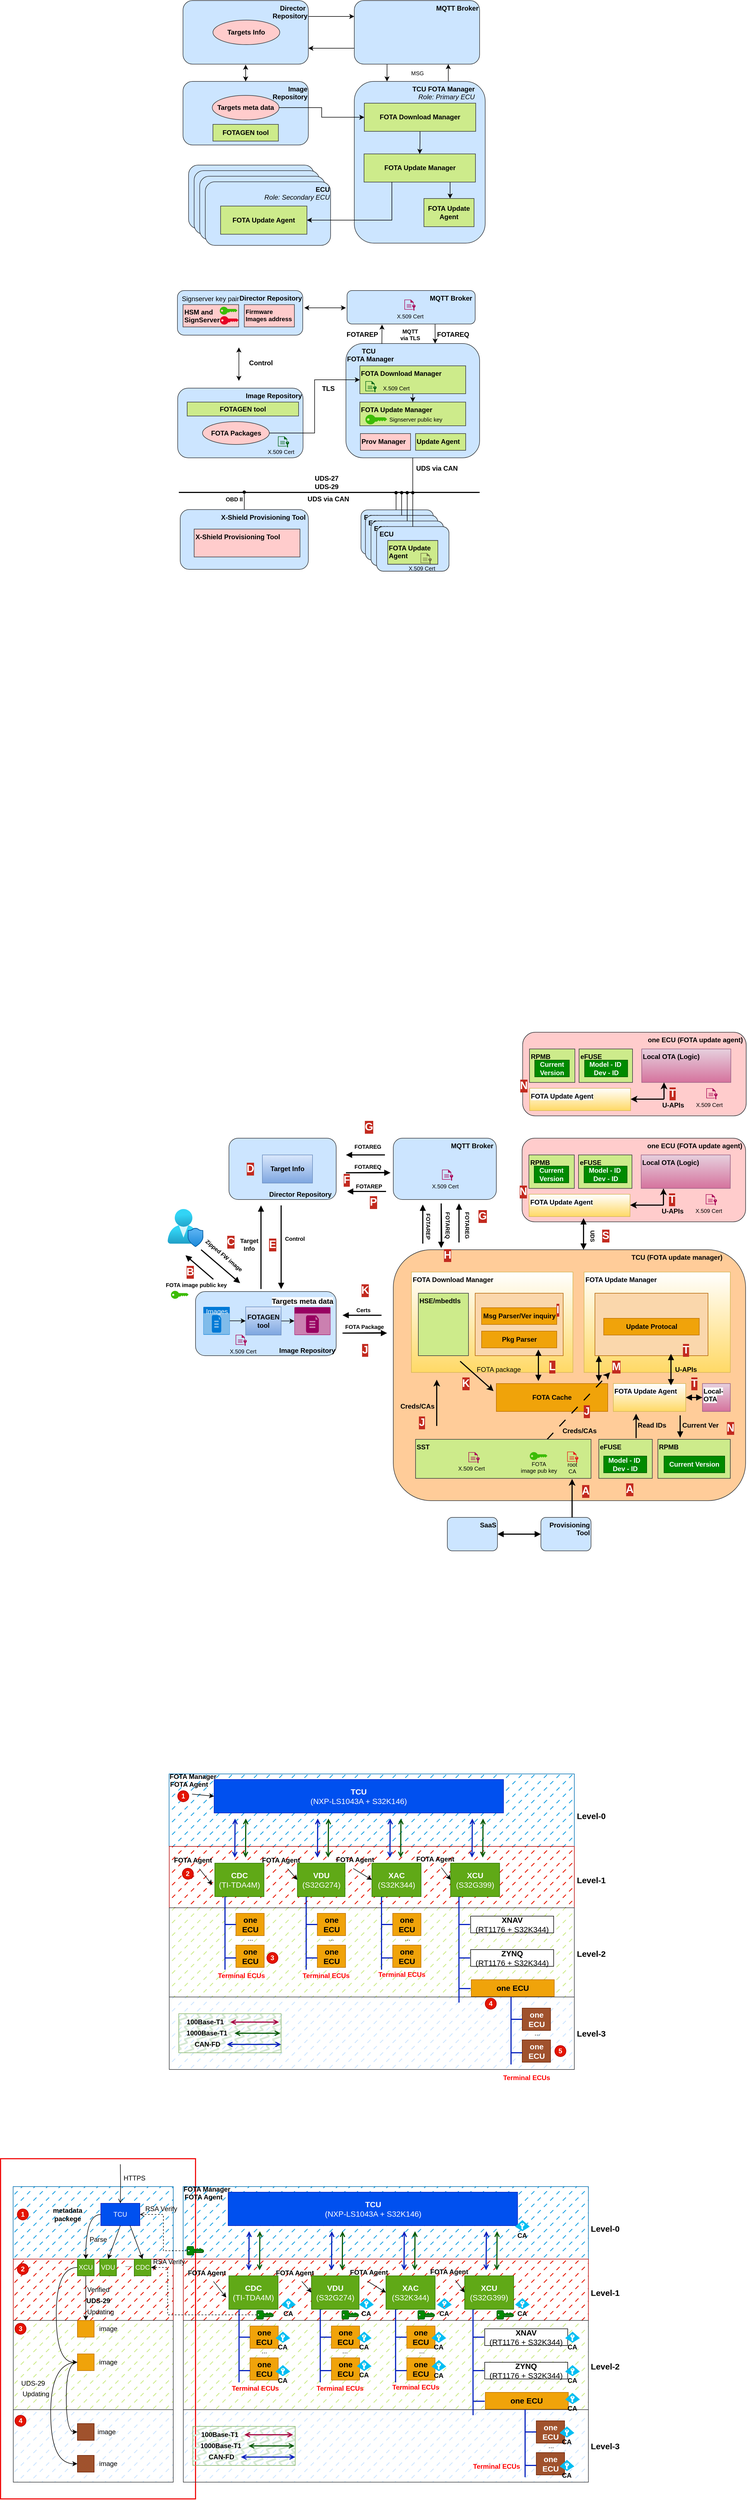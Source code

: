 <mxfile version="21.1.2" type="device">
  <diagram name="第 1 页" id="aNh5FPqDePtpL8xHxGwI">
    <mxGraphModel dx="2256" dy="2322" grid="1" gridSize="10" guides="1" tooltips="1" connect="1" arrows="1" fold="1" page="1" pageScale="1" pageWidth="827" pageHeight="1169" math="0" shadow="0">
      <root>
        <mxCell id="0" />
        <mxCell id="1" parent="0" />
        <mxCell id="vHP5p0FOpEG2NddNQUXB-330" value="" style="rounded=0;whiteSpace=wrap;html=1;strokeWidth=2;fillColor=none;strokeColor=#f10e0e;" vertex="1" parent="1">
          <mxGeometry x="-240" y="3700" width="350" height="610" as="geometry" />
        </mxCell>
        <mxCell id="vHP5p0FOpEG2NddNQUXB-318" value="" style="rounded=0;whiteSpace=wrap;html=1;fillColor=#1ba1e2;strokeColor=#006EAF;fillStyle=dashed;fontColor=#ffffff;strokeWidth=1;" vertex="1" parent="1">
          <mxGeometry x="-217.44" y="3750" width="287.44" height="130" as="geometry" />
        </mxCell>
        <mxCell id="vHP5p0FOpEG2NddNQUXB-319" value="" style="rounded=0;whiteSpace=wrap;html=1;fillStyle=dashed;fillColor=#e51400;strokeColor=#B20000;strokeWidth=1;fontColor=#ffffff;" vertex="1" parent="1">
          <mxGeometry x="-217.17" y="3880" width="287.17" height="110" as="geometry" />
        </mxCell>
        <mxCell id="vHP5p0FOpEG2NddNQUXB-320" value="" style="rounded=0;whiteSpace=wrap;html=1;fillStyle=dashed;fillColor=#cdeb8b;strokeColor=#36393d;" vertex="1" parent="1">
          <mxGeometry x="-217.17" y="3990" width="287.17" height="160" as="geometry" />
        </mxCell>
        <mxCell id="vHP5p0FOpEG2NddNQUXB-321" value="" style="rounded=0;whiteSpace=wrap;html=1;fillStyle=dashed;fillColor=#cce5ff;strokeColor=#36393d;" vertex="1" parent="1">
          <mxGeometry x="-217.17" y="4150" width="287.17" height="130" as="geometry" />
        </mxCell>
        <mxCell id="vHP5p0FOpEG2NddNQUXB-121" value="" style="rounded=0;whiteSpace=wrap;html=1;fillColor=#1ba1e2;strokeColor=#006EAF;fillStyle=dashed;fontColor=#ffffff;strokeWidth=1;" vertex="1" parent="1">
          <mxGeometry x="62.56" y="3010" width="727.44" height="130" as="geometry" />
        </mxCell>
        <mxCell id="vHP5p0FOpEG2NddNQUXB-122" value="" style="rounded=0;whiteSpace=wrap;html=1;fillStyle=dashed;fillColor=#e51400;strokeColor=#B20000;strokeWidth=1;fontColor=#ffffff;" vertex="1" parent="1">
          <mxGeometry x="62.83" y="3140" width="727.17" height="110" as="geometry" />
        </mxCell>
        <mxCell id="vHP5p0FOpEG2NddNQUXB-124" value="" style="rounded=0;whiteSpace=wrap;html=1;fillStyle=dashed;fillColor=#cdeb8b;strokeColor=#36393d;" vertex="1" parent="1">
          <mxGeometry x="62.83" y="3250" width="727.17" height="160" as="geometry" />
        </mxCell>
        <mxCell id="vHP5p0FOpEG2NddNQUXB-125" value="" style="rounded=0;whiteSpace=wrap;html=1;fillStyle=dashed;fillColor=#cce5ff;strokeColor=#36393d;" vertex="1" parent="1">
          <mxGeometry x="62.83" y="3410" width="727.17" height="130" as="geometry" />
        </mxCell>
        <mxCell id="rxRU3sHUfnBOgj4Y8z4l-117" value="" style="endArrow=classic;html=1;rounded=0;strokeWidth=1;fontSize=10;exitX=0.621;exitY=1.007;exitDx=0;exitDy=0;exitPerimeter=0;" parent="1" edge="1">
          <mxGeometry width="50" height="50" relative="1" as="geometry">
            <mxPoint x="540.0" y="405.77" as="sourcePoint" />
            <mxPoint x="540.17" y="445" as="targetPoint" />
          </mxGeometry>
        </mxCell>
        <mxCell id="rxRU3sHUfnBOgj4Y8z4l-3" value="Director Repository" style="rounded=1;whiteSpace=wrap;html=1;verticalAlign=top;fontStyle=1;align=right;fillColor=#cce5ff;strokeColor=#36393d;" parent="1" vertex="1">
          <mxGeometry x="77.5" y="350" width="225" height="80" as="geometry" />
        </mxCell>
        <mxCell id="rxRU3sHUfnBOgj4Y8z4l-5" value="Image Repository" style="rounded=1;whiteSpace=wrap;html=1;verticalAlign=top;fontStyle=1;align=right;fillColor=#cce5ff;strokeColor=#36393d;" parent="1" vertex="1">
          <mxGeometry x="78" y="525" width="225" height="125" as="geometry" />
        </mxCell>
        <mxCell id="rxRU3sHUfnBOgj4Y8z4l-6" value="FOTA Packages" style="ellipse;whiteSpace=wrap;html=1;fontStyle=1;fillColor=#ffcccc;strokeColor=#36393d;" parent="1" vertex="1">
          <mxGeometry x="122.5" y="585" width="120" height="41" as="geometry" />
        </mxCell>
        <mxCell id="rxRU3sHUfnBOgj4Y8z4l-8" style="edgeStyle=orthogonalEdgeStyle;rounded=0;orthogonalLoop=1;jettySize=auto;html=1;startArrow=classic;startFill=1;" parent="1" edge="1">
          <mxGeometry relative="1" as="geometry">
            <mxPoint x="187.84" y="452" as="sourcePoint" />
            <mxPoint x="187.84" y="512" as="targetPoint" />
          </mxGeometry>
        </mxCell>
        <mxCell id="rxRU3sHUfnBOgj4Y8z4l-10" value="MQTT Broker&amp;nbsp;" style="rounded=1;whiteSpace=wrap;html=1;verticalAlign=top;fontStyle=1;align=right;fillColor=#cce5ff;strokeColor=#36393d;" parent="1" vertex="1">
          <mxGeometry x="382" y="350" width="230" height="60" as="geometry" />
        </mxCell>
        <mxCell id="rxRU3sHUfnBOgj4Y8z4l-19" style="edgeStyle=orthogonalEdgeStyle;rounded=0;orthogonalLoop=1;jettySize=auto;html=1;exitX=0.5;exitY=1;exitDx=0;exitDy=0;entryX=0.5;entryY=0;entryDx=0;entryDy=0;" parent="1" edge="1">
          <mxGeometry relative="1" as="geometry">
            <mxPoint x="470" y="505" as="sourcePoint" />
            <mxPoint x="470" y="520" as="targetPoint" />
          </mxGeometry>
        </mxCell>
        <mxCell id="rxRU3sHUfnBOgj4Y8z4l-23" style="edgeStyle=orthogonalEdgeStyle;rounded=0;orthogonalLoop=1;jettySize=auto;html=1;exitX=0.5;exitY=1;exitDx=0;exitDy=0;entryX=0.5;entryY=0;entryDx=0;entryDy=0;" parent="1" source="rxRU3sHUfnBOgj4Y8z4l-24" target="rxRU3sHUfnBOgj4Y8z4l-25" edge="1">
          <mxGeometry relative="1" as="geometry" />
        </mxCell>
        <mxCell id="rxRU3sHUfnBOgj4Y8z4l-24" value="FOTA Download Manager" style="rounded=0;whiteSpace=wrap;html=1;fontStyle=1;verticalAlign=top;align=left;" parent="1" vertex="1">
          <mxGeometry x="385" y="465" width="190" height="50" as="geometry" />
        </mxCell>
        <mxCell id="rxRU3sHUfnBOgj4Y8z4l-25" value="FOTA Update Manager" style="rounded=0;whiteSpace=wrap;html=1;fontStyle=1;verticalAlign=top;align=left;" parent="1" vertex="1">
          <mxGeometry x="385" y="530" width="190" height="42.5" as="geometry" />
        </mxCell>
        <mxCell id="rxRU3sHUfnBOgj4Y8z4l-27" style="edgeStyle=orthogonalEdgeStyle;rounded=0;orthogonalLoop=1;jettySize=auto;html=1;exitX=0.5;exitY=1;exitDx=0;exitDy=0;entryX=0.5;entryY=0;entryDx=0;entryDy=0;" parent="1" source="rxRU3sHUfnBOgj4Y8z4l-28" target="rxRU3sHUfnBOgj4Y8z4l-29" edge="1">
          <mxGeometry relative="1" as="geometry" />
        </mxCell>
        <mxCell id="rxRU3sHUfnBOgj4Y8z4l-28" value="FOTA Download Manager" style="rounded=0;whiteSpace=wrap;html=1;fontStyle=1;verticalAlign=top;align=left;" parent="1" vertex="1">
          <mxGeometry x="395" y="475" width="190" height="50" as="geometry" />
        </mxCell>
        <mxCell id="rxRU3sHUfnBOgj4Y8z4l-29" value="FOTA Update Manager" style="rounded=0;whiteSpace=wrap;html=1;fontStyle=1;verticalAlign=top;align=left;" parent="1" vertex="1">
          <mxGeometry x="395" y="540" width="190" height="42.5" as="geometry" />
        </mxCell>
        <mxCell id="rxRU3sHUfnBOgj4Y8z4l-30" value="&amp;nbsp; &amp;nbsp; &amp;nbsp; &amp;nbsp; TCU&lt;br&gt;FOTA Manager&amp;nbsp; &amp;nbsp; &amp;nbsp;" style="rounded=1;whiteSpace=wrap;html=1;verticalAlign=top;fontStyle=1;align=left;fillColor=#cce5ff;strokeColor=#36393d;" parent="1" vertex="1">
          <mxGeometry x="380" y="445" width="240" height="205" as="geometry" />
        </mxCell>
        <mxCell id="rxRU3sHUfnBOgj4Y8z4l-31" style="edgeStyle=orthogonalEdgeStyle;rounded=0;orthogonalLoop=1;jettySize=auto;html=1;exitX=0.5;exitY=1;exitDx=0;exitDy=0;entryX=0.5;entryY=0;entryDx=0;entryDy=0;" parent="1" source="rxRU3sHUfnBOgj4Y8z4l-32" target="rxRU3sHUfnBOgj4Y8z4l-33" edge="1">
          <mxGeometry relative="1" as="geometry" />
        </mxCell>
        <mxCell id="rxRU3sHUfnBOgj4Y8z4l-32" value="FOTA Download Manager" style="rounded=0;whiteSpace=wrap;html=1;fontStyle=1;verticalAlign=top;align=left;fillColor=#cdeb8b;strokeColor=#36393d;" parent="1" vertex="1">
          <mxGeometry x="405" y="485" width="190" height="50" as="geometry" />
        </mxCell>
        <mxCell id="rxRU3sHUfnBOgj4Y8z4l-33" value="FOTA Update Manager" style="rounded=0;whiteSpace=wrap;html=1;fontStyle=1;verticalAlign=top;align=left;fillColor=#cdeb8b;strokeColor=#36393d;" parent="1" vertex="1">
          <mxGeometry x="405" y="550" width="190" height="42.5" as="geometry" />
        </mxCell>
        <mxCell id="rxRU3sHUfnBOgj4Y8z4l-34" value="TLS" style="text;html=1;align=center;verticalAlign=middle;resizable=0;points=[];autosize=1;strokeColor=none;fillColor=none;fontStyle=1" parent="1" vertex="1">
          <mxGeometry x="322.5" y="511" width="50" height="30" as="geometry" />
        </mxCell>
        <mxCell id="rxRU3sHUfnBOgj4Y8z4l-61" value="FOTAREQ" style="text;html=1;align=center;verticalAlign=middle;resizable=0;points=[];autosize=1;strokeColor=none;fillColor=none;fontSize=12;fontStyle=1" parent="1" vertex="1">
          <mxGeometry x="532" y="414" width="80" height="30" as="geometry" />
        </mxCell>
        <mxCell id="rxRU3sHUfnBOgj4Y8z4l-62" value="FOTAREP" style="text;html=1;align=center;verticalAlign=middle;resizable=0;points=[];autosize=1;strokeColor=none;fillColor=none;fontSize=12;fontStyle=1" parent="1" vertex="1">
          <mxGeometry x="368.5" y="414" width="80" height="30" as="geometry" />
        </mxCell>
        <mxCell id="rxRU3sHUfnBOgj4Y8z4l-76" value="HSM and SignServer" style="rounded=0;whiteSpace=wrap;html=1;fillColor=#ffcccc;strokeColor=#36393d;fontStyle=1;verticalAlign=top;align=left;" parent="1" vertex="1">
          <mxGeometry x="87.5" y="375.25" width="100" height="40" as="geometry" />
        </mxCell>
        <mxCell id="rxRU3sHUfnBOgj4Y8z4l-74" value="" style="points=[[0,0.5,0],[0.24,0,0],[0.5,0.28,0],[0.995,0.475,0],[0.5,0.72,0],[0.24,1,0]];verticalLabelPosition=bottom;sketch=0;html=1;verticalAlign=top;aspect=fixed;align=center;pointerEvents=1;shape=mxgraph.cisco19.key;fillColor=#e60526;strokeColor=none;fontSize=12;" parent="1" vertex="1">
          <mxGeometry x="153.84" y="396" width="33.33" height="15" as="geometry" />
        </mxCell>
        <mxCell id="rxRU3sHUfnBOgj4Y8z4l-77" value="Signserver key pair&amp;nbsp;" style="text;html=1;align=center;verticalAlign=middle;resizable=0;points=[];autosize=1;strokeColor=none;fillColor=none;fontSize=12;fontStyle=0" parent="1" vertex="1">
          <mxGeometry x="72.5" y="350" width="130" height="30" as="geometry" />
        </mxCell>
        <mxCell id="rxRU3sHUfnBOgj4Y8z4l-79" value="Control" style="text;html=1;align=center;verticalAlign=middle;resizable=0;points=[];autosize=1;strokeColor=none;fillColor=none;fontSize=12;fontStyle=1" parent="1" vertex="1">
          <mxGeometry x="192" y="465" width="70" height="30" as="geometry" />
        </mxCell>
        <mxCell id="rxRU3sHUfnBOgj4Y8z4l-81" value="" style="sketch=0;pointerEvents=1;shadow=0;dashed=0;html=1;strokeColor=none;fillColor=#066516;labelPosition=center;verticalLabelPosition=bottom;verticalAlign=top;outlineConnect=0;align=center;shape=mxgraph.office.concepts.file_key;fontSize=12;gradientColor=none;" parent="1" vertex="1">
          <mxGeometry x="258" y="611.5" width="20" height="20" as="geometry" />
        </mxCell>
        <mxCell id="rxRU3sHUfnBOgj4Y8z4l-82" value="X.509 Cert" style="text;html=1;align=center;verticalAlign=middle;resizable=0;points=[];autosize=1;strokeColor=none;fillColor=none;fontSize=10;fontStyle=0" parent="1" vertex="1">
          <mxGeometry x="227.5" y="624" width="70" height="30" as="geometry" />
        </mxCell>
        <mxCell id="rxRU3sHUfnBOgj4Y8z4l-83" value="" style="sketch=0;pointerEvents=1;shadow=0;dashed=0;html=1;strokeColor=none;fillColor=#066516;labelPosition=center;verticalLabelPosition=bottom;verticalAlign=top;outlineConnect=0;align=center;shape=mxgraph.office.concepts.file_key;fontSize=12;gradientColor=none;" parent="1" vertex="1">
          <mxGeometry x="415" y="512.5" width="20" height="20" as="geometry" />
        </mxCell>
        <mxCell id="rxRU3sHUfnBOgj4Y8z4l-84" value="X.509 Cert" style="text;html=1;align=center;verticalAlign=middle;resizable=0;points=[];autosize=1;strokeColor=none;fillColor=none;fontSize=10;fontStyle=0" parent="1" vertex="1">
          <mxGeometry x="435" y="510" width="70" height="30" as="geometry" />
        </mxCell>
        <mxCell id="rxRU3sHUfnBOgj4Y8z4l-85" value="" style="sketch=0;pointerEvents=1;shadow=0;dashed=0;html=1;strokeColor=none;fillColor=#a80557;labelPosition=center;verticalLabelPosition=bottom;verticalAlign=top;outlineConnect=0;align=center;shape=mxgraph.office.concepts.file_key;fontSize=12;gradientColor=none;" parent="1" vertex="1">
          <mxGeometry x="485" y="366.25" width="20" height="20" as="geometry" />
        </mxCell>
        <mxCell id="rxRU3sHUfnBOgj4Y8z4l-86" value="X.509 Cert" style="text;html=1;align=center;verticalAlign=middle;resizable=0;points=[];autosize=1;strokeColor=none;fillColor=none;fontSize=10;fontStyle=0" parent="1" vertex="1">
          <mxGeometry x="460" y="381" width="70" height="30" as="geometry" />
        </mxCell>
        <mxCell id="rxRU3sHUfnBOgj4Y8z4l-90" value="MQTT &lt;br&gt;via TLS" style="text;html=1;align=center;verticalAlign=middle;resizable=0;points=[];autosize=1;strokeColor=none;fillColor=none;fontSize=10;fontStyle=1" parent="1" vertex="1">
          <mxGeometry x="465" y="409" width="60" height="40" as="geometry" />
        </mxCell>
        <mxCell id="rxRU3sHUfnBOgj4Y8z4l-93" value="" style="points=[[0,0.5,0],[0.24,0,0],[0.5,0.28,0],[0.995,0.475,0],[0.5,0.72,0],[0.24,1,0]];verticalLabelPosition=bottom;sketch=0;html=1;verticalAlign=top;aspect=fixed;align=center;pointerEvents=1;shape=mxgraph.cisco19.key;fillColor=#3cbc06;strokeColor=none;fontSize=12;" parent="1" vertex="1">
          <mxGeometry x="153.44" y="379" width="31.67" height="14.25" as="geometry" />
        </mxCell>
        <mxCell id="rxRU3sHUfnBOgj4Y8z4l-95" value="" style="points=[[0,0.5,0],[0.24,0,0],[0.5,0.28,0],[0.995,0.475,0],[0.5,0.72,0],[0.24,1,0]];verticalLabelPosition=bottom;sketch=0;html=1;verticalAlign=top;aspect=fixed;align=center;pointerEvents=1;shape=mxgraph.cisco19.key;fillColor=#3cbc06;strokeColor=none;fontSize=12;" parent="1" vertex="1">
          <mxGeometry x="415" y="572.5" width="38.89" height="17.5" as="geometry" />
        </mxCell>
        <mxCell id="rxRU3sHUfnBOgj4Y8z4l-96" value="Signserver public key" style="text;html=1;align=center;verticalAlign=middle;resizable=0;points=[];autosize=1;strokeColor=none;fillColor=none;fontSize=10;fontStyle=0" parent="1" vertex="1">
          <mxGeometry x="445" y="566.25" width="120" height="30" as="geometry" />
        </mxCell>
        <mxCell id="rxRU3sHUfnBOgj4Y8z4l-200" style="edgeStyle=orthogonalEdgeStyle;rounded=0;orthogonalLoop=1;jettySize=auto;html=1;exitX=0.5;exitY=0;exitDx=0;exitDy=0;entryX=0.5;entryY=0;entryDx=0;entryDy=0;strokeWidth=1;fontSize=10;endArrow=none;endFill=0;" parent="1" source="rxRU3sHUfnBOgj4Y8z4l-97" target="rxRU3sHUfnBOgj4Y8z4l-148" edge="1">
          <mxGeometry relative="1" as="geometry" />
        </mxCell>
        <mxCell id="rxRU3sHUfnBOgj4Y8z4l-97" value="X-Shield Provisioning Tool&amp;nbsp;" style="rounded=1;whiteSpace=wrap;html=1;verticalAlign=top;fontStyle=1;align=right;fillColor=#cce5ff;strokeColor=#36393d;" parent="1" vertex="1">
          <mxGeometry x="82.5" y="742.75" width="230" height="107.25" as="geometry" />
        </mxCell>
        <mxCell id="rxRU3sHUfnBOgj4Y8z4l-102" value="X-Shield Provisioning Tool" style="rounded=0;whiteSpace=wrap;html=1;fontStyle=1;verticalAlign=top;align=left;fillColor=#ffcccc;strokeColor=#36393d;" parent="1" vertex="1">
          <mxGeometry x="107.5" y="777.75" width="190" height="50" as="geometry" />
        </mxCell>
        <mxCell id="rxRU3sHUfnBOgj4Y8z4l-105" value="Update Agent" style="rounded=0;whiteSpace=wrap;html=1;fontStyle=1;verticalAlign=top;align=left;fillColor=#cdeb8b;strokeColor=#36393d;" parent="1" vertex="1">
          <mxGeometry x="505" y="606.5" width="90" height="30" as="geometry" />
        </mxCell>
        <mxCell id="rxRU3sHUfnBOgj4Y8z4l-106" value="Prov Manager" style="rounded=0;whiteSpace=wrap;html=1;fontStyle=1;verticalAlign=top;align=left;fillColor=#ffcccc;strokeColor=#36393d;" parent="1" vertex="1">
          <mxGeometry x="406" y="606.5" width="90" height="30" as="geometry" />
        </mxCell>
        <mxCell id="rxRU3sHUfnBOgj4Y8z4l-116" value="" style="endArrow=classic;html=1;rounded=0;strokeWidth=1;fontSize=10;entryX=0.273;entryY=1.017;entryDx=0;entryDy=0;exitX=0.269;exitY=0.003;exitDx=0;exitDy=0;entryPerimeter=0;exitPerimeter=0;" parent="1" source="rxRU3sHUfnBOgj4Y8z4l-30" target="rxRU3sHUfnBOgj4Y8z4l-10" edge="1">
          <mxGeometry width="50" height="50" relative="1" as="geometry">
            <mxPoint x="595" y="460" as="sourcePoint" />
            <mxPoint x="645" y="410" as="targetPoint" />
          </mxGeometry>
        </mxCell>
        <mxCell id="rxRU3sHUfnBOgj4Y8z4l-69" value="UDS via CAN" style="text;html=1;align=center;verticalAlign=middle;resizable=0;points=[];autosize=1;strokeColor=none;fillColor=none;fontSize=12;fontStyle=1" parent="1" vertex="1">
          <mxGeometry x="492.5" y="654" width="100" height="30" as="geometry" />
        </mxCell>
        <mxCell id="rxRU3sHUfnBOgj4Y8z4l-91" value="UDS-27&lt;br&gt;UDS-29" style="text;html=1;align=center;verticalAlign=middle;resizable=0;points=[];autosize=1;strokeColor=none;fillColor=none;fontSize=12;fontStyle=1" parent="1" vertex="1">
          <mxGeometry x="309.5" y="674" width="70" height="40" as="geometry" />
        </mxCell>
        <mxCell id="rxRU3sHUfnBOgj4Y8z4l-104" value="OBD II" style="text;html=1;align=center;verticalAlign=middle;resizable=0;points=[];autosize=1;strokeColor=none;fillColor=none;fontSize=10;fontStyle=1" parent="1" vertex="1">
          <mxGeometry x="153.84" y="709" width="50" height="30" as="geometry" />
        </mxCell>
        <mxCell id="rxRU3sHUfnBOgj4Y8z4l-122" value="&amp;nbsp;ECU" style="rounded=1;whiteSpace=wrap;html=1;verticalAlign=top;fontStyle=1;align=left;fillColor=#cce5ff;strokeColor=#36393d;" parent="1" vertex="1">
          <mxGeometry x="407" y="743.25" width="130" height="80" as="geometry" />
        </mxCell>
        <mxCell id="rxRU3sHUfnBOgj4Y8z4l-123" value="FOTA Update Agent" style="rounded=0;whiteSpace=wrap;html=1;fontStyle=1;verticalAlign=top;align=left;" parent="1" vertex="1">
          <mxGeometry x="425" y="768.25" width="90" height="42.5" as="geometry" />
        </mxCell>
        <mxCell id="rxRU3sHUfnBOgj4Y8z4l-124" value="&amp;nbsp;ECU" style="rounded=1;whiteSpace=wrap;html=1;verticalAlign=top;fontStyle=1;align=left;fillColor=#cce5ff;strokeColor=#36393d;" parent="1" vertex="1">
          <mxGeometry x="415" y="753.25" width="130" height="80" as="geometry" />
        </mxCell>
        <mxCell id="rxRU3sHUfnBOgj4Y8z4l-125" value="FOTA Update Agent" style="rounded=0;whiteSpace=wrap;html=1;fontStyle=1;verticalAlign=top;align=left;" parent="1" vertex="1">
          <mxGeometry x="435" y="778.25" width="90" height="42.5" as="geometry" />
        </mxCell>
        <mxCell id="rxRU3sHUfnBOgj4Y8z4l-126" value="&amp;nbsp;ECU" style="rounded=1;whiteSpace=wrap;html=1;verticalAlign=top;fontStyle=1;align=left;fillColor=#cce5ff;strokeColor=#36393d;" parent="1" vertex="1">
          <mxGeometry x="425" y="763.25" width="130" height="80" as="geometry" />
        </mxCell>
        <mxCell id="rxRU3sHUfnBOgj4Y8z4l-127" value="FOTA Update Agent" style="rounded=0;whiteSpace=wrap;html=1;fontStyle=1;verticalAlign=top;align=left;" parent="1" vertex="1">
          <mxGeometry x="445" y="788.25" width="90" height="42.5" as="geometry" />
        </mxCell>
        <mxCell id="rxRU3sHUfnBOgj4Y8z4l-128" value="&amp;nbsp;ECU" style="rounded=1;whiteSpace=wrap;html=1;verticalAlign=top;fontStyle=1;align=left;fillColor=#cce5ff;strokeColor=#36393d;" parent="1" vertex="1">
          <mxGeometry x="435" y="773.25" width="130" height="80" as="geometry" />
        </mxCell>
        <mxCell id="rxRU3sHUfnBOgj4Y8z4l-129" value="FOTA Update Agent" style="rounded=0;whiteSpace=wrap;html=1;fontStyle=1;verticalAlign=top;align=left;fillColor=#cdeb8b;strokeColor=#36393d;" parent="1" vertex="1">
          <mxGeometry x="455" y="798.25" width="90" height="42.5" as="geometry" />
        </mxCell>
        <mxCell id="rxRU3sHUfnBOgj4Y8z4l-131" value="" style="endArrow=none;html=1;rounded=0;strokeWidth=1;fontSize=10;entryX=0.5;entryY=1;entryDx=0;entryDy=0;" parent="1" target="rxRU3sHUfnBOgj4Y8z4l-30" edge="1">
          <mxGeometry width="50" height="50" relative="1" as="geometry">
            <mxPoint x="500" y="770" as="sourcePoint" />
            <mxPoint x="515" y="610" as="targetPoint" />
          </mxGeometry>
        </mxCell>
        <mxCell id="rxRU3sHUfnBOgj4Y8z4l-149" value="" style="endArrow=none;html=1;rounded=0;strokeWidth=2;startArrow=none;" parent="1" edge="1">
          <mxGeometry width="50" height="50" relative="1" as="geometry">
            <mxPoint x="620" y="712" as="sourcePoint" />
            <mxPoint x="80" y="712" as="targetPoint" />
          </mxGeometry>
        </mxCell>
        <mxCell id="rxRU3sHUfnBOgj4Y8z4l-148" value="" style="ellipse;fontSize=10;fillColor=#000000;gradientColor=none;" parent="1" vertex="1">
          <mxGeometry x="195" y="709" width="5" height="5" as="geometry" />
        </mxCell>
        <mxCell id="rxRU3sHUfnBOgj4Y8z4l-150" value="&amp;nbsp;ECU" style="rounded=1;whiteSpace=wrap;html=1;verticalAlign=top;fontStyle=1;align=left;fillColor=#cce5ff;strokeColor=#36393d;" parent="1" vertex="1">
          <mxGeometry x="415" y="753.25" width="130" height="80" as="geometry" />
        </mxCell>
        <mxCell id="rxRU3sHUfnBOgj4Y8z4l-151" value="FOTA Update Agent" style="rounded=0;whiteSpace=wrap;html=1;fontStyle=1;verticalAlign=top;align=left;" parent="1" vertex="1">
          <mxGeometry x="435" y="778.25" width="90" height="42.5" as="geometry" />
        </mxCell>
        <mxCell id="rxRU3sHUfnBOgj4Y8z4l-152" value="&amp;nbsp;ECU" style="rounded=1;whiteSpace=wrap;html=1;verticalAlign=top;fontStyle=1;align=left;fillColor=#cce5ff;strokeColor=#36393d;" parent="1" vertex="1">
          <mxGeometry x="425" y="763.25" width="130" height="80" as="geometry" />
        </mxCell>
        <mxCell id="rxRU3sHUfnBOgj4Y8z4l-153" value="FOTA Update Agent" style="rounded=0;whiteSpace=wrap;html=1;fontStyle=1;verticalAlign=top;align=left;" parent="1" vertex="1">
          <mxGeometry x="445" y="788.25" width="90" height="42.5" as="geometry" />
        </mxCell>
        <mxCell id="rxRU3sHUfnBOgj4Y8z4l-154" value="&amp;nbsp;ECU" style="rounded=1;whiteSpace=wrap;html=1;verticalAlign=top;fontStyle=1;align=left;fillColor=#cce5ff;strokeColor=#36393d;" parent="1" vertex="1">
          <mxGeometry x="435" y="773.25" width="130" height="80" as="geometry" />
        </mxCell>
        <mxCell id="rxRU3sHUfnBOgj4Y8z4l-155" value="FOTA Update Agent" style="rounded=0;whiteSpace=wrap;html=1;fontStyle=1;verticalAlign=top;align=left;" parent="1" vertex="1">
          <mxGeometry x="455" y="798.25" width="90" height="42.5" as="geometry" />
        </mxCell>
        <mxCell id="rxRU3sHUfnBOgj4Y8z4l-157" value="FOTA Update Agent" style="rounded=0;whiteSpace=wrap;html=1;fontStyle=1;verticalAlign=top;align=left;fillColor=#cdeb8b;strokeColor=#36393d;" parent="1" vertex="1">
          <mxGeometry x="455" y="798.25" width="90" height="42.5" as="geometry" />
        </mxCell>
        <mxCell id="rxRU3sHUfnBOgj4Y8z4l-136" style="edgeStyle=orthogonalEdgeStyle;rounded=0;orthogonalLoop=1;jettySize=auto;html=1;exitX=0.5;exitY=0;exitDx=0;exitDy=0;strokeWidth=1;fontSize=10;endArrow=none;endFill=0;" parent="1" edge="1">
          <mxGeometry relative="1" as="geometry">
            <mxPoint x="470.034" y="710" as="targetPoint" />
            <mxPoint x="470" y="743.25" as="sourcePoint" />
          </mxGeometry>
        </mxCell>
        <mxCell id="rxRU3sHUfnBOgj4Y8z4l-135" style="edgeStyle=orthogonalEdgeStyle;rounded=0;orthogonalLoop=1;jettySize=auto;html=1;exitX=0.5;exitY=0;exitDx=0;exitDy=0;strokeWidth=1;fontSize=10;endArrow=none;endFill=0;startArrow=none;" parent="1" source="rxRU3sHUfnBOgj4Y8z4l-141" edge="1">
          <mxGeometry relative="1" as="geometry">
            <mxPoint x="480" y="710" as="targetPoint" />
          </mxGeometry>
        </mxCell>
        <mxCell id="rxRU3sHUfnBOgj4Y8z4l-134" style="edgeStyle=orthogonalEdgeStyle;rounded=0;orthogonalLoop=1;jettySize=auto;html=1;exitX=0.5;exitY=0;exitDx=0;exitDy=0;strokeWidth=1;fontSize=10;endArrow=none;endFill=0;startArrow=none;" parent="1" source="rxRU3sHUfnBOgj4Y8z4l-143" edge="1">
          <mxGeometry relative="1" as="geometry">
            <mxPoint x="490" y="710" as="targetPoint" />
          </mxGeometry>
        </mxCell>
        <mxCell id="rxRU3sHUfnBOgj4Y8z4l-133" style="edgeStyle=orthogonalEdgeStyle;rounded=0;orthogonalLoop=1;jettySize=auto;html=1;exitX=0.5;exitY=0;exitDx=0;exitDy=0;strokeWidth=1;fontSize=10;endArrow=none;endFill=0;startArrow=none;" parent="1" source="rxRU3sHUfnBOgj4Y8z4l-145" edge="1">
          <mxGeometry relative="1" as="geometry">
            <mxPoint x="500" y="710" as="targetPoint" />
          </mxGeometry>
        </mxCell>
        <mxCell id="rxRU3sHUfnBOgj4Y8z4l-140" value="" style="ellipse;fontSize=10;fillColor=#000000;gradientColor=none;" parent="1" vertex="1">
          <mxGeometry x="467.5" y="710" width="5" height="5" as="geometry" />
        </mxCell>
        <mxCell id="rxRU3sHUfnBOgj4Y8z4l-142" value="" style="edgeStyle=orthogonalEdgeStyle;rounded=0;orthogonalLoop=1;jettySize=auto;html=1;exitX=0.5;exitY=0;exitDx=0;exitDy=0;strokeWidth=1;fontSize=10;endArrow=none;endFill=0;" parent="1" source="rxRU3sHUfnBOgj4Y8z4l-124" target="rxRU3sHUfnBOgj4Y8z4l-141" edge="1">
          <mxGeometry relative="1" as="geometry">
            <mxPoint x="480" y="710.0" as="targetPoint" />
            <mxPoint x="480" y="753.25" as="sourcePoint" />
          </mxGeometry>
        </mxCell>
        <mxCell id="rxRU3sHUfnBOgj4Y8z4l-141" value="" style="ellipse;fontSize=10;fillColor=#000000;gradientColor=none;" parent="1" vertex="1">
          <mxGeometry x="477.5" y="710" width="5" height="5" as="geometry" />
        </mxCell>
        <mxCell id="rxRU3sHUfnBOgj4Y8z4l-144" value="" style="edgeStyle=orthogonalEdgeStyle;rounded=0;orthogonalLoop=1;jettySize=auto;html=1;exitX=0.5;exitY=0;exitDx=0;exitDy=0;strokeWidth=1;fontSize=10;endArrow=none;endFill=0;" parent="1" source="rxRU3sHUfnBOgj4Y8z4l-126" target="rxRU3sHUfnBOgj4Y8z4l-143" edge="1">
          <mxGeometry relative="1" as="geometry">
            <mxPoint x="490" y="710.0" as="targetPoint" />
            <mxPoint x="490" y="763.25" as="sourcePoint" />
          </mxGeometry>
        </mxCell>
        <mxCell id="rxRU3sHUfnBOgj4Y8z4l-143" value="" style="ellipse;fontSize=10;fillColor=#000000;gradientColor=none;" parent="1" vertex="1">
          <mxGeometry x="487.5" y="710" width="5" height="5" as="geometry" />
        </mxCell>
        <mxCell id="rxRU3sHUfnBOgj4Y8z4l-146" value="" style="edgeStyle=orthogonalEdgeStyle;rounded=0;orthogonalLoop=1;jettySize=auto;html=1;exitX=0.5;exitY=0;exitDx=0;exitDy=0;strokeWidth=1;fontSize=10;endArrow=none;endFill=0;" parent="1" source="rxRU3sHUfnBOgj4Y8z4l-128" target="rxRU3sHUfnBOgj4Y8z4l-145" edge="1">
          <mxGeometry relative="1" as="geometry">
            <mxPoint x="500" y="710.0" as="targetPoint" />
            <mxPoint x="500" y="773.25" as="sourcePoint" />
          </mxGeometry>
        </mxCell>
        <mxCell id="rxRU3sHUfnBOgj4Y8z4l-145" value="" style="ellipse;fontSize=10;fillColor=#000000;gradientColor=none;" parent="1" vertex="1">
          <mxGeometry x="497.5" y="710" width="5" height="5" as="geometry" />
        </mxCell>
        <mxCell id="rxRU3sHUfnBOgj4Y8z4l-188" value="UDS via CAN" style="text;html=1;align=center;verticalAlign=middle;resizable=0;points=[];autosize=1;strokeColor=none;fillColor=none;fontSize=12;fontStyle=1" parent="1" vertex="1">
          <mxGeometry x="297.5" y="709" width="100" height="30" as="geometry" />
        </mxCell>
        <mxCell id="rxRU3sHUfnBOgj4Y8z4l-194" value="Firmware&lt;br style=&quot;border-color: var(--border-color); text-align: center; font-size: 11px;&quot;&gt;&lt;span style=&quot;text-align: center; font-size: 11px;&quot;&gt;Images address&lt;/span&gt;" style="rounded=0;whiteSpace=wrap;html=1;fillColor=#ffcccc;strokeColor=#36393d;fontStyle=1;verticalAlign=top;align=left;fontSize=11;" parent="1" vertex="1">
          <mxGeometry x="197.5" y="375.25" width="90" height="40" as="geometry" />
        </mxCell>
        <mxCell id="rxRU3sHUfnBOgj4Y8z4l-201" value="" style="endArrow=classic;startArrow=classic;html=1;rounded=0;strokeWidth=1;fontSize=10;exitX=1.012;exitY=0.327;exitDx=0;exitDy=0;exitPerimeter=0;" parent="1" edge="1">
          <mxGeometry width="50" height="50" relative="1" as="geometry">
            <mxPoint x="305.2" y="380.97" as="sourcePoint" />
            <mxPoint x="380" y="381" as="targetPoint" />
          </mxGeometry>
        </mxCell>
        <mxCell id="rxRU3sHUfnBOgj4Y8z4l-202" style="edgeStyle=orthogonalEdgeStyle;rounded=0;orthogonalLoop=1;jettySize=auto;html=1;exitX=1;exitY=0.5;exitDx=0;exitDy=0;strokeWidth=1;fontSize=10;endArrow=classic;endFill=1;entryX=0;entryY=0.5;entryDx=0;entryDy=0;" parent="1" source="rxRU3sHUfnBOgj4Y8z4l-6" target="rxRU3sHUfnBOgj4Y8z4l-32" edge="1">
          <mxGeometry relative="1" as="geometry" />
        </mxCell>
        <mxCell id="rxRU3sHUfnBOgj4Y8z4l-230" style="edgeStyle=orthogonalEdgeStyle;rounded=0;orthogonalLoop=1;jettySize=auto;html=1;exitX=1;exitY=0.25;exitDx=0;exitDy=0;entryX=0;entryY=0.25;entryDx=0;entryDy=0;strokeWidth=1;fontSize=10;endArrow=classic;endFill=1;" parent="1" source="rxRU3sHUfnBOgj4Y8z4l-203" target="rxRU3sHUfnBOgj4Y8z4l-207" edge="1">
          <mxGeometry relative="1" as="geometry" />
        </mxCell>
        <mxCell id="rxRU3sHUfnBOgj4Y8z4l-203" value="Director&amp;nbsp;&lt;br&gt;&amp;nbsp;Repository" style="rounded=1;whiteSpace=wrap;html=1;verticalAlign=top;fontStyle=1;align=right;fillColor=#cce5ff;strokeColor=#36393d;" parent="1" vertex="1">
          <mxGeometry x="87.5" y="-170" width="225" height="114" as="geometry" />
        </mxCell>
        <mxCell id="rxRU3sHUfnBOgj4Y8z4l-231" style="edgeStyle=orthogonalEdgeStyle;rounded=0;orthogonalLoop=1;jettySize=auto;html=1;exitX=0;exitY=0.75;exitDx=0;exitDy=0;entryX=1;entryY=0.75;entryDx=0;entryDy=0;strokeWidth=1;fontSize=10;endArrow=classic;endFill=1;" parent="1" source="rxRU3sHUfnBOgj4Y8z4l-207" target="rxRU3sHUfnBOgj4Y8z4l-203" edge="1">
          <mxGeometry relative="1" as="geometry" />
        </mxCell>
        <mxCell id="rxRU3sHUfnBOgj4Y8z4l-232" style="edgeStyle=orthogonalEdgeStyle;rounded=0;orthogonalLoop=1;jettySize=auto;html=1;exitX=0.25;exitY=1;exitDx=0;exitDy=0;entryX=0.25;entryY=0;entryDx=0;entryDy=0;strokeWidth=1;fontSize=10;endArrow=classic;endFill=1;" parent="1" source="rxRU3sHUfnBOgj4Y8z4l-207" target="rxRU3sHUfnBOgj4Y8z4l-212" edge="1">
          <mxGeometry relative="1" as="geometry" />
        </mxCell>
        <mxCell id="rxRU3sHUfnBOgj4Y8z4l-207" value="MQTT Broker" style="rounded=1;whiteSpace=wrap;html=1;verticalAlign=top;fontStyle=1;align=right;fillColor=#cce5ff;strokeColor=#36393d;" parent="1" vertex="1">
          <mxGeometry x="395" y="-170" width="225" height="114" as="geometry" />
        </mxCell>
        <mxCell id="rxRU3sHUfnBOgj4Y8z4l-208" value="Image&lt;br&gt;&amp;nbsp;Repository" style="rounded=1;whiteSpace=wrap;html=1;verticalAlign=top;fontStyle=1;align=right;fillColor=#cce5ff;strokeColor=#36393d;" parent="1" vertex="1">
          <mxGeometry x="87.5" y="-25" width="225" height="114" as="geometry" />
        </mxCell>
        <mxCell id="rxRU3sHUfnBOgj4Y8z4l-210" value="Targets meta data" style="ellipse;whiteSpace=wrap;html=1;fontStyle=1;fillColor=#ffcccc;strokeColor=#36393d;" parent="1" vertex="1">
          <mxGeometry x="140" width="120" height="44" as="geometry" />
        </mxCell>
        <mxCell id="rxRU3sHUfnBOgj4Y8z4l-233" style="edgeStyle=orthogonalEdgeStyle;rounded=0;orthogonalLoop=1;jettySize=auto;html=1;exitX=0.75;exitY=0;exitDx=0;exitDy=0;entryX=0.75;entryY=1;entryDx=0;entryDy=0;strokeWidth=1;fontSize=10;endArrow=classic;endFill=1;" parent="1" source="rxRU3sHUfnBOgj4Y8z4l-212" target="rxRU3sHUfnBOgj4Y8z4l-207" edge="1">
          <mxGeometry relative="1" as="geometry" />
        </mxCell>
        <mxCell id="rxRU3sHUfnBOgj4Y8z4l-212" value="&amp;nbsp; &amp;nbsp; &amp;nbsp; &amp;nbsp; TCU FOTA Manager&amp;nbsp; &amp;nbsp; &amp;nbsp;&lt;br&gt;&lt;i style=&quot;font-weight: normal;&quot;&gt;&amp;nbsp; Role: Primary ECU&amp;nbsp; &amp;nbsp; &amp;nbsp;&lt;/i&gt;" style="rounded=1;whiteSpace=wrap;html=1;verticalAlign=top;fontStyle=1;align=right;fillColor=#cce5ff;strokeColor=#36393d;" parent="1" vertex="1">
          <mxGeometry x="395" y="-25" width="235" height="290" as="geometry" />
        </mxCell>
        <mxCell id="rxRU3sHUfnBOgj4Y8z4l-215" style="edgeStyle=orthogonalEdgeStyle;rounded=0;orthogonalLoop=1;jettySize=auto;html=1;exitX=0.5;exitY=1;exitDx=0;exitDy=0;entryX=0.5;entryY=0;entryDx=0;entryDy=0;strokeWidth=1;fontSize=10;endArrow=classic;endFill=1;" parent="1" source="rxRU3sHUfnBOgj4Y8z4l-213" target="rxRU3sHUfnBOgj4Y8z4l-214" edge="1">
          <mxGeometry relative="1" as="geometry" />
        </mxCell>
        <mxCell id="rxRU3sHUfnBOgj4Y8z4l-213" value="FOTA Download Manager" style="rounded=0;whiteSpace=wrap;html=1;fillColor=#cdeb8b;strokeColor=#36393d;fontStyle=1" parent="1" vertex="1">
          <mxGeometry x="413" y="14" width="200" height="50.5" as="geometry" />
        </mxCell>
        <mxCell id="rxRU3sHUfnBOgj4Y8z4l-218" style="edgeStyle=orthogonalEdgeStyle;rounded=0;orthogonalLoop=1;jettySize=auto;html=1;exitX=0.75;exitY=1;exitDx=0;exitDy=0;strokeWidth=1;fontSize=10;endArrow=classic;endFill=1;" parent="1" edge="1">
          <mxGeometry relative="1" as="geometry">
            <mxPoint x="564.5" y="155.5" as="sourcePoint" />
            <mxPoint x="567" y="185" as="targetPoint" />
          </mxGeometry>
        </mxCell>
        <mxCell id="rxRU3sHUfnBOgj4Y8z4l-214" value="FOTA Update Manager" style="rounded=0;whiteSpace=wrap;html=1;fillColor=#cdeb8b;strokeColor=#36393d;fontStyle=1" parent="1" vertex="1">
          <mxGeometry x="412.5" y="105" width="200" height="50.5" as="geometry" />
        </mxCell>
        <mxCell id="rxRU3sHUfnBOgj4Y8z4l-216" value="ECU&amp;nbsp;&amp;nbsp;" style="rounded=1;whiteSpace=wrap;html=1;verticalAlign=top;fontStyle=1;align=right;fillColor=#cce5ff;strokeColor=#36393d;" parent="1" vertex="1">
          <mxGeometry x="97.5" y="125" width="225" height="114" as="geometry" />
        </mxCell>
        <mxCell id="rxRU3sHUfnBOgj4Y8z4l-217" value="FOTA Update Agent" style="rounded=0;whiteSpace=wrap;html=1;fillColor=#cdeb8b;strokeColor=#36393d;fontStyle=1" parent="1" vertex="1">
          <mxGeometry x="520" y="185" width="90" height="50.5" as="geometry" />
        </mxCell>
        <mxCell id="rxRU3sHUfnBOgj4Y8z4l-220" value="ECU&amp;nbsp;&amp;nbsp;" style="rounded=1;whiteSpace=wrap;html=1;verticalAlign=top;fontStyle=1;align=right;fillColor=#cce5ff;strokeColor=#36393d;" parent="1" vertex="1">
          <mxGeometry x="107.5" y="135" width="225" height="114" as="geometry" />
        </mxCell>
        <mxCell id="rxRU3sHUfnBOgj4Y8z4l-222" value="ECU&amp;nbsp;&amp;nbsp;" style="rounded=1;whiteSpace=wrap;html=1;verticalAlign=top;fontStyle=1;align=right;fillColor=#cce5ff;strokeColor=#36393d;" parent="1" vertex="1">
          <mxGeometry x="117.5" y="145" width="225" height="114" as="geometry" />
        </mxCell>
        <mxCell id="rxRU3sHUfnBOgj4Y8z4l-223" value="ECU&lt;br&gt;&lt;i style=&quot;font-weight: normal;&quot;&gt;Role: Secondary ECU&lt;/i&gt;" style="rounded=1;whiteSpace=wrap;html=1;verticalAlign=top;fontStyle=1;align=right;fillColor=#cce5ff;strokeColor=#36393d;" parent="1" vertex="1">
          <mxGeometry x="127.5" y="155" width="225" height="114" as="geometry" />
        </mxCell>
        <mxCell id="rxRU3sHUfnBOgj4Y8z4l-225" value="FOTA Update Agent" style="rounded=0;whiteSpace=wrap;html=1;fillColor=#cdeb8b;strokeColor=#36393d;fontStyle=1" parent="1" vertex="1">
          <mxGeometry x="155" y="198.5" width="155" height="50.5" as="geometry" />
        </mxCell>
        <mxCell id="rxRU3sHUfnBOgj4Y8z4l-226" style="edgeStyle=orthogonalEdgeStyle;rounded=0;orthogonalLoop=1;jettySize=auto;html=1;exitX=0.25;exitY=1;exitDx=0;exitDy=0;entryX=1;entryY=0.5;entryDx=0;entryDy=0;strokeWidth=1;fontSize=10;endArrow=classic;endFill=1;" parent="1" source="rxRU3sHUfnBOgj4Y8z4l-214" target="rxRU3sHUfnBOgj4Y8z4l-225" edge="1">
          <mxGeometry relative="1" as="geometry" />
        </mxCell>
        <mxCell id="rxRU3sHUfnBOgj4Y8z4l-227" style="edgeStyle=orthogonalEdgeStyle;rounded=0;orthogonalLoop=1;jettySize=auto;html=1;exitX=1;exitY=0.5;exitDx=0;exitDy=0;strokeWidth=1;fontSize=10;endArrow=classic;endFill=1;" parent="1" source="rxRU3sHUfnBOgj4Y8z4l-210" target="rxRU3sHUfnBOgj4Y8z4l-213" edge="1">
          <mxGeometry relative="1" as="geometry" />
        </mxCell>
        <mxCell id="rxRU3sHUfnBOgj4Y8z4l-234" value="MSG" style="text;html=1;align=center;verticalAlign=middle;resizable=0;points=[];autosize=1;strokeColor=none;fillColor=none;fontSize=10;" parent="1" vertex="1">
          <mxGeometry x="482.5" y="-55" width="50" height="30" as="geometry" />
        </mxCell>
        <mxCell id="rxRU3sHUfnBOgj4Y8z4l-237" value="" style="sketch=0;pointerEvents=1;shadow=0;dashed=0;html=1;strokeColor=none;fillColor=#6f6f44;labelPosition=center;verticalLabelPosition=bottom;verticalAlign=top;outlineConnect=0;align=center;shape=mxgraph.office.concepts.file_key;fontSize=12;gradientColor=none;" parent="1" vertex="1">
          <mxGeometry x="514" y="820.75" width="20" height="20" as="geometry" />
        </mxCell>
        <mxCell id="rxRU3sHUfnBOgj4Y8z4l-238" value="X.509 Cert" style="text;html=1;align=center;verticalAlign=middle;resizable=0;points=[];autosize=1;strokeColor=none;fillColor=none;fontSize=10;" parent="1" vertex="1">
          <mxGeometry x="481" y="833.25" width="70" height="30" as="geometry" />
        </mxCell>
        <mxCell id="rxRU3sHUfnBOgj4Y8z4l-239" value="" style="aspect=fixed;html=1;points=[];align=center;image;fontSize=12;image=img/lib/azure2/management_governance/User_Privacy.svg;fillColor=#6f6f44;gradientColor=none;" parent="1" vertex="1">
          <mxGeometry x="60" y="1997" width="64" height="68" as="geometry" />
        </mxCell>
        <mxCell id="rxRU3sHUfnBOgj4Y8z4l-240" value="Director Repository&amp;nbsp;&amp;nbsp;" style="rounded=1;whiteSpace=wrap;html=1;verticalAlign=bottom;fontStyle=1;align=right;fillColor=#cce5ff;strokeColor=#36393d;" parent="1" vertex="1">
          <mxGeometry x="170" y="1870" width="192.5" height="110" as="geometry" />
        </mxCell>
        <mxCell id="rxRU3sHUfnBOgj4Y8z4l-245" style="edgeStyle=orthogonalEdgeStyle;rounded=0;orthogonalLoop=1;jettySize=auto;html=1;exitX=1;exitY=0.5;exitDx=0;exitDy=0;exitPerimeter=0;strokeWidth=1;fontSize=10;endArrow=classic;endFill=1;" parent="1" source="rxRU3sHUfnBOgj4Y8z4l-243" target="rxRU3sHUfnBOgj4Y8z4l-244" edge="1">
          <mxGeometry relative="1" as="geometry" />
        </mxCell>
        <mxCell id="rxRU3sHUfnBOgj4Y8z4l-246" value="" style="endArrow=block;html=1;rounded=0;strokeWidth=2;fontSize=10;endFill=1;" parent="1" edge="1">
          <mxGeometry width="50" height="50" relative="1" as="geometry">
            <mxPoint x="120" y="2070" as="sourcePoint" />
            <mxPoint x="190" y="2130" as="targetPoint" />
          </mxGeometry>
        </mxCell>
        <mxCell id="rxRU3sHUfnBOgj4Y8z4l-247" value="Zipped FW image" style="text;html=1;align=center;verticalAlign=middle;resizable=0;points=[];autosize=1;strokeColor=none;fillColor=none;fontSize=10;rotation=40;fontStyle=1" parent="1" vertex="1">
          <mxGeometry x="106.25" y="2065" width="110" height="30" as="geometry" />
        </mxCell>
        <mxCell id="rxRU3sHUfnBOgj4Y8z4l-248" value="" style="endArrow=block;html=1;rounded=0;strokeWidth=2;fontSize=10;endFill=1;" parent="1" edge="1">
          <mxGeometry width="50" height="50" relative="1" as="geometry">
            <mxPoint x="142" y="2123" as="sourcePoint" />
            <mxPoint x="92" y="2080" as="targetPoint" />
          </mxGeometry>
        </mxCell>
        <mxCell id="rxRU3sHUfnBOgj4Y8z4l-249" value="FOTA image public key" style="text;html=1;align=center;verticalAlign=middle;resizable=0;points=[];autosize=1;strokeColor=none;fillColor=none;fontSize=10;fontStyle=1" parent="1" vertex="1">
          <mxGeometry x="46.25" y="2118" width="130" height="30" as="geometry" />
        </mxCell>
        <mxCell id="rxRU3sHUfnBOgj4Y8z4l-250" value="" style="points=[[0,0.5,0],[0.24,0,0],[0.5,0.28,0],[0.995,0.475,0],[0.5,0.72,0],[0.24,1,0]];verticalLabelPosition=bottom;sketch=0;html=1;verticalAlign=top;aspect=fixed;align=center;pointerEvents=1;shape=mxgraph.cisco19.key;fillColor=#3cbc06;strokeColor=none;fontSize=12;" parent="1" vertex="1">
          <mxGeometry x="65.83" y="2143.75" width="31.67" height="14.25" as="geometry" />
        </mxCell>
        <mxCell id="rxRU3sHUfnBOgj4Y8z4l-251" value="Image Repository" style="rounded=1;whiteSpace=wrap;html=1;verticalAlign=bottom;fontStyle=1;align=right;fillColor=#cce5ff;strokeColor=#36393d;" parent="1" vertex="1">
          <mxGeometry x="110" y="2145" width="252.5" height="115" as="geometry" />
        </mxCell>
        <mxCell id="rxRU3sHUfnBOgj4Y8z4l-252" value="" style="html=1;strokeColor=none;fillColor=#980161;labelPosition=center;verticalLabelPosition=middle;verticalAlign=top;align=center;fontSize=13;outlineConnect=0;spacingTop=-6;fontColor=#000000;sketch=0;shape=mxgraph.sitemap.document;fontStyle=1" parent="1" vertex="1">
          <mxGeometry x="287.5" y="2173" width="64.75" height="50" as="geometry" />
        </mxCell>
        <mxCell id="rxRU3sHUfnBOgj4Y8z4l-256" value="MQTT Broker&amp;nbsp;" style="rounded=1;whiteSpace=wrap;html=1;verticalAlign=top;fontStyle=1;align=right;fillColor=#cce5ff;strokeColor=#36393d;" parent="1" vertex="1">
          <mxGeometry x="465" y="1870" width="185" height="110" as="geometry" />
        </mxCell>
        <mxCell id="rxRU3sHUfnBOgj4Y8z4l-257" value="" style="endArrow=block;html=1;rounded=0;strokeWidth=2;fontSize=10;endFill=1;" parent="1" edge="1">
          <mxGeometry width="50" height="50" relative="1" as="geometry">
            <mxPoint x="450" y="1900" as="sourcePoint" />
            <mxPoint x="380" y="1900" as="targetPoint" />
          </mxGeometry>
        </mxCell>
        <mxCell id="rxRU3sHUfnBOgj4Y8z4l-258" value="FOTAREG" style="text;html=1;align=center;verticalAlign=middle;resizable=0;points=[];autosize=1;strokeColor=none;fillColor=none;fontSize=10;fontStyle=1" parent="1" vertex="1">
          <mxGeometry x="383.89" y="1870" width="70" height="30" as="geometry" />
        </mxCell>
        <mxCell id="rxRU3sHUfnBOgj4Y8z4l-259" value="" style="endArrow=block;html=1;rounded=0;strokeWidth=2;fontSize=10;endFill=1;" parent="1" edge="1">
          <mxGeometry width="50" height="50" relative="1" as="geometry">
            <mxPoint x="450" y="1931.5" as="sourcePoint" />
            <mxPoint x="460" y="1932" as="targetPoint" />
            <Array as="points">
              <mxPoint x="380" y="1932" />
            </Array>
          </mxGeometry>
        </mxCell>
        <mxCell id="rxRU3sHUfnBOgj4Y8z4l-260" value="FOTAREQ" style="text;html=1;align=center;verticalAlign=middle;resizable=0;points=[];autosize=1;strokeColor=none;fillColor=none;fontSize=10;fontStyle=1" parent="1" vertex="1">
          <mxGeometry x="383.89" y="1905.5" width="70" height="30" as="geometry" />
        </mxCell>
        <mxCell id="rxRU3sHUfnBOgj4Y8z4l-261" value="" style="endArrow=block;html=1;rounded=0;strokeWidth=2;fontSize=10;endFill=1;" parent="1" edge="1">
          <mxGeometry width="50" height="50" relative="1" as="geometry">
            <mxPoint x="452" y="1965.5" as="sourcePoint" />
            <mxPoint x="382" y="1965.5" as="targetPoint" />
          </mxGeometry>
        </mxCell>
        <mxCell id="rxRU3sHUfnBOgj4Y8z4l-262" value="FOTAREP" style="text;html=1;align=center;verticalAlign=middle;resizable=0;points=[];autosize=1;strokeColor=none;fillColor=none;fontSize=10;fontStyle=1" parent="1" vertex="1">
          <mxGeometry x="385.89" y="1940.5" width="70" height="30" as="geometry" />
        </mxCell>
        <mxCell id="rxRU3sHUfnBOgj4Y8z4l-263" value="TCU (FOTA update manager)&amp;nbsp; &amp;nbsp; &amp;nbsp; &amp;nbsp; &amp;nbsp; &amp;nbsp;&amp;nbsp;" style="rounded=1;whiteSpace=wrap;html=1;verticalAlign=top;fontStyle=1;align=right;fillColor=#ffcc99;strokeColor=#36393d;" parent="1" vertex="1">
          <mxGeometry x="465" y="2070" width="632.5" height="450" as="geometry" />
        </mxCell>
        <mxCell id="rxRU3sHUfnBOgj4Y8z4l-270" value="" style="group;rotation=90;" parent="1" vertex="1" connectable="0">
          <mxGeometry x="525" y="1975" width="75.89" height="100.5" as="geometry" />
        </mxCell>
        <mxCell id="rxRU3sHUfnBOgj4Y8z4l-264" value="" style="endArrow=block;html=1;rounded=0;strokeWidth=2;fontSize=10;endFill=1;" parent="rxRU3sHUfnBOgj4Y8z4l-270" edge="1">
          <mxGeometry width="50" height="50" relative="1" as="geometry">
            <mxPoint x="58" y="82" as="sourcePoint" />
            <mxPoint x="58" y="12" as="targetPoint" />
          </mxGeometry>
        </mxCell>
        <mxCell id="rxRU3sHUfnBOgj4Y8z4l-265" value="FOTAREG" style="text;html=1;align=center;verticalAlign=middle;resizable=0;points=[];autosize=1;strokeColor=none;fillColor=none;fontSize=10;fontStyle=1;rotation=90;" parent="rxRU3sHUfnBOgj4Y8z4l-270" vertex="1">
          <mxGeometry x="38" y="36" width="70" height="30" as="geometry" />
        </mxCell>
        <mxCell id="rxRU3sHUfnBOgj4Y8z4l-266" value="" style="endArrow=block;html=1;rounded=0;strokeWidth=2;fontSize=10;endFill=1;" parent="rxRU3sHUfnBOgj4Y8z4l-270" edge="1">
          <mxGeometry width="50" height="50" relative="1" as="geometry">
            <mxPoint x="27" y="82" as="sourcePoint" />
            <mxPoint x="26" y="92" as="targetPoint" />
            <Array as="points">
              <mxPoint x="26" y="12" />
            </Array>
          </mxGeometry>
        </mxCell>
        <mxCell id="rxRU3sHUfnBOgj4Y8z4l-267" value="FOTAREQ" style="text;html=1;align=center;verticalAlign=middle;resizable=0;points=[];autosize=1;strokeColor=none;fillColor=none;fontSize=10;fontStyle=1;rotation=90;" parent="rxRU3sHUfnBOgj4Y8z4l-270" vertex="1">
          <mxGeometry x="3" y="36" width="70" height="30" as="geometry" />
        </mxCell>
        <mxCell id="rxRU3sHUfnBOgj4Y8z4l-268" value="" style="endArrow=block;html=1;rounded=0;strokeWidth=2;fontSize=10;endFill=1;" parent="rxRU3sHUfnBOgj4Y8z4l-270" edge="1">
          <mxGeometry width="50" height="50" relative="1" as="geometry">
            <mxPoint x="-7" y="84" as="sourcePoint" />
            <mxPoint x="-7" y="14" as="targetPoint" />
          </mxGeometry>
        </mxCell>
        <mxCell id="rxRU3sHUfnBOgj4Y8z4l-269" value="FOTAREP" style="text;html=1;align=center;verticalAlign=middle;resizable=0;points=[];autosize=1;strokeColor=none;fillColor=none;fontSize=10;fontStyle=1;rotation=90;" parent="rxRU3sHUfnBOgj4Y8z4l-270" vertex="1">
          <mxGeometry x="-32" y="38" width="70" height="30" as="geometry" />
        </mxCell>
        <mxCell id="rxRU3sHUfnBOgj4Y8z4l-271" value="FOTA Download Manager" style="rounded=0;whiteSpace=wrap;html=1;fontSize=12;fillColor=#FFFFFF;gradientColor=#FFD966;strokeColor=#d6b656;align=left;verticalAlign=top;fontStyle=1" parent="1" vertex="1">
          <mxGeometry x="497.5" y="2110" width="290" height="180" as="geometry" />
        </mxCell>
        <mxCell id="rxRU3sHUfnBOgj4Y8z4l-272" value="&lt;span style=&quot;color: rgb(0, 0, 0); font-family: Helvetica; font-size: 12px; font-style: normal; font-variant-ligatures: normal; font-variant-caps: normal; font-weight: 700; letter-spacing: normal; orphans: 2; text-align: left; text-indent: 0px; text-transform: none; widows: 2; word-spacing: 0px; -webkit-text-stroke-width: 0px; background-color: rgb(251, 251, 251); text-decoration-thickness: initial; text-decoration-style: initial; text-decoration-color: initial; float: none; display: inline !important;&quot;&gt;FOTA Update Manager&lt;/span&gt;" style="rounded=0;whiteSpace=wrap;html=1;fontSize=12;fillColor=#ffffff;gradientColor=#ffd966;strokeColor=#d6b656;align=left;verticalAlign=top;fontStyle=1" parent="1" vertex="1">
          <mxGeometry x="807.5" y="2110" width="262.5" height="180" as="geometry" />
        </mxCell>
        <mxCell id="rxRU3sHUfnBOgj4Y8z4l-273" value="FOTA Cache" style="rounded=0;whiteSpace=wrap;html=1;fontSize=12;fillColor=#f0a30a;strokeColor=#BD7000;align=center;verticalAlign=middle;fontStyle=1;fontColor=#000000;" parent="1" vertex="1">
          <mxGeometry x="650" y="2310" width="200" height="50" as="geometry" />
        </mxCell>
        <mxCell id="rxRU3sHUfnBOgj4Y8z4l-275" value="RPMB" style="rounded=0;whiteSpace=wrap;html=1;fontSize=12;fillColor=#cdeb8b;strokeColor=#36393d;align=left;verticalAlign=top;fontStyle=1" parent="1" vertex="1">
          <mxGeometry x="940" y="2410" width="130" height="70" as="geometry" />
        </mxCell>
        <mxCell id="rxRU3sHUfnBOgj4Y8z4l-276" value="" style="rounded=0;whiteSpace=wrap;html=1;strokeColor=#b46504;fontSize=12;fillColor=#fad7ac;fontStyle=1" parent="1" vertex="1">
          <mxGeometry x="612" y="2148" width="158" height="112" as="geometry" />
        </mxCell>
        <mxCell id="rxRU3sHUfnBOgj4Y8z4l-277" value="Msg Parser/Ver inquiry" style="rounded=0;whiteSpace=wrap;html=1;strokeColor=#BD7000;fontSize=12;fillColor=#f0a30a;fontStyle=1;fontColor=#000000;" parent="1" vertex="1">
          <mxGeometry x="623.5" y="2174" width="135" height="30" as="geometry" />
        </mxCell>
        <mxCell id="rxRU3sHUfnBOgj4Y8z4l-278" value="Pkg Parser" style="rounded=0;whiteSpace=wrap;html=1;strokeColor=#BD7000;fontSize=12;fillColor=#f0a30a;fontStyle=1;fontColor=#000000;" parent="1" vertex="1">
          <mxGeometry x="623.5" y="2216" width="135" height="30" as="geometry" />
        </mxCell>
        <mxCell id="rxRU3sHUfnBOgj4Y8z4l-280" value="HSE/mbedtls" style="rounded=0;whiteSpace=wrap;html=1;strokeColor=#36393d;fontSize=12;fillColor=#cdeb8b;fontStyle=1;verticalAlign=top;align=left;" parent="1" vertex="1">
          <mxGeometry x="510" y="2148" width="90" height="112" as="geometry" />
        </mxCell>
        <mxCell id="rxRU3sHUfnBOgj4Y8z4l-281" value="" style="endArrow=block;html=1;rounded=0;strokeWidth=2;fontSize=10;endFill=1;" parent="1" edge="1">
          <mxGeometry width="50" height="50" relative="1" as="geometry">
            <mxPoint x="443.89" y="2187.5" as="sourcePoint" />
            <mxPoint x="373.89" y="2187.5" as="targetPoint" />
          </mxGeometry>
        </mxCell>
        <mxCell id="rxRU3sHUfnBOgj4Y8z4l-282" value="Certs" style="text;html=1;align=center;verticalAlign=middle;resizable=0;points=[];autosize=1;strokeColor=none;fillColor=none;fontSize=10;fontStyle=1" parent="1" vertex="1">
          <mxGeometry x="385.89" y="2163" width="50" height="30" as="geometry" />
        </mxCell>
        <mxCell id="rxRU3sHUfnBOgj4Y8z4l-283" value="" style="endArrow=block;html=1;rounded=0;strokeWidth=2;fontSize=10;endFill=1;" parent="1" edge="1">
          <mxGeometry width="50" height="50" relative="1" as="geometry">
            <mxPoint x="443.89" y="2219" as="sourcePoint" />
            <mxPoint x="453.89" y="2219.5" as="targetPoint" />
            <Array as="points">
              <mxPoint x="373.89" y="2219.5" />
            </Array>
          </mxGeometry>
        </mxCell>
        <mxCell id="rxRU3sHUfnBOgj4Y8z4l-284" value="FOTA Package" style="text;html=1;align=center;verticalAlign=middle;resizable=0;points=[];autosize=1;strokeColor=none;fillColor=none;fontSize=10;fontStyle=1" parent="1" vertex="1">
          <mxGeometry x="367.78" y="2193" width="90" height="30" as="geometry" />
        </mxCell>
        <mxCell id="rxRU3sHUfnBOgj4Y8z4l-296" value="" style="endArrow=classic;html=1;rounded=0;strokeWidth=2;fontSize=12;" parent="1" edge="1">
          <mxGeometry width="50" height="50" relative="1" as="geometry">
            <mxPoint x="543" y="2386" as="sourcePoint" />
            <mxPoint x="543" y="2303" as="targetPoint" />
          </mxGeometry>
        </mxCell>
        <mxCell id="rxRU3sHUfnBOgj4Y8z4l-297" value="Creds/CAs" style="text;html=1;align=center;verticalAlign=middle;resizable=0;points=[];autosize=1;strokeColor=none;fillColor=none;fontSize=12;fontStyle=1" parent="1" vertex="1">
          <mxGeometry x="467.5" y="2336" width="80" height="30" as="geometry" />
        </mxCell>
        <mxCell id="rxRU3sHUfnBOgj4Y8z4l-302" value="" style="endArrow=classic;html=1;rounded=0;strokeWidth=2;fontSize=12;" parent="1" edge="1">
          <mxGeometry width="50" height="50" relative="1" as="geometry">
            <mxPoint x="585.0" y="2270" as="sourcePoint" />
            <mxPoint x="645" y="2323.5" as="targetPoint" />
          </mxGeometry>
        </mxCell>
        <mxCell id="rxRU3sHUfnBOgj4Y8z4l-303" value="FOTA package" style="text;html=1;align=center;verticalAlign=middle;resizable=0;points=[];autosize=1;strokeColor=none;fillColor=none;fontSize=12;" parent="1" vertex="1">
          <mxGeometry x="603.5" y="2270" width="100" height="30" as="geometry" />
        </mxCell>
        <mxCell id="rxRU3sHUfnBOgj4Y8z4l-304" value="" style="endArrow=block;html=1;rounded=0;strokeWidth=2;fontSize=12;startArrow=block;startFill=1;endFill=1;" parent="1" edge="1">
          <mxGeometry width="50" height="50" relative="1" as="geometry">
            <mxPoint x="725.49" y="2305.5" as="sourcePoint" />
            <mxPoint x="725.49" y="2249" as="targetPoint" />
          </mxGeometry>
        </mxCell>
        <mxCell id="rxRU3sHUfnBOgj4Y8z4l-305" value="Provisioning Tool" style="rounded=1;whiteSpace=wrap;html=1;verticalAlign=top;fontStyle=1;align=right;fillColor=#cce5ff;strokeColor=#36393d;" parent="1" vertex="1">
          <mxGeometry x="730" y="2550" width="90" height="60" as="geometry" />
        </mxCell>
        <mxCell id="rxRU3sHUfnBOgj4Y8z4l-306" value="" style="endArrow=classic;html=1;rounded=0;strokeWidth=2;fontSize=12;" parent="1" target="rxRU3sHUfnBOgj4Y8z4l-301" edge="1">
          <mxGeometry width="50" height="50" relative="1" as="geometry">
            <mxPoint x="786" y="2550" as="sourcePoint" />
            <mxPoint x="786.01" y="2457" as="targetPoint" />
          </mxGeometry>
        </mxCell>
        <mxCell id="rxRU3sHUfnBOgj4Y8z4l-307" value="" style="rounded=0;whiteSpace=wrap;html=1;strokeColor=#b46504;fontSize=12;fillColor=#fad7ac;fontStyle=1" parent="1" vertex="1">
          <mxGeometry x="827" y="2148" width="203" height="112" as="geometry" />
        </mxCell>
        <mxCell id="rxRU3sHUfnBOgj4Y8z4l-308" value="" style="endArrow=block;html=1;rounded=0;strokeWidth=2;fontSize=12;startArrow=block;startFill=1;endFill=1;" parent="1" edge="1">
          <mxGeometry width="50" height="50" relative="1" as="geometry">
            <mxPoint x="834.0" y="2306" as="sourcePoint" />
            <mxPoint x="834" y="2260" as="targetPoint" />
          </mxGeometry>
        </mxCell>
        <mxCell id="rxRU3sHUfnBOgj4Y8z4l-309" value="Update Protocal" style="rounded=0;whiteSpace=wrap;html=1;strokeColor=#BD7000;fontSize=12;fillColor=#f0a30a;fontStyle=1;fontColor=#000000;" parent="1" vertex="1">
          <mxGeometry x="842.75" y="2193" width="171.5" height="30" as="geometry" />
        </mxCell>
        <mxCell id="rxRU3sHUfnBOgj4Y8z4l-311" value="Current Ver" style="text;html=1;align=center;verticalAlign=middle;resizable=0;points=[];autosize=1;strokeColor=none;fillColor=none;fontSize=12;fontStyle=1" parent="1" vertex="1">
          <mxGeometry x="971" y="2370" width="90" height="30" as="geometry" />
        </mxCell>
        <mxCell id="rxRU3sHUfnBOgj4Y8z4l-312" value="&lt;span style=&quot;color: rgb(0, 0, 0); font-family: Helvetica; font-size: 12px; font-style: normal; font-variant-ligatures: normal; font-variant-caps: normal; font-weight: 700; letter-spacing: normal; orphans: 2; text-align: left; text-indent: 0px; text-transform: none; widows: 2; word-spacing: 0px; -webkit-text-stroke-width: 0px; background-color: rgb(251, 251, 251); text-decoration-thickness: initial; text-decoration-style: initial; text-decoration-color: initial; float: none; display: inline !important;&quot;&gt;FOTA Update Agent&lt;/span&gt;" style="rounded=0;whiteSpace=wrap;html=1;fontSize=12;fillColor=#ffffff;gradientColor=#ffd966;strokeColor=#d6b656;align=left;verticalAlign=top;fontStyle=1" parent="1" vertex="1">
          <mxGeometry x="860" y="2310" width="130" height="50" as="geometry" />
        </mxCell>
        <mxCell id="rxRU3sHUfnBOgj4Y8z4l-314" value="eFUSE &lt;br&gt;&lt;br&gt;" style="rounded=0;whiteSpace=wrap;html=1;fontSize=12;fillColor=#cdeb8b;strokeColor=#36393d;align=left;verticalAlign=top;fontStyle=1" parent="1" vertex="1">
          <mxGeometry x="834" y="2410" width="96" height="70" as="geometry" />
        </mxCell>
        <mxCell id="rxRU3sHUfnBOgj4Y8z4l-316" value="" style="endArrow=classic;html=1;rounded=0;strokeWidth=2;fontSize=12;dashed=1;dashPattern=8 8;exitX=0.75;exitY=0;exitDx=0;exitDy=0;" parent="1" source="rxRU3sHUfnBOgj4Y8z4l-274" target="rxRU3sHUfnBOgj4Y8z4l-272" edge="1">
          <mxGeometry width="50" height="50" relative="1" as="geometry">
            <mxPoint x="797.25" y="2376.5" as="sourcePoint" />
            <mxPoint x="797.75" y="2293.5" as="targetPoint" />
          </mxGeometry>
        </mxCell>
        <mxCell id="rxRU3sHUfnBOgj4Y8z4l-317" value="Creds/CAs" style="text;html=1;align=center;verticalAlign=middle;resizable=0;points=[];autosize=1;strokeColor=none;fillColor=none;fontSize=12;fontStyle=1" parent="1" vertex="1">
          <mxGeometry x="758.5" y="2380" width="80" height="30" as="geometry" />
        </mxCell>
        <mxCell id="rxRU3sHUfnBOgj4Y8z4l-318" value="" style="group" parent="1" vertex="1" connectable="0">
          <mxGeometry x="505" y="2410" width="315" height="73" as="geometry" />
        </mxCell>
        <mxCell id="rxRU3sHUfnBOgj4Y8z4l-274" value="SST" style="rounded=0;whiteSpace=wrap;html=1;fontSize=12;fillColor=#cdeb8b;strokeColor=#36393d;align=left;verticalAlign=top;fontStyle=1" parent="rxRU3sHUfnBOgj4Y8z4l-318" vertex="1">
          <mxGeometry width="315" height="70" as="geometry" />
        </mxCell>
        <mxCell id="rxRU3sHUfnBOgj4Y8z4l-285" value="" style="sketch=0;pointerEvents=1;shadow=0;dashed=0;html=1;strokeColor=none;fillColor=#a80557;labelPosition=center;verticalLabelPosition=bottom;verticalAlign=top;outlineConnect=0;align=center;shape=mxgraph.office.concepts.file_key;fontSize=12;gradientColor=none;" parent="rxRU3sHUfnBOgj4Y8z4l-318" vertex="1">
          <mxGeometry x="95" y="23" width="20" height="20" as="geometry" />
        </mxCell>
        <mxCell id="rxRU3sHUfnBOgj4Y8z4l-286" value="X.509 Cert" style="text;html=1;align=center;verticalAlign=middle;resizable=0;points=[];autosize=1;strokeColor=none;fillColor=none;fontSize=10;fontStyle=0" parent="rxRU3sHUfnBOgj4Y8z4l-318" vertex="1">
          <mxGeometry x="65" y="37.13" width="70" height="30" as="geometry" />
        </mxCell>
        <mxCell id="rxRU3sHUfnBOgj4Y8z4l-292" value="" style="points=[[0,0.5,0],[0.24,0,0],[0.5,0.28,0],[0.995,0.475,0],[0.5,0.72,0],[0.24,1,0]];verticalLabelPosition=bottom;sketch=0;html=1;verticalAlign=top;aspect=fixed;align=center;pointerEvents=1;shape=mxgraph.cisco19.key;fillColor=#3cbc06;strokeColor=none;fontSize=12;" parent="rxRU3sHUfnBOgj4Y8z4l-318" vertex="1">
          <mxGeometry x="205" y="22.88" width="31.67" height="14.25" as="geometry" />
        </mxCell>
        <mxCell id="rxRU3sHUfnBOgj4Y8z4l-293" value="FOTA&lt;br&gt;image pub key" style="text;html=1;align=center;verticalAlign=middle;resizable=0;points=[];autosize=1;strokeColor=none;fillColor=none;fontSize=10;fontStyle=0" parent="rxRU3sHUfnBOgj4Y8z4l-318" vertex="1">
          <mxGeometry x="175.83" y="30" width="90" height="40" as="geometry" />
        </mxCell>
        <mxCell id="rxRU3sHUfnBOgj4Y8z4l-300" value="" style="sketch=0;pointerEvents=1;shadow=0;dashed=0;html=1;strokeColor=none;fillColor=#e71818;labelPosition=center;verticalLabelPosition=bottom;verticalAlign=top;outlineConnect=0;align=center;shape=mxgraph.office.concepts.file_key;fontSize=12;gradientColor=none;" parent="rxRU3sHUfnBOgj4Y8z4l-318" vertex="1">
          <mxGeometry x="272.25" y="22.13" width="20" height="20" as="geometry" />
        </mxCell>
        <mxCell id="rxRU3sHUfnBOgj4Y8z4l-301" value="root&lt;br&gt;CA" style="text;html=1;align=center;verticalAlign=middle;resizable=0;points=[];autosize=1;strokeColor=none;fillColor=none;fontSize=10;fontStyle=0" parent="rxRU3sHUfnBOgj4Y8z4l-318" vertex="1">
          <mxGeometry x="261" y="31" width="40" height="40" as="geometry" />
        </mxCell>
        <mxCell id="rxRU3sHUfnBOgj4Y8z4l-320" value="" style="endArrow=block;html=1;rounded=0;strokeWidth=2;fontSize=10;endFill=1;" parent="1" edge="1">
          <mxGeometry width="50" height="50" relative="1" as="geometry">
            <mxPoint x="980" y="2367" as="sourcePoint" />
            <mxPoint x="980" y="2407" as="targetPoint" />
          </mxGeometry>
        </mxCell>
        <mxCell id="rxRU3sHUfnBOgj4Y8z4l-321" value="" style="endArrow=classic;html=1;rounded=0;strokeWidth=2;fontSize=12;exitX=0.697;exitY=-0.002;exitDx=0;exitDy=0;exitPerimeter=0;" parent="1" edge="1">
          <mxGeometry width="50" height="50" relative="1" as="geometry">
            <mxPoint x="900.912" y="2407.86" as="sourcePoint" />
            <mxPoint x="900.952" y="2364" as="targetPoint" />
          </mxGeometry>
        </mxCell>
        <mxCell id="rxRU3sHUfnBOgj4Y8z4l-322" value="Read IDs" style="text;html=1;align=center;verticalAlign=middle;resizable=0;points=[];autosize=1;strokeColor=none;fillColor=none;fontSize=12;fontStyle=1" parent="1" vertex="1">
          <mxGeometry x="893.5" y="2370" width="70" height="30" as="geometry" />
        </mxCell>
        <mxCell id="rxRU3sHUfnBOgj4Y8z4l-323" value="" style="endArrow=block;html=1;rounded=0;strokeWidth=2;fontSize=12;startArrow=block;startFill=1;endFill=1;" parent="1" edge="1">
          <mxGeometry width="50" height="50" relative="1" as="geometry">
            <mxPoint x="963.5" y="2313.25" as="sourcePoint" />
            <mxPoint x="963.5" y="2256.75" as="targetPoint" />
          </mxGeometry>
        </mxCell>
        <mxCell id="rxRU3sHUfnBOgj4Y8z4l-324" value="U-APIs" style="text;html=1;align=center;verticalAlign=middle;resizable=0;points=[];autosize=1;strokeColor=none;fillColor=none;fontSize=12;fontStyle=1" parent="1" vertex="1">
          <mxGeometry x="960" y="2270" width="60" height="30" as="geometry" />
        </mxCell>
        <mxCell id="rxRU3sHUfnBOgj4Y8z4l-326" value="Current Version" style="rounded=0;whiteSpace=wrap;html=1;fontSize=12;fillColor=#008a00;strokeColor=#005700;align=center;verticalAlign=middle;fontStyle=1;fontColor=#ffffff;" parent="1" vertex="1">
          <mxGeometry x="951" y="2440" width="109" height="30" as="geometry" />
        </mxCell>
        <mxCell id="rxRU3sHUfnBOgj4Y8z4l-327" value="Model - ID&amp;nbsp;&lt;br&gt;Dev - ID" style="rounded=0;whiteSpace=wrap;html=1;fontSize=12;fillColor=#008a00;strokeColor=#005700;align=center;verticalAlign=middle;fontStyle=1;fontColor=#ffffff;" parent="1" vertex="1">
          <mxGeometry x="842.75" y="2440" width="77.25" height="30" as="geometry" />
        </mxCell>
        <mxCell id="rxRU3sHUfnBOgj4Y8z4l-329" value="one ECU (FOTA update agent)&amp;nbsp;" style="rounded=1;whiteSpace=wrap;html=1;verticalAlign=top;fontStyle=1;align=right;fillColor=#ffcccc;strokeColor=#36393d;" parent="1" vertex="1">
          <mxGeometry x="696.25" y="1870" width="401.25" height="150" as="geometry" />
        </mxCell>
        <mxCell id="rxRU3sHUfnBOgj4Y8z4l-330" value="&lt;span style=&quot;color: rgb(0, 0, 0); font-family: Helvetica; font-size: 12px; font-style: normal; font-variant-ligatures: normal; font-variant-caps: normal; font-weight: 700; letter-spacing: normal; orphans: 2; text-align: left; text-indent: 0px; text-transform: none; widows: 2; word-spacing: 0px; -webkit-text-stroke-width: 0px; background-color: rgb(251, 251, 251); text-decoration-thickness: initial; text-decoration-style: initial; text-decoration-color: initial; float: none; display: inline !important;&quot;&gt;FOTA Update Agent&lt;/span&gt;" style="rounded=0;whiteSpace=wrap;html=1;fontSize=12;fillColor=#ffffff;gradientColor=#ffd966;strokeColor=#d6b656;align=left;verticalAlign=top;fontStyle=1" parent="1" vertex="1">
          <mxGeometry x="708.75" y="1970.5" width="181.25" height="40" as="geometry" />
        </mxCell>
        <mxCell id="rxRU3sHUfnBOgj4Y8z4l-331" value="RPMB" style="rounded=0;whiteSpace=wrap;html=1;fontSize=12;fillColor=#cdeb8b;strokeColor=#36393d;align=left;verticalAlign=top;fontStyle=1" parent="1" vertex="1">
          <mxGeometry x="708.5" y="1900" width="81.5" height="60" as="geometry" />
        </mxCell>
        <mxCell id="rxRU3sHUfnBOgj4Y8z4l-332" value="Current &lt;br&gt;Version" style="rounded=0;whiteSpace=wrap;html=1;fontSize=12;fillColor=#008a00;strokeColor=#005700;align=center;verticalAlign=middle;fontStyle=1;fontColor=#ffffff;" parent="1" vertex="1">
          <mxGeometry x="718" y="1920" width="62" height="30" as="geometry" />
        </mxCell>
        <mxCell id="rxRU3sHUfnBOgj4Y8z4l-333" value="eFUSE &lt;br&gt;&lt;br&gt;" style="rounded=0;whiteSpace=wrap;html=1;fontSize=12;fillColor=#cdeb8b;strokeColor=#36393d;align=left;verticalAlign=top;fontStyle=1" parent="1" vertex="1">
          <mxGeometry x="797.5" y="1900" width="96" height="60" as="geometry" />
        </mxCell>
        <mxCell id="rxRU3sHUfnBOgj4Y8z4l-334" value="Model - ID&amp;nbsp;&lt;br&gt;Dev - ID" style="rounded=0;whiteSpace=wrap;html=1;fontSize=12;fillColor=#008a00;strokeColor=#005700;align=center;verticalAlign=middle;fontStyle=1;fontColor=#ffffff;" parent="1" vertex="1">
          <mxGeometry x="807.5" y="1920" width="77.25" height="30" as="geometry" />
        </mxCell>
        <mxCell id="rxRU3sHUfnBOgj4Y8z4l-335" value="" style="endArrow=block;html=1;rounded=0;strokeWidth=2;fontSize=12;startArrow=block;startFill=1;endFill=1;" parent="1" edge="1">
          <mxGeometry width="50" height="50" relative="1" as="geometry">
            <mxPoint x="806.55" y="2070" as="sourcePoint" />
            <mxPoint x="806.55" y="2013.5" as="targetPoint" />
          </mxGeometry>
        </mxCell>
        <mxCell id="rxRU3sHUfnBOgj4Y8z4l-336" value="UDS" style="text;html=1;align=center;verticalAlign=middle;resizable=0;points=[];autosize=1;strokeColor=none;fillColor=none;fontSize=10;fontStyle=1;rotation=90;" parent="1" vertex="1">
          <mxGeometry x="802.75" y="2030" width="40" height="30" as="geometry" />
        </mxCell>
        <mxCell id="rxRU3sHUfnBOgj4Y8z4l-337" value="Local OTA (Logic)" style="rounded=0;whiteSpace=wrap;html=1;fontSize=12;fillColor=#e6d0de;gradientColor=#d5739d;strokeColor=#996185;align=left;verticalAlign=top;fontStyle=1" parent="1" vertex="1">
          <mxGeometry x="910" y="1900" width="160" height="60" as="geometry" />
        </mxCell>
        <mxCell id="rxRU3sHUfnBOgj4Y8z4l-339" value="U-APIs" style="text;html=1;align=center;verticalAlign=middle;resizable=0;points=[];autosize=1;strokeColor=none;fillColor=none;fontSize=12;fontStyle=1" parent="1" vertex="1">
          <mxGeometry x="936" y="1985.5" width="60" height="30" as="geometry" />
        </mxCell>
        <mxCell id="rxRU3sHUfnBOgj4Y8z4l-341" value="" style="endArrow=classic;html=1;rounded=0;strokeWidth=2;fontSize=12;entryX=0.25;entryY=1;entryDx=0;entryDy=0;endFill=1;" parent="1" target="rxRU3sHUfnBOgj4Y8z4l-337" edge="1">
          <mxGeometry width="50" height="50" relative="1" as="geometry">
            <mxPoint x="950" y="1990" as="sourcePoint" />
            <mxPoint x="1010" y="2090" as="targetPoint" />
            <Array as="points">
              <mxPoint x="950" y="1980" />
            </Array>
          </mxGeometry>
        </mxCell>
        <mxCell id="rxRU3sHUfnBOgj4Y8z4l-342" value="" style="endArrow=classic;html=1;rounded=0;strokeWidth=2;fontSize=12;" parent="1" edge="1">
          <mxGeometry width="50" height="50" relative="1" as="geometry">
            <mxPoint x="950" y="1990" as="sourcePoint" />
            <mxPoint x="890" y="1990" as="targetPoint" />
          </mxGeometry>
        </mxCell>
        <mxCell id="rxRU3sHUfnBOgj4Y8z4l-344" style="edgeStyle=orthogonalEdgeStyle;rounded=0;orthogonalLoop=1;jettySize=auto;html=1;exitX=1;exitY=0.5;exitDx=0;exitDy=0;strokeWidth=2;fontSize=12;startArrow=block;startFill=1;endArrow=block;endFill=1;" parent="1" source="rxRU3sHUfnBOgj4Y8z4l-343" target="rxRU3sHUfnBOgj4Y8z4l-305" edge="1">
          <mxGeometry relative="1" as="geometry" />
        </mxCell>
        <mxCell id="rxRU3sHUfnBOgj4Y8z4l-343" value="SaaS" style="rounded=1;whiteSpace=wrap;html=1;verticalAlign=top;fontStyle=1;align=right;fillColor=#cce5ff;strokeColor=#36393d;" parent="1" vertex="1">
          <mxGeometry x="562" y="2550" width="90" height="60" as="geometry" />
        </mxCell>
        <mxCell id="rxRU3sHUfnBOgj4Y8z4l-345" value="B" style="text;html=1;align=center;verticalAlign=middle;resizable=0;points=[];autosize=1;strokeColor=none;fillColor=none;fontSize=19;fontStyle=1;labelBackgroundColor=#C22A1F;fontColor=#ffffff;" parent="1" vertex="1">
          <mxGeometry x="79.5" y="2090" width="40" height="40" as="geometry" />
        </mxCell>
        <mxCell id="rxRU3sHUfnBOgj4Y8z4l-346" value="C" style="text;html=1;align=center;verticalAlign=middle;resizable=0;points=[];autosize=1;strokeColor=none;fillColor=none;fontSize=19;fontStyle=1;labelBackgroundColor=#C22A1F;fontColor=#ffffff;" parent="1" vertex="1">
          <mxGeometry x="153.44" y="2035.5" width="40" height="40" as="geometry" />
        </mxCell>
        <mxCell id="rxRU3sHUfnBOgj4Y8z4l-347" value="E" style="text;html=1;align=center;verticalAlign=middle;resizable=0;points=[];autosize=1;strokeColor=none;fillColor=none;fontSize=19;fontStyle=1;labelBackgroundColor=#C22A1F;fontColor=#ffffff;" parent="1" vertex="1">
          <mxGeometry x="227.5" y="2040.5" width="40" height="40" as="geometry" />
        </mxCell>
        <mxCell id="rxRU3sHUfnBOgj4Y8z4l-348" value="J" style="text;html=1;align=center;verticalAlign=middle;resizable=0;points=[];autosize=1;strokeColor=none;fillColor=none;fontSize=19;fontStyle=1;labelBackgroundColor=#C22A1F;fontColor=#ffffff;" parent="1" vertex="1">
          <mxGeometry x="398.5" y="2230" width="30" height="40" as="geometry" />
        </mxCell>
        <mxCell id="rxRU3sHUfnBOgj4Y8z4l-349" value="K" style="text;html=1;align=center;verticalAlign=middle;resizable=0;points=[];autosize=1;strokeColor=none;fillColor=none;fontSize=19;fontStyle=1;labelBackgroundColor=#C22A1F;fontColor=#ffffff;" parent="1" vertex="1">
          <mxGeometry x="393.5" y="2123" width="40" height="40" as="geometry" />
        </mxCell>
        <mxCell id="rxRU3sHUfnBOgj4Y8z4l-350" value="G" style="text;html=1;align=center;verticalAlign=middle;resizable=0;points=[];autosize=1;strokeColor=none;fillColor=none;fontSize=19;fontStyle=1;labelBackgroundColor=#C22A1F;fontColor=#ffffff;" parent="1" vertex="1">
          <mxGeometry x="400.89" y="1830" width="40" height="40" as="geometry" />
        </mxCell>
        <mxCell id="rxRU3sHUfnBOgj4Y8z4l-351" value="F" style="text;html=1;align=center;verticalAlign=middle;resizable=0;points=[];autosize=1;strokeColor=none;fillColor=none;fontSize=19;fontStyle=1;labelBackgroundColor=#C22A1F;fontColor=#ffffff;" parent="1" vertex="1">
          <mxGeometry x="360.89" y="1925" width="40" height="40" as="geometry" />
        </mxCell>
        <mxCell id="rxRU3sHUfnBOgj4Y8z4l-352" value="P" style="text;html=1;align=center;verticalAlign=middle;resizable=0;points=[];autosize=1;strokeColor=none;fillColor=none;fontSize=19;fontStyle=1;labelBackgroundColor=#C22A1F;fontColor=#ffffff;" parent="1" vertex="1">
          <mxGeometry x="408.5" y="1965" width="40" height="40" as="geometry" />
        </mxCell>
        <mxCell id="rxRU3sHUfnBOgj4Y8z4l-353" value="G" style="text;html=1;align=center;verticalAlign=middle;resizable=0;points=[];autosize=1;strokeColor=none;fillColor=none;fontSize=19;fontStyle=1;labelBackgroundColor=#C22A1F;fontColor=#ffffff;" parent="1" vertex="1">
          <mxGeometry x="605" y="1990" width="40" height="40" as="geometry" />
        </mxCell>
        <mxCell id="rxRU3sHUfnBOgj4Y8z4l-354" value="K" style="text;html=1;align=center;verticalAlign=middle;resizable=0;points=[];autosize=1;strokeColor=none;fillColor=none;fontSize=19;fontStyle=1;labelBackgroundColor=#C22A1F;fontColor=#ffffff;" parent="1" vertex="1">
          <mxGeometry x="575" y="2290" width="40" height="40" as="geometry" />
        </mxCell>
        <mxCell id="rxRU3sHUfnBOgj4Y8z4l-355" value="J" style="text;html=1;align=center;verticalAlign=middle;resizable=0;points=[];autosize=1;strokeColor=none;fillColor=none;fontSize=19;fontStyle=1;labelBackgroundColor=#C22A1F;fontColor=#ffffff;" parent="1" vertex="1">
          <mxGeometry x="501" y="2360" width="30" height="40" as="geometry" />
        </mxCell>
        <mxCell id="rxRU3sHUfnBOgj4Y8z4l-356" value="L" style="text;html=1;align=center;verticalAlign=middle;resizable=0;points=[];autosize=1;strokeColor=none;fillColor=none;fontSize=19;fontStyle=1;labelBackgroundColor=#C22A1F;fontColor=#ffffff;" parent="1" vertex="1">
          <mxGeometry x="730" y="2260" width="40" height="40" as="geometry" />
        </mxCell>
        <mxCell id="rxRU3sHUfnBOgj4Y8z4l-357" value="I" style="text;html=1;align=center;verticalAlign=middle;resizable=0;points=[];autosize=1;strokeColor=none;fillColor=none;fontSize=19;fontStyle=1;labelBackgroundColor=#C22A1F;fontColor=#ffffff;" parent="1" vertex="1">
          <mxGeometry x="745" y="2158" width="30" height="40" as="geometry" />
        </mxCell>
        <mxCell id="rxRU3sHUfnBOgj4Y8z4l-358" value="M" style="text;html=1;align=center;verticalAlign=middle;resizable=0;points=[];autosize=1;strokeColor=none;fillColor=none;fontSize=19;fontStyle=1;labelBackgroundColor=#C22A1F;fontColor=#ffffff;" parent="1" vertex="1">
          <mxGeometry x="845" y="2260" width="40" height="40" as="geometry" />
        </mxCell>
        <mxCell id="rxRU3sHUfnBOgj4Y8z4l-359" value="N" style="text;html=1;align=center;verticalAlign=middle;resizable=0;points=[];autosize=1;strokeColor=none;fillColor=none;fontSize=19;fontStyle=1;labelBackgroundColor=#C22A1F;fontColor=#ffffff;" parent="1" vertex="1">
          <mxGeometry x="1050" y="2370" width="40" height="40" as="geometry" />
        </mxCell>
        <mxCell id="rxRU3sHUfnBOgj4Y8z4l-360" value="A" style="text;html=1;align=center;verticalAlign=middle;resizable=0;points=[];autosize=1;strokeColor=none;fillColor=none;fontSize=19;fontStyle=1;labelBackgroundColor=#C22A1F;fontColor=#ffffff;" parent="1" vertex="1">
          <mxGeometry x="868.75" y="2480" width="40" height="40" as="geometry" />
        </mxCell>
        <mxCell id="rxRU3sHUfnBOgj4Y8z4l-362" value="S" style="text;html=1;align=center;verticalAlign=middle;resizable=0;points=[];autosize=1;strokeColor=none;fillColor=none;fontSize=19;fontStyle=1;labelBackgroundColor=#C22A1F;fontColor=#ffffff;" parent="1" vertex="1">
          <mxGeometry x="825.5" y="2025" width="40" height="40" as="geometry" />
        </mxCell>
        <mxCell id="rxRU3sHUfnBOgj4Y8z4l-363" value="T" style="text;html=1;align=center;verticalAlign=middle;resizable=0;points=[];autosize=1;strokeColor=none;fillColor=none;fontSize=19;fontStyle=1;labelBackgroundColor=#C22A1F;fontColor=#ffffff;" parent="1" vertex="1">
          <mxGeometry x="970" y="2230" width="40" height="40" as="geometry" />
        </mxCell>
        <mxCell id="rxRU3sHUfnBOgj4Y8z4l-364" value="T" style="text;html=1;align=center;verticalAlign=middle;resizable=0;points=[];autosize=1;strokeColor=none;fillColor=none;fontSize=19;fontStyle=1;labelBackgroundColor=#C22A1F;fontColor=#ffffff;" parent="1" vertex="1">
          <mxGeometry x="945" y="1960" width="40" height="40" as="geometry" />
        </mxCell>
        <mxCell id="rxRU3sHUfnBOgj4Y8z4l-365" value="A" style="text;html=1;align=center;verticalAlign=middle;resizable=0;points=[];autosize=1;strokeColor=none;fillColor=none;fontSize=19;fontStyle=1;labelBackgroundColor=#C22A1F;fontColor=#ffffff;" parent="1" vertex="1">
          <mxGeometry x="790" y="2483" width="40" height="40" as="geometry" />
        </mxCell>
        <mxCell id="rxRU3sHUfnBOgj4Y8z4l-366" value="J" style="text;html=1;align=center;verticalAlign=middle;resizable=0;points=[];autosize=1;strokeColor=none;fillColor=none;fontSize=19;fontStyle=1;labelBackgroundColor=#C22A1F;fontColor=#ffffff;" parent="1" vertex="1">
          <mxGeometry x="797" y="2340" width="30" height="40" as="geometry" />
        </mxCell>
        <mxCell id="rxRU3sHUfnBOgj4Y8z4l-367" value="N" style="text;html=1;align=center;verticalAlign=middle;resizable=0;points=[];autosize=1;strokeColor=none;fillColor=none;fontSize=19;fontStyle=1;labelBackgroundColor=#C22A1F;fontColor=#ffffff;" parent="1" vertex="1">
          <mxGeometry x="678" y="1945.5" width="40" height="40" as="geometry" />
        </mxCell>
        <mxCell id="rxRU3sHUfnBOgj4Y8z4l-368" value="D" style="text;html=1;align=center;verticalAlign=middle;resizable=0;points=[];autosize=1;strokeColor=none;fillColor=none;fontSize=19;fontStyle=1;labelBackgroundColor=#C22A1F;fontColor=#ffffff;" parent="1" vertex="1">
          <mxGeometry x="187.5" y="1905" width="40" height="40" as="geometry" />
        </mxCell>
        <mxCell id="rxRU3sHUfnBOgj4Y8z4l-369" value="H" style="text;html=1;align=center;verticalAlign=middle;resizable=0;points=[];autosize=1;strokeColor=none;fillColor=none;fontSize=19;fontStyle=1;labelBackgroundColor=#C22A1F;fontColor=#ffffff;" parent="1" vertex="1">
          <mxGeometry x="542" y="2060" width="40" height="40" as="geometry" />
        </mxCell>
        <mxCell id="rxRU3sHUfnBOgj4Y8z4l-371" value="&lt;span style=&quot;color: rgb(0, 0, 0); font-family: Helvetica; font-size: 12px; font-style: normal; font-variant-ligatures: normal; font-variant-caps: normal; font-weight: 700; letter-spacing: normal; orphans: 2; text-align: left; text-indent: 0px; text-transform: none; widows: 2; word-spacing: 0px; -webkit-text-stroke-width: 0px; background-color: rgb(251, 251, 251); text-decoration-thickness: initial; text-decoration-style: initial; text-decoration-color: initial; float: none; display: inline !important;&quot;&gt;Local-OTA&lt;/span&gt;" style="rounded=0;whiteSpace=wrap;html=1;fontSize=12;fillColor=#e6d0de;gradientColor=#d5739d;strokeColor=#996185;align=left;verticalAlign=top;fontStyle=1" parent="1" vertex="1">
          <mxGeometry x="1020" y="2310" width="50" height="50" as="geometry" />
        </mxCell>
        <mxCell id="rxRU3sHUfnBOgj4Y8z4l-372" value="T" style="text;html=1;align=center;verticalAlign=middle;resizable=0;points=[];autosize=1;strokeColor=none;fillColor=none;fontSize=19;fontStyle=1;labelBackgroundColor=#C22A1F;fontColor=#ffffff;" parent="1" vertex="1">
          <mxGeometry x="985" y="2290" width="40" height="40" as="geometry" />
        </mxCell>
        <mxCell id="rxRU3sHUfnBOgj4Y8z4l-373" value="" style="endArrow=block;html=1;rounded=0;strokeWidth=2;fontSize=12;startArrow=block;startFill=1;endFill=1;entryX=0;entryY=0.5;entryDx=0;entryDy=0;exitX=1;exitY=0.5;exitDx=0;exitDy=0;" parent="1" source="rxRU3sHUfnBOgj4Y8z4l-312" target="rxRU3sHUfnBOgj4Y8z4l-371" edge="1">
          <mxGeometry width="50" height="50" relative="1" as="geometry">
            <mxPoint x="973.5" y="2323.25" as="sourcePoint" />
            <mxPoint x="973.5" y="2266.75" as="targetPoint" />
          </mxGeometry>
        </mxCell>
        <mxCell id="rxRU3sHUfnBOgj4Y8z4l-376" value="" style="sketch=0;pointerEvents=1;shadow=0;dashed=0;html=1;strokeColor=none;fillColor=#a80557;labelPosition=center;verticalLabelPosition=bottom;verticalAlign=top;outlineConnect=0;align=center;shape=mxgraph.office.concepts.file_key;fontSize=12;gradientColor=none;" parent="1" vertex="1">
          <mxGeometry x="1026" y="1970.5" width="20" height="20" as="geometry" />
        </mxCell>
        <mxCell id="rxRU3sHUfnBOgj4Y8z4l-377" value="X.509 Cert" style="text;html=1;align=center;verticalAlign=middle;resizable=0;points=[];autosize=1;strokeColor=none;fillColor=none;fontSize=10;fontStyle=0" parent="1" vertex="1">
          <mxGeometry x="996" y="1984.63" width="70" height="30" as="geometry" />
        </mxCell>
        <mxCell id="rxRU3sHUfnBOgj4Y8z4l-378" value="" style="sketch=0;pointerEvents=1;shadow=0;dashed=0;html=1;strokeColor=none;fillColor=#a80557;labelPosition=center;verticalLabelPosition=bottom;verticalAlign=top;outlineConnect=0;align=center;shape=mxgraph.office.concepts.file_key;fontSize=12;gradientColor=none;" parent="1" vertex="1">
          <mxGeometry x="182" y="2222.5" width="20" height="20" as="geometry" />
        </mxCell>
        <mxCell id="rxRU3sHUfnBOgj4Y8z4l-379" value="X.509 Cert" style="text;html=1;align=center;verticalAlign=middle;resizable=0;points=[];autosize=1;strokeColor=none;fillColor=none;fontSize=10;fontStyle=0" parent="1" vertex="1">
          <mxGeometry x="160" y="2236.5" width="70" height="30" as="geometry" />
        </mxCell>
        <mxCell id="rxRU3sHUfnBOgj4Y8z4l-380" value="" style="sketch=0;pointerEvents=1;shadow=0;dashed=0;html=1;strokeColor=none;fillColor=#a80557;labelPosition=center;verticalLabelPosition=bottom;verticalAlign=top;outlineConnect=0;align=center;shape=mxgraph.office.concepts.file_key;fontSize=12;gradientColor=none;" parent="1" vertex="1">
          <mxGeometry x="552.5" y="1926.37" width="20" height="20" as="geometry" />
        </mxCell>
        <mxCell id="rxRU3sHUfnBOgj4Y8z4l-381" value="X.509 Cert" style="text;html=1;align=center;verticalAlign=middle;resizable=0;points=[];autosize=1;strokeColor=none;fillColor=none;fontSize=10;fontStyle=0" parent="1" vertex="1">
          <mxGeometry x="522.5" y="1940.5" width="70" height="30" as="geometry" />
        </mxCell>
        <mxCell id="rxRU3sHUfnBOgj4Y8z4l-388" value="" style="endArrow=classic;startArrow=classic;html=1;rounded=0;strokeWidth=1;fontSize=13;fontColor=#ffffff;exitX=0.5;exitY=0;exitDx=0;exitDy=0;" parent="1" source="rxRU3sHUfnBOgj4Y8z4l-208" edge="1">
          <mxGeometry width="50" height="50" relative="1" as="geometry">
            <mxPoint x="170" y="35" as="sourcePoint" />
            <mxPoint x="200" y="-55" as="targetPoint" />
          </mxGeometry>
        </mxCell>
        <mxCell id="rxRU3sHUfnBOgj4Y8z4l-205" value="FOTAGEN tool" style="rounded=0;whiteSpace=wrap;html=1;fillColor=#cdeb8b;strokeColor=#36393d;fontStyle=1" parent="1" vertex="1">
          <mxGeometry x="141.25" y="52" width="117.5" height="30" as="geometry" />
        </mxCell>
        <mxCell id="rxRU3sHUfnBOgj4Y8z4l-394" style="edgeStyle=orthogonalEdgeStyle;rounded=0;orthogonalLoop=1;jettySize=auto;html=1;exitX=1;exitY=0.5;exitDx=0;exitDy=0;entryX=0;entryY=0.5;entryDx=0;entryDy=0;entryPerimeter=0;strokeWidth=1;fontSize=11;fontColor=#000000;startArrow=none;startFill=0;endArrow=classic;endFill=1;" parent="1" source="rxRU3sHUfnBOgj4Y8z4l-244" target="rxRU3sHUfnBOgj4Y8z4l-252" edge="1">
          <mxGeometry relative="1" as="geometry" />
        </mxCell>
        <mxCell id="rxRU3sHUfnBOgj4Y8z4l-244" value="FOTAGEN tool" style="rounded=0;whiteSpace=wrap;html=1;fillColor=#dae8fc;strokeColor=#6c8ebf;fontStyle=1;gradientColor=#7ea6e0;" parent="1" vertex="1">
          <mxGeometry x="200" y="2172.5" width="63.69" height="50.5" as="geometry" />
        </mxCell>
        <mxCell id="rxRU3sHUfnBOgj4Y8z4l-393" style="edgeStyle=orthogonalEdgeStyle;rounded=0;orthogonalLoop=1;jettySize=auto;html=1;exitX=1;exitY=0.5;exitDx=0;exitDy=0;exitPerimeter=0;strokeWidth=1;fontSize=11;fontColor=#000000;startArrow=none;startFill=0;endArrow=classic;endFill=1;" parent="1" source="rxRU3sHUfnBOgj4Y8z4l-243" target="rxRU3sHUfnBOgj4Y8z4l-244" edge="1">
          <mxGeometry relative="1" as="geometry" />
        </mxCell>
        <mxCell id="rxRU3sHUfnBOgj4Y8z4l-243" value="Images" style="html=1;strokeColor=none;fillColor=#0079D6;labelPosition=center;verticalLabelPosition=middle;verticalAlign=top;align=center;fontSize=12;outlineConnect=0;spacingTop=-6;fontColor=#FFFFFF;sketch=0;shape=mxgraph.sitemap.document;" parent="1" vertex="1">
          <mxGeometry x="124" y="2172.5" width="47.5" height="50" as="geometry" />
        </mxCell>
        <mxCell id="rxRU3sHUfnBOgj4Y8z4l-392" value="&lt;span style=&quot;color: rgb(0, 0, 0); font-family: Helvetica; font-size: 13px; font-style: normal; font-variant-ligatures: normal; font-variant-caps: normal; font-weight: 700; letter-spacing: normal; orphans: 2; text-align: center; text-indent: 0px; text-transform: none; widows: 2; word-spacing: 0px; -webkit-text-stroke-width: 0px; background-color: rgb(251, 251, 251); text-decoration-thickness: initial; text-decoration-style: initial; text-decoration-color: initial; float: none; display: inline !important;&quot;&gt;Targets meta data&lt;/span&gt;" style="text;whiteSpace=wrap;html=1;fontSize=11;fontColor=#000000;" parent="1" vertex="1">
          <mxGeometry x="245" y="2148" width="140" height="40" as="geometry" />
        </mxCell>
        <mxCell id="rxRU3sHUfnBOgj4Y8z4l-395" value="Control" style="text;html=1;align=center;verticalAlign=middle;resizable=0;points=[];autosize=1;strokeColor=none;fillColor=none;fontSize=10;rotation=0;fontStyle=1" parent="1" vertex="1">
          <mxGeometry x="258" y="2035" width="60" height="30" as="geometry" />
        </mxCell>
        <mxCell id="rxRU3sHUfnBOgj4Y8z4l-396" value="" style="endArrow=block;html=1;rounded=0;strokeWidth=2;fontSize=10;endFill=1;" parent="1" edge="1">
          <mxGeometry width="50" height="50" relative="1" as="geometry">
            <mxPoint x="263.69" y="1990.5" as="sourcePoint" />
            <mxPoint x="263.69" y="2140.5" as="targetPoint" />
          </mxGeometry>
        </mxCell>
        <mxCell id="rxRU3sHUfnBOgj4Y8z4l-397" value="" style="endArrow=block;html=1;rounded=0;strokeWidth=2;fontSize=10;endFill=1;" parent="1" edge="1">
          <mxGeometry width="50" height="50" relative="1" as="geometry">
            <mxPoint x="227.5" y="2140.5" as="sourcePoint" />
            <mxPoint x="227.5" y="1990.5" as="targetPoint" />
          </mxGeometry>
        </mxCell>
        <mxCell id="rxRU3sHUfnBOgj4Y8z4l-398" value="Target&lt;br&gt;Info" style="text;html=1;align=center;verticalAlign=middle;resizable=0;points=[];autosize=1;strokeColor=none;fillColor=none;fontSize=11;fontColor=#000000;fontStyle=1" parent="1" vertex="1">
          <mxGeometry x="176.25" y="2040.5" width="60" height="40" as="geometry" />
        </mxCell>
        <mxCell id="rxRU3sHUfnBOgj4Y8z4l-401" value="Target Info" style="rounded=0;whiteSpace=wrap;html=1;fillColor=#dae8fc;strokeColor=#6c8ebf;fontStyle=1;gradientColor=#7ea6e0;" parent="1" vertex="1">
          <mxGeometry x="230" y="1900" width="90" height="50.5" as="geometry" />
        </mxCell>
        <mxCell id="rxRU3sHUfnBOgj4Y8z4l-4" value="FOTAGEN tool" style="rounded=0;whiteSpace=wrap;html=1;fillColor=#cdeb8b;strokeColor=#36393d;fontStyle=1" parent="1" vertex="1">
          <mxGeometry x="95" y="550" width="200" height="25" as="geometry" />
        </mxCell>
        <mxCell id="rxRU3sHUfnBOgj4Y8z4l-403" value="Targets Info" style="ellipse;whiteSpace=wrap;html=1;fontStyle=1;fillColor=#ffcccc;strokeColor=#36393d;" parent="1" vertex="1">
          <mxGeometry x="141.25" y="-135" width="120" height="44" as="geometry" />
        </mxCell>
        <mxCell id="vHP5p0FOpEG2NddNQUXB-1" value="one ECU (FOTA update agent)&amp;nbsp;" style="rounded=1;whiteSpace=wrap;html=1;verticalAlign=top;fontStyle=1;align=right;fillColor=#ffcccc;strokeColor=#36393d;" vertex="1" parent="1">
          <mxGeometry x="697.25" y="1680" width="401.25" height="150" as="geometry" />
        </mxCell>
        <mxCell id="vHP5p0FOpEG2NddNQUXB-2" value="&lt;span style=&quot;color: rgb(0, 0, 0); font-family: Helvetica; font-size: 12px; font-style: normal; font-variant-ligatures: normal; font-variant-caps: normal; font-weight: 700; letter-spacing: normal; orphans: 2; text-align: left; text-indent: 0px; text-transform: none; widows: 2; word-spacing: 0px; -webkit-text-stroke-width: 0px; background-color: rgb(251, 251, 251); text-decoration-thickness: initial; text-decoration-style: initial; text-decoration-color: initial; float: none; display: inline !important;&quot;&gt;FOTA Update Agent&lt;/span&gt;" style="rounded=0;whiteSpace=wrap;html=1;fontSize=12;fillColor=#ffffff;gradientColor=#ffd966;strokeColor=#d6b656;align=left;verticalAlign=top;fontStyle=1" vertex="1" parent="1">
          <mxGeometry x="709.75" y="1780.5" width="181.25" height="40" as="geometry" />
        </mxCell>
        <mxCell id="vHP5p0FOpEG2NddNQUXB-3" value="RPMB" style="rounded=0;whiteSpace=wrap;html=1;fontSize=12;fillColor=#cdeb8b;strokeColor=#36393d;align=left;verticalAlign=top;fontStyle=1" vertex="1" parent="1">
          <mxGeometry x="709.5" y="1710" width="81.5" height="60" as="geometry" />
        </mxCell>
        <mxCell id="vHP5p0FOpEG2NddNQUXB-4" value="Current &lt;br&gt;Version" style="rounded=0;whiteSpace=wrap;html=1;fontSize=12;fillColor=#008a00;strokeColor=#005700;align=center;verticalAlign=middle;fontStyle=1;fontColor=#ffffff;" vertex="1" parent="1">
          <mxGeometry x="719" y="1730" width="62" height="30" as="geometry" />
        </mxCell>
        <mxCell id="vHP5p0FOpEG2NddNQUXB-5" value="eFUSE &lt;br&gt;&lt;br&gt;" style="rounded=0;whiteSpace=wrap;html=1;fontSize=12;fillColor=#cdeb8b;strokeColor=#36393d;align=left;verticalAlign=top;fontStyle=1" vertex="1" parent="1">
          <mxGeometry x="798.5" y="1710" width="96" height="60" as="geometry" />
        </mxCell>
        <mxCell id="vHP5p0FOpEG2NddNQUXB-6" value="Model - ID&amp;nbsp;&lt;br&gt;Dev - ID" style="rounded=0;whiteSpace=wrap;html=1;fontSize=12;fillColor=#008a00;strokeColor=#005700;align=center;verticalAlign=middle;fontStyle=1;fontColor=#ffffff;" vertex="1" parent="1">
          <mxGeometry x="808.5" y="1730" width="77.25" height="30" as="geometry" />
        </mxCell>
        <mxCell id="vHP5p0FOpEG2NddNQUXB-7" value="Local OTA (Logic)" style="rounded=0;whiteSpace=wrap;html=1;fontSize=12;fillColor=#e6d0de;gradientColor=#d5739d;strokeColor=#996185;align=left;verticalAlign=top;fontStyle=1" vertex="1" parent="1">
          <mxGeometry x="911" y="1710" width="160" height="60" as="geometry" />
        </mxCell>
        <mxCell id="vHP5p0FOpEG2NddNQUXB-8" value="U-APIs" style="text;html=1;align=center;verticalAlign=middle;resizable=0;points=[];autosize=1;strokeColor=none;fillColor=none;fontSize=12;fontStyle=1" vertex="1" parent="1">
          <mxGeometry x="937" y="1795.5" width="60" height="30" as="geometry" />
        </mxCell>
        <mxCell id="vHP5p0FOpEG2NddNQUXB-9" value="" style="endArrow=classic;html=1;rounded=0;strokeWidth=2;fontSize=12;entryX=0.25;entryY=1;entryDx=0;entryDy=0;endFill=1;" edge="1" parent="1" target="vHP5p0FOpEG2NddNQUXB-7">
          <mxGeometry width="50" height="50" relative="1" as="geometry">
            <mxPoint x="951" y="1800" as="sourcePoint" />
            <mxPoint x="1011" y="1900" as="targetPoint" />
            <Array as="points">
              <mxPoint x="951" y="1790" />
            </Array>
          </mxGeometry>
        </mxCell>
        <mxCell id="vHP5p0FOpEG2NddNQUXB-10" value="" style="endArrow=classic;html=1;rounded=0;strokeWidth=2;fontSize=12;" edge="1" parent="1">
          <mxGeometry width="50" height="50" relative="1" as="geometry">
            <mxPoint x="951" y="1800" as="sourcePoint" />
            <mxPoint x="891" y="1800" as="targetPoint" />
          </mxGeometry>
        </mxCell>
        <mxCell id="vHP5p0FOpEG2NddNQUXB-11" value="T" style="text;html=1;align=center;verticalAlign=middle;resizable=0;points=[];autosize=1;strokeColor=none;fillColor=none;fontSize=19;fontStyle=1;labelBackgroundColor=#C22A1F;fontColor=#ffffff;" vertex="1" parent="1">
          <mxGeometry x="946" y="1770" width="40" height="40" as="geometry" />
        </mxCell>
        <mxCell id="vHP5p0FOpEG2NddNQUXB-12" value="N" style="text;html=1;align=center;verticalAlign=middle;resizable=0;points=[];autosize=1;strokeColor=none;fillColor=none;fontSize=19;fontStyle=1;labelBackgroundColor=#C22A1F;fontColor=#ffffff;" vertex="1" parent="1">
          <mxGeometry x="679" y="1755.5" width="40" height="40" as="geometry" />
        </mxCell>
        <mxCell id="vHP5p0FOpEG2NddNQUXB-13" value="" style="sketch=0;pointerEvents=1;shadow=0;dashed=0;html=1;strokeColor=none;fillColor=#a80557;labelPosition=center;verticalLabelPosition=bottom;verticalAlign=top;outlineConnect=0;align=center;shape=mxgraph.office.concepts.file_key;fontSize=12;gradientColor=none;" vertex="1" parent="1">
          <mxGeometry x="1027" y="1780.5" width="20" height="20" as="geometry" />
        </mxCell>
        <mxCell id="vHP5p0FOpEG2NddNQUXB-14" value="X.509 Cert" style="text;html=1;align=center;verticalAlign=middle;resizable=0;points=[];autosize=1;strokeColor=none;fillColor=none;fontSize=10;fontStyle=0" vertex="1" parent="1">
          <mxGeometry x="997" y="1794.63" width="70" height="30" as="geometry" />
        </mxCell>
        <mxCell id="vHP5p0FOpEG2NddNQUXB-15" value="TCU&lt;br style=&quot;font-size: 14px;&quot;&gt;&lt;span style=&quot;font-weight: normal; font-size: 14px;&quot;&gt;(NXP-LS1043A + S32K146)&lt;/span&gt;" style="rounded=0;whiteSpace=wrap;html=1;fontStyle=1;fontSize=14;fillColor=#0050ef;strokeColor=#001DBC;fontColor=#ffffff;" vertex="1" parent="1">
          <mxGeometry x="143.38" y="3020" width="519.5" height="60" as="geometry" />
        </mxCell>
        <mxCell id="vHP5p0FOpEG2NddNQUXB-79" style="edgeStyle=orthogonalEdgeStyle;rounded=0;orthogonalLoop=1;jettySize=auto;html=1;exitX=0.25;exitY=1;exitDx=0;exitDy=0;endArrow=none;endFill=0;fillColor=#0050ef;strokeColor=#001DBC;strokeWidth=2;" edge="1" parent="1" source="vHP5p0FOpEG2NddNQUXB-16">
          <mxGeometry relative="1" as="geometry">
            <mxPoint x="162.88" y="3360" as="targetPoint" />
            <Array as="points">
              <mxPoint x="162.88" y="3230" />
              <mxPoint x="162.88" y="3361" />
            </Array>
          </mxGeometry>
        </mxCell>
        <mxCell id="vHP5p0FOpEG2NddNQUXB-18" value="&lt;span style=&quot;font-size: 14px;&quot;&gt;XNAV&lt;br&gt;&lt;/span&gt;&lt;span style=&quot;font-weight: normal; font-size: 14px;&quot;&gt;(RT1176 + S32K344)&lt;/span&gt;" style="rounded=0;whiteSpace=wrap;html=1;fontStyle=1;fontSize=14;" vertex="1" parent="1">
          <mxGeometry x="603.88" y="3265" width="149" height="30" as="geometry" />
        </mxCell>
        <mxCell id="vHP5p0FOpEG2NddNQUXB-33" value="" style="endArrow=open;startArrow=open;html=1;rounded=0;strokeWidth=2;startFill=0;endFill=0;fillColor=#0050ef;strokeColor=#001DBC;" edge="1" parent="1">
          <mxGeometry width="50" height="50" relative="1" as="geometry">
            <mxPoint x="180.5" y="3160" as="sourcePoint" />
            <mxPoint x="181" y="3090" as="targetPoint" />
          </mxGeometry>
        </mxCell>
        <mxCell id="vHP5p0FOpEG2NddNQUXB-35" value="" style="endArrow=open;startArrow=open;html=1;rounded=0;strokeWidth=2;startFill=0;endFill=0;fillColor=#008a00;strokeColor=#005700;" edge="1" parent="1">
          <mxGeometry width="50" height="50" relative="1" as="geometry">
            <mxPoint x="199.75" y="3160" as="sourcePoint" />
            <mxPoint x="200.25" y="3090" as="targetPoint" />
          </mxGeometry>
        </mxCell>
        <mxCell id="vHP5p0FOpEG2NddNQUXB-41" value="" style="endArrow=open;startArrow=open;html=1;rounded=0;strokeWidth=2;startFill=0;endFill=0;fillColor=#0050ef;strokeColor=#001DBC;" edge="1" parent="1">
          <mxGeometry width="50" height="50" relative="1" as="geometry">
            <mxPoint x="328.9" y="3160" as="sourcePoint" />
            <mxPoint x="329.4" y="3090" as="targetPoint" />
          </mxGeometry>
        </mxCell>
        <mxCell id="vHP5p0FOpEG2NddNQUXB-42" value="" style="endArrow=open;startArrow=open;html=1;rounded=0;strokeWidth=2;startFill=0;endFill=0;fillColor=#008a00;strokeColor=#005700;" edge="1" parent="1">
          <mxGeometry width="50" height="50" relative="1" as="geometry">
            <mxPoint x="348.15" y="3160" as="sourcePoint" />
            <mxPoint x="348.65" y="3090" as="targetPoint" />
          </mxGeometry>
        </mxCell>
        <mxCell id="vHP5p0FOpEG2NddNQUXB-45" value="" style="endArrow=open;startArrow=open;html=1;rounded=0;strokeWidth=2;startFill=0;endFill=0;fillColor=#0050ef;strokeColor=#001DBC;" edge="1" parent="1">
          <mxGeometry width="50" height="50" relative="1" as="geometry">
            <mxPoint x="606.38" y="3160" as="sourcePoint" />
            <mxPoint x="606.88" y="3090" as="targetPoint" />
          </mxGeometry>
        </mxCell>
        <mxCell id="vHP5p0FOpEG2NddNQUXB-46" value="" style="endArrow=open;startArrow=open;html=1;rounded=0;strokeWidth=2;startFill=0;endFill=0;fillColor=#008a00;strokeColor=#005700;" edge="1" parent="1">
          <mxGeometry width="50" height="50" relative="1" as="geometry">
            <mxPoint x="625.63" y="3160" as="sourcePoint" />
            <mxPoint x="626.13" y="3090" as="targetPoint" />
          </mxGeometry>
        </mxCell>
        <mxCell id="vHP5p0FOpEG2NddNQUXB-53" value="" style="endArrow=open;startArrow=open;html=1;rounded=0;strokeWidth=2;startFill=0;endFill=0;fillColor=#0050ef;strokeColor=#001DBC;" edge="1" parent="1">
          <mxGeometry width="50" height="50" relative="1" as="geometry">
            <mxPoint x="459.01" y="3160" as="sourcePoint" />
            <mxPoint x="459.51" y="3090" as="targetPoint" />
          </mxGeometry>
        </mxCell>
        <mxCell id="vHP5p0FOpEG2NddNQUXB-54" value="" style="endArrow=open;startArrow=open;html=1;rounded=0;strokeWidth=2;startFill=0;endFill=0;fillColor=#008a00;strokeColor=#005700;" edge="1" parent="1">
          <mxGeometry width="50" height="50" relative="1" as="geometry">
            <mxPoint x="478.26" y="3160" as="sourcePoint" />
            <mxPoint x="478.76" y="3090" as="targetPoint" />
          </mxGeometry>
        </mxCell>
        <mxCell id="vHP5p0FOpEG2NddNQUXB-61" value="one ECU" style="rounded=0;whiteSpace=wrap;html=1;fontStyle=1;fontSize=14;fillColor=#f0a30a;fontColor=#000000;strokeColor=#BD7000;" vertex="1" parent="1">
          <mxGeometry x="182.51" y="3260" width="50.75" height="40" as="geometry" />
        </mxCell>
        <mxCell id="vHP5p0FOpEG2NddNQUXB-62" value="one ECU" style="rounded=0;whiteSpace=wrap;html=1;fontStyle=1;fontSize=14;fillColor=#f0a30a;fontColor=#000000;strokeColor=#BD7000;" vertex="1" parent="1">
          <mxGeometry x="182.51" y="3317" width="50.75" height="40" as="geometry" />
        </mxCell>
        <mxCell id="vHP5p0FOpEG2NddNQUXB-63" value="one ECU" style="rounded=0;whiteSpace=wrap;html=1;fontStyle=1;fontSize=14;fillColor=#f0a30a;fontColor=#000000;strokeColor=#BD7000;" vertex="1" parent="1">
          <mxGeometry x="328.63" y="3260" width="50.75" height="40" as="geometry" />
        </mxCell>
        <mxCell id="vHP5p0FOpEG2NddNQUXB-64" value="one ECU" style="rounded=0;whiteSpace=wrap;html=1;fontStyle=1;fontSize=14;fillColor=#f0a30a;fontColor=#000000;strokeColor=#BD7000;" vertex="1" parent="1">
          <mxGeometry x="328.63" y="3317" width="50.75" height="40" as="geometry" />
        </mxCell>
        <mxCell id="vHP5p0FOpEG2NddNQUXB-65" value="one ECU" style="rounded=0;whiteSpace=wrap;html=1;fontStyle=1;fontSize=14;fillColor=#f0a30a;fontColor=#000000;strokeColor=#BD7000;" vertex="1" parent="1">
          <mxGeometry x="464" y="3260" width="50.75" height="40" as="geometry" />
        </mxCell>
        <mxCell id="vHP5p0FOpEG2NddNQUXB-66" value="one ECU" style="rounded=0;whiteSpace=wrap;html=1;fontStyle=1;fontSize=14;fillColor=#f0a30a;fontColor=#000000;strokeColor=#BD7000;" vertex="1" parent="1">
          <mxGeometry x="464" y="3317" width="50.75" height="40" as="geometry" />
        </mxCell>
        <mxCell id="vHP5p0FOpEG2NddNQUXB-68" value="..." style="text;html=1;align=center;verticalAlign=middle;resizable=0;points=[];autosize=1;strokeColor=none;fillColor=none;" vertex="1" parent="1">
          <mxGeometry x="192.89" y="3290" width="30" height="30" as="geometry" />
        </mxCell>
        <mxCell id="vHP5p0FOpEG2NddNQUXB-69" value="..." style="text;html=1;align=center;verticalAlign=middle;resizable=0;points=[];autosize=1;strokeColor=none;fillColor=none;" vertex="1" parent="1">
          <mxGeometry x="337.88" y="3290" width="30" height="30" as="geometry" />
        </mxCell>
        <mxCell id="vHP5p0FOpEG2NddNQUXB-71" value="..." style="text;html=1;align=center;verticalAlign=middle;resizable=0;points=[];autosize=1;strokeColor=none;fillColor=none;" vertex="1" parent="1">
          <mxGeometry x="475.38" y="3290" width="30" height="30" as="geometry" />
        </mxCell>
        <mxCell id="vHP5p0FOpEG2NddNQUXB-76" value="" style="endArrow=none;html=1;rounded=0;entryX=0;entryY=0.5;entryDx=0;entryDy=0;fillColor=#0050ef;strokeColor=#001DBC;strokeWidth=2;" edge="1" parent="1" target="vHP5p0FOpEG2NddNQUXB-61">
          <mxGeometry width="50" height="50" relative="1" as="geometry">
            <mxPoint x="162.88" y="3280" as="sourcePoint" />
            <mxPoint x="472.88" y="3250" as="targetPoint" />
          </mxGeometry>
        </mxCell>
        <mxCell id="vHP5p0FOpEG2NddNQUXB-78" value="" style="endArrow=none;html=1;rounded=0;entryX=0;entryY=0.5;entryDx=0;entryDy=0;fillColor=#0050ef;strokeColor=#001DBC;strokeWidth=2;" edge="1" parent="1">
          <mxGeometry width="50" height="50" relative="1" as="geometry">
            <mxPoint x="162.88" y="3340" as="sourcePoint" />
            <mxPoint x="182.88" y="3340" as="targetPoint" />
          </mxGeometry>
        </mxCell>
        <mxCell id="vHP5p0FOpEG2NddNQUXB-83" style="edgeStyle=orthogonalEdgeStyle;rounded=0;orthogonalLoop=1;jettySize=auto;html=1;exitX=0.25;exitY=1;exitDx=0;exitDy=0;endArrow=none;endFill=0;fillColor=#0050ef;strokeColor=#001DBC;strokeWidth=2;" edge="1" parent="1">
          <mxGeometry relative="1" as="geometry">
            <mxPoint x="308.63" y="3360" as="targetPoint" />
            <mxPoint x="312.63" y="3230" as="sourcePoint" />
            <Array as="points">
              <mxPoint x="308.63" y="3230" />
              <mxPoint x="308.63" y="3361" />
            </Array>
          </mxGeometry>
        </mxCell>
        <mxCell id="vHP5p0FOpEG2NddNQUXB-84" value="" style="endArrow=none;html=1;rounded=0;entryX=0;entryY=0.5;entryDx=0;entryDy=0;fillColor=#0050ef;strokeColor=#001DBC;strokeWidth=2;" edge="1" parent="1">
          <mxGeometry width="50" height="50" relative="1" as="geometry">
            <mxPoint x="308.63" y="3280" as="sourcePoint" />
            <mxPoint x="328.63" y="3280" as="targetPoint" />
          </mxGeometry>
        </mxCell>
        <mxCell id="vHP5p0FOpEG2NddNQUXB-85" value="" style="endArrow=none;html=1;rounded=0;entryX=0;entryY=0.5;entryDx=0;entryDy=0;fillColor=#0050ef;strokeColor=#001DBC;strokeWidth=2;" edge="1" parent="1">
          <mxGeometry width="50" height="50" relative="1" as="geometry">
            <mxPoint x="308.63" y="3340" as="sourcePoint" />
            <mxPoint x="328.63" y="3340" as="targetPoint" />
          </mxGeometry>
        </mxCell>
        <mxCell id="vHP5p0FOpEG2NddNQUXB-86" style="edgeStyle=orthogonalEdgeStyle;rounded=0;orthogonalLoop=1;jettySize=auto;html=1;exitX=0.25;exitY=1;exitDx=0;exitDy=0;endArrow=none;endFill=0;fillColor=#0050ef;strokeColor=#001DBC;strokeWidth=2;" edge="1" parent="1">
          <mxGeometry relative="1" as="geometry">
            <mxPoint x="443.88" y="3360" as="targetPoint" />
            <mxPoint x="447.88" y="3230" as="sourcePoint" />
            <Array as="points">
              <mxPoint x="443.88" y="3230" />
              <mxPoint x="443.88" y="3361" />
            </Array>
          </mxGeometry>
        </mxCell>
        <mxCell id="vHP5p0FOpEG2NddNQUXB-87" value="" style="endArrow=none;html=1;rounded=0;entryX=0;entryY=0.5;entryDx=0;entryDy=0;fillColor=#0050ef;strokeColor=#001DBC;strokeWidth=2;" edge="1" parent="1">
          <mxGeometry width="50" height="50" relative="1" as="geometry">
            <mxPoint x="443.88" y="3280" as="sourcePoint" />
            <mxPoint x="463.88" y="3280" as="targetPoint" />
          </mxGeometry>
        </mxCell>
        <mxCell id="vHP5p0FOpEG2NddNQUXB-88" value="" style="endArrow=none;html=1;rounded=0;entryX=0;entryY=0.5;entryDx=0;entryDy=0;fillColor=#0050ef;strokeColor=#001DBC;strokeWidth=2;" edge="1" parent="1">
          <mxGeometry width="50" height="50" relative="1" as="geometry">
            <mxPoint x="443.88" y="3340" as="sourcePoint" />
            <mxPoint x="463.88" y="3340" as="targetPoint" />
          </mxGeometry>
        </mxCell>
        <mxCell id="vHP5p0FOpEG2NddNQUXB-89" style="edgeStyle=orthogonalEdgeStyle;rounded=0;orthogonalLoop=1;jettySize=auto;html=1;exitX=0.25;exitY=1;exitDx=0;exitDy=0;endArrow=none;endFill=0;fillColor=#0050ef;strokeColor=#001DBC;strokeWidth=2;" edge="1" parent="1">
          <mxGeometry relative="1" as="geometry">
            <mxPoint x="583" y="3420" as="targetPoint" />
            <mxPoint x="586.88" y="3230" as="sourcePoint" />
            <Array as="points">
              <mxPoint x="582.88" y="3230" />
              <mxPoint x="582.88" y="3361" />
            </Array>
          </mxGeometry>
        </mxCell>
        <mxCell id="vHP5p0FOpEG2NddNQUXB-90" value="" style="endArrow=none;html=1;rounded=0;entryX=0;entryY=0.5;entryDx=0;entryDy=0;fillColor=#0050ef;strokeColor=#001DBC;strokeWidth=2;" edge="1" parent="1">
          <mxGeometry width="50" height="50" relative="1" as="geometry">
            <mxPoint x="582.88" y="3280" as="sourcePoint" />
            <mxPoint x="602.88" y="3280" as="targetPoint" />
          </mxGeometry>
        </mxCell>
        <mxCell id="vHP5p0FOpEG2NddNQUXB-91" value="" style="endArrow=none;html=1;rounded=0;entryX=0;entryY=0.5;entryDx=0;entryDy=0;fillColor=#0050ef;strokeColor=#001DBC;strokeWidth=2;" edge="1" parent="1">
          <mxGeometry width="50" height="50" relative="1" as="geometry">
            <mxPoint x="582.88" y="3340" as="sourcePoint" />
            <mxPoint x="602.88" y="3340" as="targetPoint" />
          </mxGeometry>
        </mxCell>
        <mxCell id="vHP5p0FOpEG2NddNQUXB-93" value="" style="group;strokeColor=#82b366;fillColor=#d5e8d4;fillStyle=zigzag-line;" vertex="1" connectable="0" parent="1">
          <mxGeometry x="79.94" y="3440" width="183.75" height="70" as="geometry" />
        </mxCell>
        <mxCell id="vHP5p0FOpEG2NddNQUXB-34" value="1000Base-T1" style="text;html=1;align=center;verticalAlign=middle;resizable=0;points=[];autosize=1;strokeColor=none;fillColor=none;fontStyle=1" vertex="1" parent="vHP5p0FOpEG2NddNQUXB-93">
          <mxGeometry y="20" width="100" height="30" as="geometry" />
        </mxCell>
        <mxCell id="vHP5p0FOpEG2NddNQUXB-38" value="" style="endArrow=open;startArrow=open;html=1;rounded=0;strokeWidth=2;startFill=0;endFill=0;fillColor=#008a00;strokeColor=#005700;" edge="1" parent="vHP5p0FOpEG2NddNQUXB-93" source="vHP5p0FOpEG2NddNQUXB-34">
          <mxGeometry width="50" height="50" relative="1" as="geometry">
            <mxPoint x="100" y="100" as="sourcePoint" />
            <mxPoint x="182.5" y="35" as="targetPoint" />
          </mxGeometry>
        </mxCell>
        <mxCell id="vHP5p0FOpEG2NddNQUXB-39" value="CAN-FD" style="text;html=1;align=center;verticalAlign=middle;resizable=0;points=[];autosize=1;strokeColor=none;fillColor=none;fontStyle=1" vertex="1" parent="vHP5p0FOpEG2NddNQUXB-93">
          <mxGeometry x="16.25" y="40" width="70" height="30" as="geometry" />
        </mxCell>
        <mxCell id="vHP5p0FOpEG2NddNQUXB-40" value="" style="endArrow=open;startArrow=open;html=1;rounded=0;strokeWidth=2;startFill=0;endFill=0;fillColor=#0050ef;strokeColor=#001DBC;" edge="1" parent="vHP5p0FOpEG2NddNQUXB-93" source="vHP5p0FOpEG2NddNQUXB-39">
          <mxGeometry width="50" height="50" relative="1" as="geometry">
            <mxPoint x="101.25" y="120" as="sourcePoint" />
            <mxPoint x="183.75" y="55" as="targetPoint" />
          </mxGeometry>
        </mxCell>
        <mxCell id="vHP5p0FOpEG2NddNQUXB-49" value="100Base-T1" style="text;html=1;align=center;verticalAlign=middle;resizable=0;points=[];autosize=1;strokeColor=none;fillColor=none;fontStyle=1" vertex="1" parent="vHP5p0FOpEG2NddNQUXB-93">
          <mxGeometry x="2.5" width="90" height="30" as="geometry" />
        </mxCell>
        <mxCell id="vHP5p0FOpEG2NddNQUXB-50" value="" style="endArrow=open;startArrow=open;html=1;rounded=0;strokeWidth=2;startFill=0;endFill=0;fillColor=#d80073;strokeColor=#A50040;" edge="1" parent="vHP5p0FOpEG2NddNQUXB-93" source="vHP5p0FOpEG2NddNQUXB-49">
          <mxGeometry width="50" height="50" relative="1" as="geometry">
            <mxPoint x="97.5" y="80" as="sourcePoint" />
            <mxPoint x="180" y="15" as="targetPoint" />
          </mxGeometry>
        </mxCell>
        <mxCell id="vHP5p0FOpEG2NddNQUXB-96" value="FOTA Agent" style="text;html=1;align=center;verticalAlign=middle;resizable=0;points=[];autosize=1;strokeColor=none;fillColor=none;fontStyle=1;fontColor=#000000;" vertex="1" parent="1">
          <mxGeometry x="60" y="3150" width="90" height="30" as="geometry" />
        </mxCell>
        <mxCell id="vHP5p0FOpEG2NddNQUXB-100" value="" style="endArrow=classic;html=1;rounded=0;exitX=0.559;exitY=1.069;exitDx=0;exitDy=0;exitPerimeter=0;entryX=0;entryY=0.5;entryDx=0;entryDy=0;" edge="1" parent="1" source="vHP5p0FOpEG2NddNQUXB-98" target="vHP5p0FOpEG2NddNQUXB-15">
          <mxGeometry width="50" height="50" relative="1" as="geometry">
            <mxPoint x="440" y="3220" as="sourcePoint" />
            <mxPoint x="490" y="3170" as="targetPoint" />
          </mxGeometry>
        </mxCell>
        <mxCell id="vHP5p0FOpEG2NddNQUXB-101" value="" style="endArrow=classic;html=1;rounded=0;entryX=0;entryY=0.5;entryDx=0;entryDy=0;" edge="1" parent="1" source="vHP5p0FOpEG2NddNQUXB-96">
          <mxGeometry width="50" height="50" relative="1" as="geometry">
            <mxPoint x="65" y="3191" as="sourcePoint" />
            <mxPoint x="140" y="3209" as="targetPoint" />
          </mxGeometry>
        </mxCell>
        <mxCell id="vHP5p0FOpEG2NddNQUXB-102" value="FOTA Agent" style="text;html=1;align=center;verticalAlign=middle;resizable=0;points=[];autosize=1;strokeColor=none;fillColor=none;fontStyle=1;fontColor=#000000;" vertex="1" parent="1">
          <mxGeometry x="217.5" y="3150" width="90" height="30" as="geometry" />
        </mxCell>
        <mxCell id="vHP5p0FOpEG2NddNQUXB-103" value="" style="endArrow=classic;html=1;rounded=0;entryX=0;entryY=0.5;entryDx=0;entryDy=0;" edge="1" parent="1" source="vHP5p0FOpEG2NddNQUXB-102" target="vHP5p0FOpEG2NddNQUXB-17">
          <mxGeometry width="50" height="50" relative="1" as="geometry">
            <mxPoint x="75" y="3201" as="sourcePoint" />
            <mxPoint x="150" y="3219" as="targetPoint" />
          </mxGeometry>
        </mxCell>
        <mxCell id="vHP5p0FOpEG2NddNQUXB-104" value="FOTA Agent" style="text;html=1;align=center;verticalAlign=middle;resizable=0;points=[];autosize=1;strokeColor=none;fillColor=none;fontStyle=1;fontColor=#000000;" vertex="1" parent="1">
          <mxGeometry x="350.89" y="3149" width="90" height="30" as="geometry" />
        </mxCell>
        <mxCell id="vHP5p0FOpEG2NddNQUXB-105" value="" style="endArrow=classic;html=1;rounded=0;entryX=0;entryY=0.5;entryDx=0;entryDy=0;exitX=0.47;exitY=1.018;exitDx=0;exitDy=0;exitPerimeter=0;" edge="1" parent="1" source="vHP5p0FOpEG2NddNQUXB-104" target="vHP5p0FOpEG2NddNQUXB-19">
          <mxGeometry width="50" height="50" relative="1" as="geometry">
            <mxPoint x="396.5" y="3140" as="sourcePoint" />
            <mxPoint x="420.5" y="3190" as="targetPoint" />
          </mxGeometry>
        </mxCell>
        <mxCell id="vHP5p0FOpEG2NddNQUXB-106" value="FOTA Agent" style="text;html=1;align=center;verticalAlign=middle;resizable=0;points=[];autosize=1;strokeColor=none;fillColor=none;fontStyle=1;fontColor=#000000;" vertex="1" parent="1">
          <mxGeometry x="495" y="3148" width="90" height="30" as="geometry" />
        </mxCell>
        <mxCell id="vHP5p0FOpEG2NddNQUXB-107" value="" style="endArrow=classic;html=1;rounded=0;entryX=0;entryY=0.5;entryDx=0;entryDy=0;" edge="1" parent="1" source="vHP5p0FOpEG2NddNQUXB-106" target="vHP5p0FOpEG2NddNQUXB-20">
          <mxGeometry width="50" height="50" relative="1" as="geometry">
            <mxPoint x="403" y="3161" as="sourcePoint" />
            <mxPoint x="437" y="3210" as="targetPoint" />
          </mxGeometry>
        </mxCell>
        <mxCell id="vHP5p0FOpEG2NddNQUXB-16" value="CDC&lt;br style=&quot;font-size: 14px;&quot;&gt;&lt;span style=&quot;font-weight: normal; font-size: 14px;&quot;&gt;(TI-TDA4M)&lt;/span&gt;" style="rounded=0;whiteSpace=wrap;html=1;fontStyle=1;fontSize=14;fillColor=#60a917;fontColor=#ffffff;strokeColor=#2D7600;" vertex="1" parent="1">
          <mxGeometry x="144.63" y="3170" width="88.25" height="60" as="geometry" />
        </mxCell>
        <mxCell id="vHP5p0FOpEG2NddNQUXB-17" value="&lt;span style=&quot;font-size: 14px;&quot;&gt;VDU&lt;br&gt;&lt;/span&gt;&lt;span style=&quot;font-weight: normal; font-size: 14px;&quot;&gt;(S32G274)&lt;/span&gt;" style="rounded=0;whiteSpace=wrap;html=1;fontStyle=1;fontSize=14;fillColor=#60a917;fontColor=#ffffff;strokeColor=#2D7600;" vertex="1" parent="1">
          <mxGeometry x="292.88" y="3170" width="85.5" height="60" as="geometry" />
        </mxCell>
        <mxCell id="vHP5p0FOpEG2NddNQUXB-19" value="&lt;span style=&quot;font-size: 14px;&quot;&gt;XAC&lt;br&gt;&lt;/span&gt;&lt;span style=&quot;font-weight: normal; font-size: 14px;&quot;&gt;(S32K344)&lt;/span&gt;" style="rounded=0;whiteSpace=wrap;html=1;fontStyle=1;fontSize=14;fillColor=#60a917;fontColor=#ffffff;strokeColor=#2D7600;" vertex="1" parent="1">
          <mxGeometry x="426.63" y="3170" width="88.25" height="60" as="geometry" />
        </mxCell>
        <mxCell id="vHP5p0FOpEG2NddNQUXB-20" value="XCU&lt;br style=&quot;font-size: 14px;&quot;&gt;&lt;span style=&quot;font-weight: normal; font-size: 14px;&quot;&gt;(S32G399)&lt;/span&gt;" style="rounded=0;whiteSpace=wrap;html=1;fontStyle=1;fontSize=14;fillColor=#60a917;fontColor=#ffffff;strokeColor=#2D7600;" vertex="1" parent="1">
          <mxGeometry x="567.88" y="3170" width="88" height="60" as="geometry" />
        </mxCell>
        <mxCell id="vHP5p0FOpEG2NddNQUXB-108" value="" style="group" vertex="1" connectable="0" parent="1">
          <mxGeometry x="50" y="3000" width="110" height="60" as="geometry" />
        </mxCell>
        <mxCell id="vHP5p0FOpEG2NddNQUXB-95" value="FOTA Manager" style="text;html=1;align=center;verticalAlign=middle;resizable=0;points=[];autosize=1;strokeColor=none;fillColor=none;fontStyle=1;fontColor=#000000;" vertex="1" parent="vHP5p0FOpEG2NddNQUXB-108">
          <mxGeometry width="110" height="30" as="geometry" />
        </mxCell>
        <mxCell id="vHP5p0FOpEG2NddNQUXB-135" value="1" style="ellipse;whiteSpace=wrap;html=1;aspect=fixed;fillColor=#e51400;fontColor=#ffffff;strokeColor=#B20000;fontStyle=1" vertex="1" parent="vHP5p0FOpEG2NddNQUXB-108">
          <mxGeometry x="28" y="40" width="20" height="20" as="geometry" />
        </mxCell>
        <mxCell id="vHP5p0FOpEG2NddNQUXB-109" value="one ECU" style="rounded=0;whiteSpace=wrap;html=1;fontStyle=1;fontSize=14;fillColor=#a0522d;fontColor=#ffffff;strokeColor=#6D1F00;" vertex="1" parent="1">
          <mxGeometry x="696.5" y="3430" width="50.75" height="40" as="geometry" />
        </mxCell>
        <mxCell id="vHP5p0FOpEG2NddNQUXB-110" value="one ECU" style="rounded=0;whiteSpace=wrap;html=1;fontStyle=1;fontSize=14;fillColor=#a0522d;fontColor=#ffffff;strokeColor=#6D1F00;" vertex="1" parent="1">
          <mxGeometry x="696.5" y="3487" width="50.75" height="40" as="geometry" />
        </mxCell>
        <mxCell id="vHP5p0FOpEG2NddNQUXB-111" value="..." style="text;html=1;align=center;verticalAlign=middle;resizable=0;points=[];autosize=1;strokeColor=none;fillColor=none;" vertex="1" parent="1">
          <mxGeometry x="707.88" y="3460" width="30" height="30" as="geometry" />
        </mxCell>
        <mxCell id="vHP5p0FOpEG2NddNQUXB-112" style="edgeStyle=orthogonalEdgeStyle;rounded=0;orthogonalLoop=1;jettySize=auto;html=1;exitX=0.25;exitY=1;exitDx=0;exitDy=0;endArrow=none;endFill=0;fillColor=#0050ef;strokeColor=#001DBC;strokeWidth=2;" edge="1" parent="1">
          <mxGeometry relative="1" as="geometry">
            <mxPoint x="676.38" y="3530" as="targetPoint" />
            <mxPoint x="680.38" y="3400" as="sourcePoint" />
            <Array as="points">
              <mxPoint x="676.38" y="3400" />
              <mxPoint x="676.38" y="3531" />
            </Array>
          </mxGeometry>
        </mxCell>
        <mxCell id="vHP5p0FOpEG2NddNQUXB-113" value="" style="endArrow=none;html=1;rounded=0;entryX=0;entryY=0.5;entryDx=0;entryDy=0;fillColor=#0050ef;strokeColor=#001DBC;strokeWidth=2;" edge="1" parent="1">
          <mxGeometry width="50" height="50" relative="1" as="geometry">
            <mxPoint x="676.38" y="3450" as="sourcePoint" />
            <mxPoint x="696.38" y="3450" as="targetPoint" />
          </mxGeometry>
        </mxCell>
        <mxCell id="vHP5p0FOpEG2NddNQUXB-114" value="" style="endArrow=none;html=1;rounded=0;entryX=0;entryY=0.5;entryDx=0;entryDy=0;fillColor=#0050ef;strokeColor=#001DBC;strokeWidth=2;" edge="1" parent="1">
          <mxGeometry width="50" height="50" relative="1" as="geometry">
            <mxPoint x="676.38" y="3510" as="sourcePoint" />
            <mxPoint x="696.38" y="3510" as="targetPoint" />
          </mxGeometry>
        </mxCell>
        <mxCell id="vHP5p0FOpEG2NddNQUXB-92" value="&lt;span style=&quot;font-size: 14px;&quot;&gt;ZYNQ&lt;br&gt;&lt;/span&gt;&lt;span style=&quot;font-weight: normal; font-size: 14px;&quot;&gt;(RT1176 + S32K344)&lt;/span&gt;" style="rounded=0;whiteSpace=wrap;html=1;fontStyle=1;fontSize=14;" vertex="1" parent="1">
          <mxGeometry x="603.88" y="3325" width="149" height="30" as="geometry" />
        </mxCell>
        <mxCell id="vHP5p0FOpEG2NddNQUXB-117" value="Terminal ECUs" style="text;html=1;align=center;verticalAlign=middle;resizable=0;points=[];autosize=1;strokeColor=none;fillColor=none;fontStyle=1;fontColor=#FF0000;" vertex="1" parent="1">
          <mxGeometry x="648.5" y="3540" width="110" height="30" as="geometry" />
        </mxCell>
        <mxCell id="vHP5p0FOpEG2NddNQUXB-118" value="&lt;span style=&quot;font-size: 14px;&quot;&gt;one ECU&lt;/span&gt;" style="rounded=0;whiteSpace=wrap;html=1;fontStyle=1;fontSize=14;fillColor=#f0a30a;fontColor=#000000;strokeColor=#BD7000;" vertex="1" parent="1">
          <mxGeometry x="605" y="3379" width="149" height="30" as="geometry" />
        </mxCell>
        <mxCell id="vHP5p0FOpEG2NddNQUXB-120" value="" style="endArrow=none;html=1;rounded=0;entryX=0;entryY=0.5;entryDx=0;entryDy=0;fillColor=#0050ef;strokeColor=#001DBC;strokeWidth=2;" edge="1" parent="1">
          <mxGeometry width="50" height="50" relative="1" as="geometry">
            <mxPoint x="583.88" y="3394.85" as="sourcePoint" />
            <mxPoint x="603.88" y="3394.85" as="targetPoint" />
          </mxGeometry>
        </mxCell>
        <mxCell id="vHP5p0FOpEG2NddNQUXB-98" value="FOTA Agent" style="text;html=1;align=center;verticalAlign=middle;resizable=0;points=[];autosize=1;strokeColor=none;fillColor=none;fontStyle=1;fontColor=#000000;" vertex="1" parent="1">
          <mxGeometry x="53.38" y="3014" width="90" height="30" as="geometry" />
        </mxCell>
        <mxCell id="vHP5p0FOpEG2NddNQUXB-126" value="Level-0" style="text;html=1;align=center;verticalAlign=middle;resizable=0;points=[];autosize=1;strokeColor=none;fillColor=none;fontStyle=1;fontSize=15;" vertex="1" parent="1">
          <mxGeometry x="779.5" y="3070" width="80" height="30" as="geometry" />
        </mxCell>
        <mxCell id="vHP5p0FOpEG2NddNQUXB-127" value="Level-1" style="text;html=1;align=center;verticalAlign=middle;resizable=0;points=[];autosize=1;strokeColor=none;fillColor=none;fontStyle=1;fontSize=15;" vertex="1" parent="1">
          <mxGeometry x="779.5" y="3185" width="80" height="30" as="geometry" />
        </mxCell>
        <mxCell id="vHP5p0FOpEG2NddNQUXB-128" value="Level-2" style="text;html=1;align=center;verticalAlign=middle;resizable=0;points=[];autosize=1;strokeColor=none;fillColor=none;fontStyle=1;fontSize=15;" vertex="1" parent="1">
          <mxGeometry x="779.5" y="3317" width="80" height="30" as="geometry" />
        </mxCell>
        <mxCell id="vHP5p0FOpEG2NddNQUXB-129" value="Level-3" style="text;html=1;align=center;verticalAlign=middle;resizable=0;points=[];autosize=1;strokeColor=none;fillColor=none;fontStyle=1;fontSize=15;" vertex="1" parent="1">
          <mxGeometry x="779.5" y="3460" width="80" height="30" as="geometry" />
        </mxCell>
        <mxCell id="vHP5p0FOpEG2NddNQUXB-131" value="Terminal ECUs" style="text;html=1;align=center;verticalAlign=middle;resizable=0;points=[];autosize=1;strokeColor=none;fillColor=none;fontStyle=1;fontColor=#FF0000;" vertex="1" parent="1">
          <mxGeometry x="288.5" y="3357" width="110" height="30" as="geometry" />
        </mxCell>
        <mxCell id="vHP5p0FOpEG2NddNQUXB-132" value="Terminal ECUs" style="text;html=1;align=center;verticalAlign=middle;resizable=0;points=[];autosize=1;strokeColor=none;fillColor=none;fontStyle=1;fontColor=#FF0000;" vertex="1" parent="1">
          <mxGeometry x="425" y="3355" width="110" height="30" as="geometry" />
        </mxCell>
        <mxCell id="vHP5p0FOpEG2NddNQUXB-133" value="Terminal ECUs" style="text;html=1;align=center;verticalAlign=middle;resizable=0;points=[];autosize=1;strokeColor=none;fillColor=none;fontStyle=1;fontColor=#FF0000;" vertex="1" parent="1">
          <mxGeometry x="136.75" y="3357" width="110" height="30" as="geometry" />
        </mxCell>
        <mxCell id="vHP5p0FOpEG2NddNQUXB-136" value="2" style="ellipse;whiteSpace=wrap;html=1;aspect=fixed;fillColor=#e51400;fontColor=#ffffff;strokeColor=#B20000;fontStyle=1" vertex="1" parent="1">
          <mxGeometry x="86.25" y="3179" width="20" height="20" as="geometry" />
        </mxCell>
        <mxCell id="vHP5p0FOpEG2NddNQUXB-137" value="3" style="ellipse;whiteSpace=wrap;html=1;aspect=fixed;fillColor=#e51400;fontColor=#ffffff;strokeColor=#B20000;fontStyle=1" vertex="1" parent="1">
          <mxGeometry x="238" y="3330" width="20" height="20" as="geometry" />
        </mxCell>
        <mxCell id="vHP5p0FOpEG2NddNQUXB-138" value="4" style="ellipse;whiteSpace=wrap;html=1;aspect=fixed;fillColor=#e51400;fontColor=#ffffff;strokeColor=#B20000;fontStyle=1" vertex="1" parent="1">
          <mxGeometry x="630" y="3412" width="20" height="20" as="geometry" />
        </mxCell>
        <mxCell id="vHP5p0FOpEG2NddNQUXB-139" value="5" style="ellipse;whiteSpace=wrap;html=1;aspect=fixed;fillColor=#e51400;fontColor=#ffffff;strokeColor=#B20000;fontStyle=1" vertex="1" parent="1">
          <mxGeometry x="755" y="3497" width="20" height="20" as="geometry" />
        </mxCell>
        <mxCell id="vHP5p0FOpEG2NddNQUXB-140" value="" style="rounded=0;whiteSpace=wrap;html=1;fillColor=#1ba1e2;strokeColor=#006EAF;fillStyle=dashed;fontColor=#ffffff;strokeWidth=1;" vertex="1" parent="1">
          <mxGeometry x="87.81" y="3750" width="727.44" height="130" as="geometry" />
        </mxCell>
        <mxCell id="vHP5p0FOpEG2NddNQUXB-141" value="" style="rounded=0;whiteSpace=wrap;html=1;fillStyle=dashed;fillColor=#e51400;strokeColor=#B20000;strokeWidth=1;fontColor=#ffffff;" vertex="1" parent="1">
          <mxGeometry x="88.08" y="3880" width="727.17" height="110" as="geometry" />
        </mxCell>
        <mxCell id="vHP5p0FOpEG2NddNQUXB-142" value="" style="rounded=0;whiteSpace=wrap;html=1;fillStyle=dashed;fillColor=#cdeb8b;strokeColor=#36393d;" vertex="1" parent="1">
          <mxGeometry x="88.08" y="3990" width="727.17" height="160" as="geometry" />
        </mxCell>
        <mxCell id="vHP5p0FOpEG2NddNQUXB-143" value="" style="rounded=0;whiteSpace=wrap;html=1;fillStyle=dashed;fillColor=#cce5ff;strokeColor=#36393d;" vertex="1" parent="1">
          <mxGeometry x="88.08" y="4150" width="727.17" height="130" as="geometry" />
        </mxCell>
        <mxCell id="vHP5p0FOpEG2NddNQUXB-144" value="TCU&lt;br style=&quot;font-size: 14px;&quot;&gt;&lt;span style=&quot;font-weight: normal; font-size: 14px;&quot;&gt;(NXP-LS1043A + S32K146)&lt;/span&gt;" style="rounded=0;whiteSpace=wrap;html=1;fontStyle=1;fontSize=14;fillColor=#0050ef;strokeColor=#001DBC;fontColor=#ffffff;" vertex="1" parent="1">
          <mxGeometry x="168.63" y="3760" width="519.5" height="60" as="geometry" />
        </mxCell>
        <mxCell id="vHP5p0FOpEG2NddNQUXB-145" style="edgeStyle=orthogonalEdgeStyle;rounded=0;orthogonalLoop=1;jettySize=auto;html=1;exitX=0.25;exitY=1;exitDx=0;exitDy=0;endArrow=none;endFill=0;fillColor=#0050ef;strokeColor=#001DBC;strokeWidth=2;" edge="1" parent="1" source="vHP5p0FOpEG2NddNQUXB-191">
          <mxGeometry relative="1" as="geometry">
            <mxPoint x="188.13" y="4100" as="targetPoint" />
            <Array as="points">
              <mxPoint x="188.13" y="3970" />
              <mxPoint x="188.13" y="4101" />
            </Array>
          </mxGeometry>
        </mxCell>
        <mxCell id="vHP5p0FOpEG2NddNQUXB-146" value="&lt;span style=&quot;font-size: 14px;&quot;&gt;XNAV&lt;br&gt;&lt;/span&gt;&lt;span style=&quot;font-weight: normal; font-size: 14px;&quot;&gt;(RT1176 + S32K344)&lt;/span&gt;" style="rounded=0;whiteSpace=wrap;html=1;fontStyle=1;fontSize=14;" vertex="1" parent="1">
          <mxGeometry x="629.13" y="4005" width="149" height="30" as="geometry" />
        </mxCell>
        <mxCell id="vHP5p0FOpEG2NddNQUXB-147" value="" style="endArrow=open;startArrow=open;html=1;rounded=0;strokeWidth=2;startFill=0;endFill=0;fillColor=#0050ef;strokeColor=#001DBC;" edge="1" parent="1">
          <mxGeometry width="50" height="50" relative="1" as="geometry">
            <mxPoint x="205.75" y="3900" as="sourcePoint" />
            <mxPoint x="206.25" y="3830" as="targetPoint" />
          </mxGeometry>
        </mxCell>
        <mxCell id="vHP5p0FOpEG2NddNQUXB-148" value="" style="endArrow=open;startArrow=open;html=1;rounded=0;strokeWidth=2;startFill=0;endFill=0;fillColor=#008a00;strokeColor=#005700;" edge="1" parent="1">
          <mxGeometry width="50" height="50" relative="1" as="geometry">
            <mxPoint x="225" y="3900" as="sourcePoint" />
            <mxPoint x="225.5" y="3830" as="targetPoint" />
          </mxGeometry>
        </mxCell>
        <mxCell id="vHP5p0FOpEG2NddNQUXB-149" value="" style="endArrow=open;startArrow=open;html=1;rounded=0;strokeWidth=2;startFill=0;endFill=0;fillColor=#0050ef;strokeColor=#001DBC;" edge="1" parent="1">
          <mxGeometry width="50" height="50" relative="1" as="geometry">
            <mxPoint x="354.15" y="3900" as="sourcePoint" />
            <mxPoint x="354.65" y="3830" as="targetPoint" />
          </mxGeometry>
        </mxCell>
        <mxCell id="vHP5p0FOpEG2NddNQUXB-150" value="" style="endArrow=open;startArrow=open;html=1;rounded=0;strokeWidth=2;startFill=0;endFill=0;fillColor=#008a00;strokeColor=#005700;" edge="1" parent="1">
          <mxGeometry width="50" height="50" relative="1" as="geometry">
            <mxPoint x="373.4" y="3900" as="sourcePoint" />
            <mxPoint x="373.9" y="3830" as="targetPoint" />
          </mxGeometry>
        </mxCell>
        <mxCell id="vHP5p0FOpEG2NddNQUXB-151" value="" style="endArrow=open;startArrow=open;html=1;rounded=0;strokeWidth=2;startFill=0;endFill=0;fillColor=#0050ef;strokeColor=#001DBC;" edge="1" parent="1">
          <mxGeometry width="50" height="50" relative="1" as="geometry">
            <mxPoint x="631.63" y="3900" as="sourcePoint" />
            <mxPoint x="632.13" y="3830" as="targetPoint" />
          </mxGeometry>
        </mxCell>
        <mxCell id="vHP5p0FOpEG2NddNQUXB-152" value="" style="endArrow=open;startArrow=open;html=1;rounded=0;strokeWidth=2;startFill=0;endFill=0;fillColor=#008a00;strokeColor=#005700;" edge="1" parent="1">
          <mxGeometry width="50" height="50" relative="1" as="geometry">
            <mxPoint x="650.88" y="3900" as="sourcePoint" />
            <mxPoint x="651.38" y="3830" as="targetPoint" />
          </mxGeometry>
        </mxCell>
        <mxCell id="vHP5p0FOpEG2NddNQUXB-153" value="" style="endArrow=open;startArrow=open;html=1;rounded=0;strokeWidth=2;startFill=0;endFill=0;fillColor=#0050ef;strokeColor=#001DBC;" edge="1" parent="1">
          <mxGeometry width="50" height="50" relative="1" as="geometry">
            <mxPoint x="484.26" y="3900" as="sourcePoint" />
            <mxPoint x="484.76" y="3830" as="targetPoint" />
          </mxGeometry>
        </mxCell>
        <mxCell id="vHP5p0FOpEG2NddNQUXB-154" value="" style="endArrow=open;startArrow=open;html=1;rounded=0;strokeWidth=2;startFill=0;endFill=0;fillColor=#008a00;strokeColor=#005700;" edge="1" parent="1">
          <mxGeometry width="50" height="50" relative="1" as="geometry">
            <mxPoint x="503.51" y="3900" as="sourcePoint" />
            <mxPoint x="504.01" y="3830" as="targetPoint" />
          </mxGeometry>
        </mxCell>
        <mxCell id="vHP5p0FOpEG2NddNQUXB-155" value="one ECU" style="rounded=0;whiteSpace=wrap;html=1;fontStyle=1;fontSize=14;fillColor=#f0a30a;fontColor=#000000;strokeColor=#BD7000;" vertex="1" parent="1">
          <mxGeometry x="207.76" y="4000" width="50.75" height="40" as="geometry" />
        </mxCell>
        <mxCell id="vHP5p0FOpEG2NddNQUXB-156" value="one ECU" style="rounded=0;whiteSpace=wrap;html=1;fontStyle=1;fontSize=14;fillColor=#f0a30a;fontColor=#000000;strokeColor=#BD7000;" vertex="1" parent="1">
          <mxGeometry x="207.76" y="4057" width="50.75" height="40" as="geometry" />
        </mxCell>
        <mxCell id="vHP5p0FOpEG2NddNQUXB-157" value="one ECU" style="rounded=0;whiteSpace=wrap;html=1;fontStyle=1;fontSize=14;fillColor=#f0a30a;fontColor=#000000;strokeColor=#BD7000;" vertex="1" parent="1">
          <mxGeometry x="353.88" y="4000" width="50.75" height="40" as="geometry" />
        </mxCell>
        <mxCell id="vHP5p0FOpEG2NddNQUXB-158" value="one ECU" style="rounded=0;whiteSpace=wrap;html=1;fontStyle=1;fontSize=14;fillColor=#f0a30a;fontColor=#000000;strokeColor=#BD7000;" vertex="1" parent="1">
          <mxGeometry x="353.88" y="4057" width="50.75" height="40" as="geometry" />
        </mxCell>
        <mxCell id="vHP5p0FOpEG2NddNQUXB-159" value="one ECU" style="rounded=0;whiteSpace=wrap;html=1;fontStyle=1;fontSize=14;fillColor=#f0a30a;fontColor=#000000;strokeColor=#BD7000;" vertex="1" parent="1">
          <mxGeometry x="489.25" y="4000" width="50.75" height="40" as="geometry" />
        </mxCell>
        <mxCell id="vHP5p0FOpEG2NddNQUXB-160" value="one ECU" style="rounded=0;whiteSpace=wrap;html=1;fontStyle=1;fontSize=14;fillColor=#f0a30a;fontColor=#000000;strokeColor=#BD7000;" vertex="1" parent="1">
          <mxGeometry x="489.25" y="4057" width="50.75" height="40" as="geometry" />
        </mxCell>
        <mxCell id="vHP5p0FOpEG2NddNQUXB-161" value="..." style="text;html=1;align=center;verticalAlign=middle;resizable=0;points=[];autosize=1;strokeColor=none;fillColor=none;" vertex="1" parent="1">
          <mxGeometry x="218.14" y="4030" width="30" height="30" as="geometry" />
        </mxCell>
        <mxCell id="vHP5p0FOpEG2NddNQUXB-162" value="..." style="text;html=1;align=center;verticalAlign=middle;resizable=0;points=[];autosize=1;strokeColor=none;fillColor=none;" vertex="1" parent="1">
          <mxGeometry x="363.13" y="4030" width="30" height="30" as="geometry" />
        </mxCell>
        <mxCell id="vHP5p0FOpEG2NddNQUXB-163" value="..." style="text;html=1;align=center;verticalAlign=middle;resizable=0;points=[];autosize=1;strokeColor=none;fillColor=none;" vertex="1" parent="1">
          <mxGeometry x="500.63" y="4030" width="30" height="30" as="geometry" />
        </mxCell>
        <mxCell id="vHP5p0FOpEG2NddNQUXB-164" value="" style="endArrow=none;html=1;rounded=0;entryX=0;entryY=0.5;entryDx=0;entryDy=0;fillColor=#0050ef;strokeColor=#001DBC;strokeWidth=2;" edge="1" parent="1" target="vHP5p0FOpEG2NddNQUXB-155">
          <mxGeometry width="50" height="50" relative="1" as="geometry">
            <mxPoint x="188.13" y="4020" as="sourcePoint" />
            <mxPoint x="498.13" y="3990" as="targetPoint" />
          </mxGeometry>
        </mxCell>
        <mxCell id="vHP5p0FOpEG2NddNQUXB-165" value="" style="endArrow=none;html=1;rounded=0;entryX=0;entryY=0.5;entryDx=0;entryDy=0;fillColor=#0050ef;strokeColor=#001DBC;strokeWidth=2;" edge="1" parent="1">
          <mxGeometry width="50" height="50" relative="1" as="geometry">
            <mxPoint x="188.13" y="4080" as="sourcePoint" />
            <mxPoint x="208.13" y="4080" as="targetPoint" />
          </mxGeometry>
        </mxCell>
        <mxCell id="vHP5p0FOpEG2NddNQUXB-166" style="edgeStyle=orthogonalEdgeStyle;rounded=0;orthogonalLoop=1;jettySize=auto;html=1;exitX=0.25;exitY=1;exitDx=0;exitDy=0;endArrow=none;endFill=0;fillColor=#0050ef;strokeColor=#001DBC;strokeWidth=2;" edge="1" parent="1">
          <mxGeometry relative="1" as="geometry">
            <mxPoint x="333.88" y="4100" as="targetPoint" />
            <mxPoint x="337.88" y="3970" as="sourcePoint" />
            <Array as="points">
              <mxPoint x="333.88" y="3970" />
              <mxPoint x="333.88" y="4101" />
            </Array>
          </mxGeometry>
        </mxCell>
        <mxCell id="vHP5p0FOpEG2NddNQUXB-167" value="" style="endArrow=none;html=1;rounded=0;entryX=0;entryY=0.5;entryDx=0;entryDy=0;fillColor=#0050ef;strokeColor=#001DBC;strokeWidth=2;" edge="1" parent="1">
          <mxGeometry width="50" height="50" relative="1" as="geometry">
            <mxPoint x="333.88" y="4020" as="sourcePoint" />
            <mxPoint x="353.88" y="4020" as="targetPoint" />
          </mxGeometry>
        </mxCell>
        <mxCell id="vHP5p0FOpEG2NddNQUXB-168" value="" style="endArrow=none;html=1;rounded=0;entryX=0;entryY=0.5;entryDx=0;entryDy=0;fillColor=#0050ef;strokeColor=#001DBC;strokeWidth=2;" edge="1" parent="1">
          <mxGeometry width="50" height="50" relative="1" as="geometry">
            <mxPoint x="333.88" y="4080" as="sourcePoint" />
            <mxPoint x="353.88" y="4080" as="targetPoint" />
          </mxGeometry>
        </mxCell>
        <mxCell id="vHP5p0FOpEG2NddNQUXB-169" style="edgeStyle=orthogonalEdgeStyle;rounded=0;orthogonalLoop=1;jettySize=auto;html=1;exitX=0.25;exitY=1;exitDx=0;exitDy=0;endArrow=none;endFill=0;fillColor=#0050ef;strokeColor=#001DBC;strokeWidth=2;" edge="1" parent="1">
          <mxGeometry relative="1" as="geometry">
            <mxPoint x="469.13" y="4100" as="targetPoint" />
            <mxPoint x="473.13" y="3970" as="sourcePoint" />
            <Array as="points">
              <mxPoint x="469.13" y="3970" />
              <mxPoint x="469.13" y="4101" />
            </Array>
          </mxGeometry>
        </mxCell>
        <mxCell id="vHP5p0FOpEG2NddNQUXB-170" value="" style="endArrow=none;html=1;rounded=0;entryX=0;entryY=0.5;entryDx=0;entryDy=0;fillColor=#0050ef;strokeColor=#001DBC;strokeWidth=2;" edge="1" parent="1">
          <mxGeometry width="50" height="50" relative="1" as="geometry">
            <mxPoint x="469.13" y="4020" as="sourcePoint" />
            <mxPoint x="489.13" y="4020" as="targetPoint" />
          </mxGeometry>
        </mxCell>
        <mxCell id="vHP5p0FOpEG2NddNQUXB-171" value="" style="endArrow=none;html=1;rounded=0;entryX=0;entryY=0.5;entryDx=0;entryDy=0;fillColor=#0050ef;strokeColor=#001DBC;strokeWidth=2;" edge="1" parent="1">
          <mxGeometry width="50" height="50" relative="1" as="geometry">
            <mxPoint x="469.13" y="4080" as="sourcePoint" />
            <mxPoint x="489.13" y="4080" as="targetPoint" />
          </mxGeometry>
        </mxCell>
        <mxCell id="vHP5p0FOpEG2NddNQUXB-172" style="edgeStyle=orthogonalEdgeStyle;rounded=0;orthogonalLoop=1;jettySize=auto;html=1;exitX=0.25;exitY=1;exitDx=0;exitDy=0;endArrow=none;endFill=0;fillColor=#0050ef;strokeColor=#001DBC;strokeWidth=2;" edge="1" parent="1">
          <mxGeometry relative="1" as="geometry">
            <mxPoint x="608.25" y="4160" as="targetPoint" />
            <mxPoint x="612.13" y="3970" as="sourcePoint" />
            <Array as="points">
              <mxPoint x="608.13" y="3970" />
              <mxPoint x="608.13" y="4101" />
            </Array>
          </mxGeometry>
        </mxCell>
        <mxCell id="vHP5p0FOpEG2NddNQUXB-173" value="" style="endArrow=none;html=1;rounded=0;entryX=0;entryY=0.5;entryDx=0;entryDy=0;fillColor=#0050ef;strokeColor=#001DBC;strokeWidth=2;" edge="1" parent="1">
          <mxGeometry width="50" height="50" relative="1" as="geometry">
            <mxPoint x="608.13" y="4020" as="sourcePoint" />
            <mxPoint x="628.13" y="4020" as="targetPoint" />
          </mxGeometry>
        </mxCell>
        <mxCell id="vHP5p0FOpEG2NddNQUXB-174" value="" style="endArrow=none;html=1;rounded=0;entryX=0;entryY=0.5;entryDx=0;entryDy=0;fillColor=#0050ef;strokeColor=#001DBC;strokeWidth=2;" edge="1" parent="1">
          <mxGeometry width="50" height="50" relative="1" as="geometry">
            <mxPoint x="608.13" y="4080" as="sourcePoint" />
            <mxPoint x="628.13" y="4080" as="targetPoint" />
          </mxGeometry>
        </mxCell>
        <mxCell id="vHP5p0FOpEG2NddNQUXB-175" value="" style="group;strokeColor=#82b366;fillColor=#d5e8d4;fillStyle=zigzag-line;" vertex="1" connectable="0" parent="1">
          <mxGeometry x="105.19" y="4180" width="183.75" height="70" as="geometry" />
        </mxCell>
        <mxCell id="vHP5p0FOpEG2NddNQUXB-176" value="1000Base-T1" style="text;html=1;align=center;verticalAlign=middle;resizable=0;points=[];autosize=1;strokeColor=none;fillColor=none;fontStyle=1" vertex="1" parent="vHP5p0FOpEG2NddNQUXB-175">
          <mxGeometry y="20" width="100" height="30" as="geometry" />
        </mxCell>
        <mxCell id="vHP5p0FOpEG2NddNQUXB-177" value="" style="endArrow=open;startArrow=open;html=1;rounded=0;strokeWidth=2;startFill=0;endFill=0;fillColor=#008a00;strokeColor=#005700;" edge="1" parent="vHP5p0FOpEG2NddNQUXB-175" source="vHP5p0FOpEG2NddNQUXB-176">
          <mxGeometry width="50" height="50" relative="1" as="geometry">
            <mxPoint x="100" y="100" as="sourcePoint" />
            <mxPoint x="182.5" y="35" as="targetPoint" />
          </mxGeometry>
        </mxCell>
        <mxCell id="vHP5p0FOpEG2NddNQUXB-178" value="CAN-FD" style="text;html=1;align=center;verticalAlign=middle;resizable=0;points=[];autosize=1;strokeColor=none;fillColor=none;fontStyle=1" vertex="1" parent="vHP5p0FOpEG2NddNQUXB-175">
          <mxGeometry x="16.25" y="40" width="70" height="30" as="geometry" />
        </mxCell>
        <mxCell id="vHP5p0FOpEG2NddNQUXB-179" value="" style="endArrow=open;startArrow=open;html=1;rounded=0;strokeWidth=2;startFill=0;endFill=0;fillColor=#0050ef;strokeColor=#001DBC;" edge="1" parent="vHP5p0FOpEG2NddNQUXB-175" source="vHP5p0FOpEG2NddNQUXB-178">
          <mxGeometry width="50" height="50" relative="1" as="geometry">
            <mxPoint x="101.25" y="120" as="sourcePoint" />
            <mxPoint x="183.75" y="55" as="targetPoint" />
          </mxGeometry>
        </mxCell>
        <mxCell id="vHP5p0FOpEG2NddNQUXB-180" value="100Base-T1" style="text;html=1;align=center;verticalAlign=middle;resizable=0;points=[];autosize=1;strokeColor=none;fillColor=none;fontStyle=1" vertex="1" parent="vHP5p0FOpEG2NddNQUXB-175">
          <mxGeometry x="2.5" width="90" height="30" as="geometry" />
        </mxCell>
        <mxCell id="vHP5p0FOpEG2NddNQUXB-181" value="" style="endArrow=open;startArrow=open;html=1;rounded=0;strokeWidth=2;startFill=0;endFill=0;fillColor=#d80073;strokeColor=#A50040;" edge="1" parent="vHP5p0FOpEG2NddNQUXB-175" source="vHP5p0FOpEG2NddNQUXB-180">
          <mxGeometry width="50" height="50" relative="1" as="geometry">
            <mxPoint x="97.5" y="80" as="sourcePoint" />
            <mxPoint x="180" y="15" as="targetPoint" />
          </mxGeometry>
        </mxCell>
        <mxCell id="vHP5p0FOpEG2NddNQUXB-182" value="FOTA Agent" style="text;html=1;align=center;verticalAlign=middle;resizable=0;points=[];autosize=1;strokeColor=none;fillColor=none;fontStyle=1;fontColor=#000000;" vertex="1" parent="1">
          <mxGeometry x="85.25" y="3890" width="90" height="30" as="geometry" />
        </mxCell>
        <mxCell id="vHP5p0FOpEG2NddNQUXB-184" value="" style="endArrow=classic;html=1;rounded=0;entryX=0;entryY=0.5;entryDx=0;entryDy=0;" edge="1" parent="1" source="vHP5p0FOpEG2NddNQUXB-182">
          <mxGeometry width="50" height="50" relative="1" as="geometry">
            <mxPoint x="90.25" y="3931" as="sourcePoint" />
            <mxPoint x="165.25" y="3949" as="targetPoint" />
          </mxGeometry>
        </mxCell>
        <mxCell id="vHP5p0FOpEG2NddNQUXB-185" value="FOTA Agent" style="text;html=1;align=center;verticalAlign=middle;resizable=0;points=[];autosize=1;strokeColor=none;fillColor=none;fontStyle=1;fontColor=#000000;" vertex="1" parent="1">
          <mxGeometry x="242.75" y="3890" width="90" height="30" as="geometry" />
        </mxCell>
        <mxCell id="vHP5p0FOpEG2NddNQUXB-186" value="" style="endArrow=classic;html=1;rounded=0;entryX=0;entryY=0.5;entryDx=0;entryDy=0;" edge="1" parent="1" source="vHP5p0FOpEG2NddNQUXB-185" target="vHP5p0FOpEG2NddNQUXB-192">
          <mxGeometry width="50" height="50" relative="1" as="geometry">
            <mxPoint x="100.25" y="3941" as="sourcePoint" />
            <mxPoint x="175.25" y="3959" as="targetPoint" />
          </mxGeometry>
        </mxCell>
        <mxCell id="vHP5p0FOpEG2NddNQUXB-187" value="FOTA Agent" style="text;html=1;align=center;verticalAlign=middle;resizable=0;points=[];autosize=1;strokeColor=none;fillColor=none;fontStyle=1;fontColor=#000000;" vertex="1" parent="1">
          <mxGeometry x="376.14" y="3889" width="90" height="30" as="geometry" />
        </mxCell>
        <mxCell id="vHP5p0FOpEG2NddNQUXB-188" value="" style="endArrow=classic;html=1;rounded=0;entryX=0;entryY=0.5;entryDx=0;entryDy=0;exitX=0.47;exitY=1.018;exitDx=0;exitDy=0;exitPerimeter=0;" edge="1" parent="1" source="vHP5p0FOpEG2NddNQUXB-187" target="vHP5p0FOpEG2NddNQUXB-193">
          <mxGeometry width="50" height="50" relative="1" as="geometry">
            <mxPoint x="421.75" y="3880" as="sourcePoint" />
            <mxPoint x="445.75" y="3930" as="targetPoint" />
          </mxGeometry>
        </mxCell>
        <mxCell id="vHP5p0FOpEG2NddNQUXB-189" value="FOTA Agent" style="text;html=1;align=center;verticalAlign=middle;resizable=0;points=[];autosize=1;strokeColor=none;fillColor=none;fontStyle=1;fontColor=#000000;" vertex="1" parent="1">
          <mxGeometry x="520.25" y="3888" width="90" height="30" as="geometry" />
        </mxCell>
        <mxCell id="vHP5p0FOpEG2NddNQUXB-190" value="" style="endArrow=classic;html=1;rounded=0;entryX=0;entryY=0.5;entryDx=0;entryDy=0;" edge="1" parent="1" source="vHP5p0FOpEG2NddNQUXB-189" target="vHP5p0FOpEG2NddNQUXB-194">
          <mxGeometry width="50" height="50" relative="1" as="geometry">
            <mxPoint x="428.25" y="3901" as="sourcePoint" />
            <mxPoint x="462.25" y="3950" as="targetPoint" />
          </mxGeometry>
        </mxCell>
        <mxCell id="vHP5p0FOpEG2NddNQUXB-191" value="CDC&lt;br style=&quot;font-size: 14px;&quot;&gt;&lt;span style=&quot;font-weight: normal; font-size: 14px;&quot;&gt;(TI-TDA4M)&lt;/span&gt;" style="rounded=0;whiteSpace=wrap;html=1;fontStyle=1;fontSize=14;fillColor=#60a917;fontColor=#ffffff;strokeColor=#2D7600;" vertex="1" parent="1">
          <mxGeometry x="169.88" y="3910" width="88.25" height="60" as="geometry" />
        </mxCell>
        <mxCell id="vHP5p0FOpEG2NddNQUXB-192" value="&lt;span style=&quot;font-size: 14px;&quot;&gt;VDU&lt;br&gt;&lt;/span&gt;&lt;span style=&quot;font-weight: normal; font-size: 14px;&quot;&gt;(S32G274)&lt;/span&gt;" style="rounded=0;whiteSpace=wrap;html=1;fontStyle=1;fontSize=14;fillColor=#60a917;fontColor=#ffffff;strokeColor=#2D7600;" vertex="1" parent="1">
          <mxGeometry x="318.13" y="3910" width="85.5" height="60" as="geometry" />
        </mxCell>
        <mxCell id="vHP5p0FOpEG2NddNQUXB-193" value="&lt;span style=&quot;font-size: 14px;&quot;&gt;XAC&lt;br&gt;&lt;/span&gt;&lt;span style=&quot;font-weight: normal; font-size: 14px;&quot;&gt;(S32K344)&lt;/span&gt;" style="rounded=0;whiteSpace=wrap;html=1;fontStyle=1;fontSize=14;fillColor=#60a917;fontColor=#ffffff;strokeColor=#2D7600;" vertex="1" parent="1">
          <mxGeometry x="451.88" y="3910" width="88.25" height="60" as="geometry" />
        </mxCell>
        <mxCell id="vHP5p0FOpEG2NddNQUXB-194" value="XCU&lt;br style=&quot;font-size: 14px;&quot;&gt;&lt;span style=&quot;font-weight: normal; font-size: 14px;&quot;&gt;(S32G399)&lt;/span&gt;" style="rounded=0;whiteSpace=wrap;html=1;fontStyle=1;fontSize=14;fillColor=#60a917;fontColor=#ffffff;strokeColor=#2D7600;" vertex="1" parent="1">
          <mxGeometry x="593.13" y="3910" width="88" height="60" as="geometry" />
        </mxCell>
        <mxCell id="vHP5p0FOpEG2NddNQUXB-195" value="" style="group" vertex="1" connectable="0" parent="1">
          <mxGeometry x="75.25" y="3740" width="110" height="60" as="geometry" />
        </mxCell>
        <mxCell id="vHP5p0FOpEG2NddNQUXB-196" value="FOTA Manager" style="text;html=1;align=center;verticalAlign=middle;resizable=0;points=[];autosize=1;strokeColor=none;fillColor=none;fontStyle=1;fontColor=#000000;" vertex="1" parent="vHP5p0FOpEG2NddNQUXB-195">
          <mxGeometry width="110" height="30" as="geometry" />
        </mxCell>
        <mxCell id="vHP5p0FOpEG2NddNQUXB-198" value="one ECU" style="rounded=0;whiteSpace=wrap;html=1;fontStyle=1;fontSize=14;fillColor=#a0522d;fontColor=#ffffff;strokeColor=#6D1F00;" vertex="1" parent="1">
          <mxGeometry x="721.75" y="4170" width="50.75" height="40" as="geometry" />
        </mxCell>
        <mxCell id="vHP5p0FOpEG2NddNQUXB-199" value="one ECU" style="rounded=0;whiteSpace=wrap;html=1;fontStyle=1;fontSize=14;fillColor=#a0522d;fontColor=#ffffff;strokeColor=#6D1F00;" vertex="1" parent="1">
          <mxGeometry x="721.75" y="4227" width="50.75" height="40" as="geometry" />
        </mxCell>
        <mxCell id="vHP5p0FOpEG2NddNQUXB-200" value="..." style="text;html=1;align=center;verticalAlign=middle;resizable=0;points=[];autosize=1;strokeColor=none;fillColor=none;" vertex="1" parent="1">
          <mxGeometry x="733.13" y="4200" width="30" height="30" as="geometry" />
        </mxCell>
        <mxCell id="vHP5p0FOpEG2NddNQUXB-201" style="edgeStyle=orthogonalEdgeStyle;rounded=0;orthogonalLoop=1;jettySize=auto;html=1;exitX=0.25;exitY=1;exitDx=0;exitDy=0;endArrow=none;endFill=0;fillColor=#0050ef;strokeColor=#001DBC;strokeWidth=2;" edge="1" parent="1">
          <mxGeometry relative="1" as="geometry">
            <mxPoint x="701.63" y="4270" as="targetPoint" />
            <mxPoint x="705.63" y="4140" as="sourcePoint" />
            <Array as="points">
              <mxPoint x="701.63" y="4140" />
              <mxPoint x="701.63" y="4271" />
            </Array>
          </mxGeometry>
        </mxCell>
        <mxCell id="vHP5p0FOpEG2NddNQUXB-202" value="" style="endArrow=none;html=1;rounded=0;entryX=0;entryY=0.5;entryDx=0;entryDy=0;fillColor=#0050ef;strokeColor=#001DBC;strokeWidth=2;" edge="1" parent="1">
          <mxGeometry width="50" height="50" relative="1" as="geometry">
            <mxPoint x="701.63" y="4190" as="sourcePoint" />
            <mxPoint x="721.63" y="4190" as="targetPoint" />
          </mxGeometry>
        </mxCell>
        <mxCell id="vHP5p0FOpEG2NddNQUXB-203" value="" style="endArrow=none;html=1;rounded=0;entryX=0;entryY=0.5;entryDx=0;entryDy=0;fillColor=#0050ef;strokeColor=#001DBC;strokeWidth=2;" edge="1" parent="1">
          <mxGeometry width="50" height="50" relative="1" as="geometry">
            <mxPoint x="701.63" y="4250" as="sourcePoint" />
            <mxPoint x="721.63" y="4250" as="targetPoint" />
          </mxGeometry>
        </mxCell>
        <mxCell id="vHP5p0FOpEG2NddNQUXB-204" value="&lt;span style=&quot;font-size: 14px;&quot;&gt;ZYNQ&lt;br&gt;&lt;/span&gt;&lt;span style=&quot;font-weight: normal; font-size: 14px;&quot;&gt;(RT1176 + S32K344)&lt;/span&gt;" style="rounded=0;whiteSpace=wrap;html=1;fontStyle=1;fontSize=14;" vertex="1" parent="1">
          <mxGeometry x="629.13" y="4065" width="149" height="30" as="geometry" />
        </mxCell>
        <mxCell id="vHP5p0FOpEG2NddNQUXB-205" value="Terminal ECUs" style="text;html=1;align=center;verticalAlign=middle;resizable=0;points=[];autosize=1;strokeColor=none;fillColor=none;fontStyle=1;fontColor=#FF0000;" vertex="1" parent="1">
          <mxGeometry x="595" y="4237" width="110" height="30" as="geometry" />
        </mxCell>
        <mxCell id="vHP5p0FOpEG2NddNQUXB-206" value="&lt;span style=&quot;font-size: 14px;&quot;&gt;one ECU&lt;/span&gt;" style="rounded=0;whiteSpace=wrap;html=1;fontStyle=1;fontSize=14;fillColor=#f0a30a;fontColor=#000000;strokeColor=#BD7000;" vertex="1" parent="1">
          <mxGeometry x="630.25" y="4119" width="149" height="30" as="geometry" />
        </mxCell>
        <mxCell id="vHP5p0FOpEG2NddNQUXB-207" value="" style="endArrow=none;html=1;rounded=0;entryX=0;entryY=0.5;entryDx=0;entryDy=0;fillColor=#0050ef;strokeColor=#001DBC;strokeWidth=2;" edge="1" parent="1">
          <mxGeometry width="50" height="50" relative="1" as="geometry">
            <mxPoint x="609.13" y="4134.85" as="sourcePoint" />
            <mxPoint x="629.13" y="4134.85" as="targetPoint" />
          </mxGeometry>
        </mxCell>
        <mxCell id="vHP5p0FOpEG2NddNQUXB-208" value="FOTA Agent" style="text;html=1;align=center;verticalAlign=middle;resizable=0;points=[];autosize=1;strokeColor=none;fillColor=none;fontStyle=1;fontColor=#000000;" vertex="1" parent="1">
          <mxGeometry x="78.63" y="3754" width="90" height="30" as="geometry" />
        </mxCell>
        <mxCell id="vHP5p0FOpEG2NddNQUXB-209" value="Level-0" style="text;html=1;align=center;verticalAlign=middle;resizable=0;points=[];autosize=1;strokeColor=none;fillColor=none;fontStyle=1;fontSize=15;" vertex="1" parent="1">
          <mxGeometry x="804.75" y="3810" width="80" height="30" as="geometry" />
        </mxCell>
        <mxCell id="vHP5p0FOpEG2NddNQUXB-210" value="Level-1" style="text;html=1;align=center;verticalAlign=middle;resizable=0;points=[];autosize=1;strokeColor=none;fillColor=none;fontStyle=1;fontSize=15;" vertex="1" parent="1">
          <mxGeometry x="804.75" y="3925" width="80" height="30" as="geometry" />
        </mxCell>
        <mxCell id="vHP5p0FOpEG2NddNQUXB-211" value="Level-2" style="text;html=1;align=center;verticalAlign=middle;resizable=0;points=[];autosize=1;strokeColor=none;fillColor=none;fontStyle=1;fontSize=15;" vertex="1" parent="1">
          <mxGeometry x="804.75" y="4057" width="80" height="30" as="geometry" />
        </mxCell>
        <mxCell id="vHP5p0FOpEG2NddNQUXB-212" value="Level-3" style="text;html=1;align=center;verticalAlign=middle;resizable=0;points=[];autosize=1;strokeColor=none;fillColor=none;fontStyle=1;fontSize=15;" vertex="1" parent="1">
          <mxGeometry x="804.75" y="4200" width="80" height="30" as="geometry" />
        </mxCell>
        <mxCell id="vHP5p0FOpEG2NddNQUXB-213" value="Terminal ECUs" style="text;html=1;align=center;verticalAlign=middle;resizable=0;points=[];autosize=1;strokeColor=none;fillColor=none;fontStyle=1;fontColor=#FF0000;" vertex="1" parent="1">
          <mxGeometry x="313.75" y="4097" width="110" height="30" as="geometry" />
        </mxCell>
        <mxCell id="vHP5p0FOpEG2NddNQUXB-214" value="Terminal ECUs" style="text;html=1;align=center;verticalAlign=middle;resizable=0;points=[];autosize=1;strokeColor=none;fillColor=none;fontStyle=1;fontColor=#FF0000;" vertex="1" parent="1">
          <mxGeometry x="450.25" y="4095" width="110" height="30" as="geometry" />
        </mxCell>
        <mxCell id="vHP5p0FOpEG2NddNQUXB-215" value="Terminal ECUs" style="text;html=1;align=center;verticalAlign=middle;resizable=0;points=[];autosize=1;strokeColor=none;fillColor=none;fontStyle=1;fontColor=#FF0000;" vertex="1" parent="1">
          <mxGeometry x="162" y="4097" width="110" height="30" as="geometry" />
        </mxCell>
        <mxCell id="vHP5p0FOpEG2NddNQUXB-216" value="2" style="ellipse;whiteSpace=wrap;html=1;aspect=fixed;fillColor=#e51400;fontColor=#ffffff;strokeColor=#B20000;fontStyle=1" vertex="1" parent="1">
          <mxGeometry x="-210" y="3888" width="20" height="20" as="geometry" />
        </mxCell>
        <mxCell id="vHP5p0FOpEG2NddNQUXB-226" style="edgeStyle=orthogonalEdgeStyle;rounded=0;orthogonalLoop=1;jettySize=auto;html=1;exitX=0.5;exitY=0;exitDx=0;exitDy=0;exitPerimeter=0;entryX=1;entryY=0.5;entryDx=0;entryDy=0;dashed=1;endArrow=open;endFill=0;" edge="1" parent="1" source="vHP5p0FOpEG2NddNQUXB-220" target="vHP5p0FOpEG2NddNQUXB-223">
          <mxGeometry relative="1" as="geometry" />
        </mxCell>
        <mxCell id="vHP5p0FOpEG2NddNQUXB-220" value="" style="sketch=0;aspect=fixed;pointerEvents=1;shadow=0;dashed=0;html=1;strokeColor=#005700;labelPosition=center;verticalLabelPosition=bottom;verticalAlign=top;align=center;fillColor=#008a00;shape=mxgraph.mscae.enterprise.key_permissions;fontColor=#ffffff;rotation=-90;" vertex="1" parent="1">
          <mxGeometry x="101.9" y="3850" width="15.6" height="30" as="geometry" />
        </mxCell>
        <mxCell id="vHP5p0FOpEG2NddNQUXB-225" style="edgeStyle=orthogonalEdgeStyle;rounded=0;orthogonalLoop=1;jettySize=auto;html=1;exitX=0.5;exitY=1;exitDx=0;exitDy=0;endArrow=open;endFill=0;" edge="1" parent="1" target="vHP5p0FOpEG2NddNQUXB-223">
          <mxGeometry relative="1" as="geometry">
            <mxPoint x="-25" y="3710" as="sourcePoint" />
          </mxGeometry>
        </mxCell>
        <mxCell id="vHP5p0FOpEG2NddNQUXB-223" value="TCU" style="rounded=0;whiteSpace=wrap;html=1;fillColor=#0050ef;fontColor=#ffffff;strokeColor=#001DBC;" vertex="1" parent="1">
          <mxGeometry x="-60" y="3780" width="70" height="40" as="geometry" />
        </mxCell>
        <mxCell id="vHP5p0FOpEG2NddNQUXB-224" value="metadata&lt;br&gt;packege" style="text;html=1;align=center;verticalAlign=middle;resizable=0;points=[];autosize=1;strokeColor=none;fillColor=none;fontStyle=1" vertex="1" parent="1">
          <mxGeometry x="-160" y="3780" width="80" height="40" as="geometry" />
        </mxCell>
        <mxCell id="vHP5p0FOpEG2NddNQUXB-227" value="RSA Verify" style="text;html=1;align=center;verticalAlign=middle;resizable=0;points=[];autosize=1;strokeColor=none;fillColor=none;" vertex="1" parent="1">
          <mxGeometry x="8.08" y="3775" width="80" height="30" as="geometry" />
        </mxCell>
        <mxCell id="vHP5p0FOpEG2NddNQUXB-242" style="edgeStyle=orthogonalEdgeStyle;rounded=0;orthogonalLoop=1;jettySize=auto;html=1;exitX=0.5;exitY=0;exitDx=0;exitDy=0;exitPerimeter=0;entryX=1;entryY=0.5;entryDx=0;entryDy=0;dashed=1;" edge="1" parent="1" source="vHP5p0FOpEG2NddNQUXB-228" target="vHP5p0FOpEG2NddNQUXB-236">
          <mxGeometry relative="1" as="geometry">
            <Array as="points">
              <mxPoint x="60" y="3980" />
              <mxPoint x="60" y="3895" />
            </Array>
          </mxGeometry>
        </mxCell>
        <mxCell id="vHP5p0FOpEG2NddNQUXB-228" value="" style="sketch=0;aspect=fixed;pointerEvents=1;shadow=0;dashed=0;html=1;strokeColor=#005700;labelPosition=center;verticalLabelPosition=bottom;verticalAlign=top;align=center;fillColor=#008a00;shape=mxgraph.mscae.enterprise.key_permissions;fontColor=#ffffff;rotation=-90;" vertex="1" parent="1">
          <mxGeometry x="227.0" y="3965" width="15.6" height="30" as="geometry" />
        </mxCell>
        <mxCell id="vHP5p0FOpEG2NddNQUXB-229" value="" style="sketch=0;aspect=fixed;pointerEvents=1;shadow=0;dashed=0;html=1;strokeColor=#005700;labelPosition=center;verticalLabelPosition=bottom;verticalAlign=top;align=center;fillColor=#008a00;shape=mxgraph.mscae.enterprise.key_permissions;fontColor=#ffffff;rotation=-90;" vertex="1" parent="1">
          <mxGeometry x="380" y="3965" width="15.6" height="30" as="geometry" />
        </mxCell>
        <mxCell id="vHP5p0FOpEG2NddNQUXB-230" value="" style="sketch=0;aspect=fixed;pointerEvents=1;shadow=0;dashed=0;html=1;strokeColor=#005700;labelPosition=center;verticalLabelPosition=bottom;verticalAlign=top;align=center;fillColor=#008a00;shape=mxgraph.mscae.enterprise.key_permissions;fontColor=#ffffff;rotation=-90;" vertex="1" parent="1">
          <mxGeometry x="516.4" y="3965" width="15.6" height="30" as="geometry" />
        </mxCell>
        <mxCell id="vHP5p0FOpEG2NddNQUXB-231" value="" style="sketch=0;aspect=fixed;pointerEvents=1;shadow=0;dashed=0;html=1;strokeColor=#005700;labelPosition=center;verticalLabelPosition=bottom;verticalAlign=top;align=center;fillColor=#008a00;shape=mxgraph.mscae.enterprise.key_permissions;fontColor=#ffffff;rotation=-90;" vertex="1" parent="1">
          <mxGeometry x="658.15" y="3965" width="15.6" height="30" as="geometry" />
        </mxCell>
        <mxCell id="vHP5p0FOpEG2NddNQUXB-246" style="edgeStyle=orthogonalEdgeStyle;rounded=0;orthogonalLoop=1;jettySize=auto;html=1;entryX=0.5;entryY=0;entryDx=0;entryDy=0;" edge="1" parent="1" source="vHP5p0FOpEG2NddNQUXB-233" target="vHP5p0FOpEG2NddNQUXB-245">
          <mxGeometry relative="1" as="geometry" />
        </mxCell>
        <mxCell id="vHP5p0FOpEG2NddNQUXB-248" style="edgeStyle=orthogonalEdgeStyle;rounded=0;orthogonalLoop=1;jettySize=auto;html=1;exitX=0;exitY=0.5;exitDx=0;exitDy=0;entryX=0;entryY=0.5;entryDx=0;entryDy=0;curved=1;" edge="1" parent="1" source="vHP5p0FOpEG2NddNQUXB-233" target="vHP5p0FOpEG2NddNQUXB-247">
          <mxGeometry relative="1" as="geometry">
            <Array as="points">
              <mxPoint x="-140" y="3895" />
              <mxPoint x="-140" y="4065" />
            </Array>
          </mxGeometry>
        </mxCell>
        <mxCell id="vHP5p0FOpEG2NddNQUXB-233" value="XCU" style="rounded=0;whiteSpace=wrap;html=1;fillColor=#60a917;fontColor=#ffffff;strokeColor=#2D7600;" vertex="1" parent="1">
          <mxGeometry x="-102" y="3880" width="30" height="30" as="geometry" />
        </mxCell>
        <mxCell id="vHP5p0FOpEG2NddNQUXB-234" value="VDU" style="rounded=0;whiteSpace=wrap;html=1;fillColor=#60a917;fontColor=#ffffff;strokeColor=#2D7600;" vertex="1" parent="1">
          <mxGeometry x="-62" y="3880" width="30" height="30" as="geometry" />
        </mxCell>
        <mxCell id="vHP5p0FOpEG2NddNQUXB-236" value="CDC" style="rounded=0;whiteSpace=wrap;html=1;fillColor=#60a917;fontColor=#ffffff;strokeColor=#2D7600;" vertex="1" parent="1">
          <mxGeometry y="3880" width="30" height="30" as="geometry" />
        </mxCell>
        <mxCell id="vHP5p0FOpEG2NddNQUXB-237" value="" style="endArrow=classic;html=1;rounded=0;entryX=0.5;entryY=0;entryDx=0;entryDy=0;edgeStyle=orthogonalEdgeStyle;curved=1;" edge="1" parent="1" source="vHP5p0FOpEG2NddNQUXB-223" target="vHP5p0FOpEG2NddNQUXB-233">
          <mxGeometry width="50" height="50" relative="1" as="geometry">
            <mxPoint x="410" y="4040" as="sourcePoint" />
            <mxPoint x="460" y="3990" as="targetPoint" />
          </mxGeometry>
        </mxCell>
        <mxCell id="vHP5p0FOpEG2NddNQUXB-238" value="" style="endArrow=classic;html=1;rounded=0;entryX=0.5;entryY=0;entryDx=0;entryDy=0;exitX=0.5;exitY=1;exitDx=0;exitDy=0;" edge="1" parent="1" source="vHP5p0FOpEG2NddNQUXB-223" target="vHP5p0FOpEG2NddNQUXB-234">
          <mxGeometry width="50" height="50" relative="1" as="geometry">
            <mxPoint x="-30" y="3830" as="sourcePoint" />
            <mxPoint x="-77" y="3890" as="targetPoint" />
          </mxGeometry>
        </mxCell>
        <mxCell id="vHP5p0FOpEG2NddNQUXB-239" value="" style="endArrow=classic;html=1;rounded=0;entryX=0.5;entryY=0;entryDx=0;entryDy=0;exitX=0.75;exitY=1;exitDx=0;exitDy=0;" edge="1" parent="1" source="vHP5p0FOpEG2NddNQUXB-223" target="vHP5p0FOpEG2NddNQUXB-236">
          <mxGeometry width="50" height="50" relative="1" as="geometry">
            <mxPoint x="-15" y="3830" as="sourcePoint" />
            <mxPoint x="-7" y="3880" as="targetPoint" />
          </mxGeometry>
        </mxCell>
        <mxCell id="vHP5p0FOpEG2NddNQUXB-240" value="...." style="text;html=1;align=center;verticalAlign=middle;resizable=0;points=[];autosize=1;strokeColor=none;fillColor=none;" vertex="1" parent="1">
          <mxGeometry x="-30" y="3875" width="40" height="30" as="geometry" />
        </mxCell>
        <mxCell id="vHP5p0FOpEG2NddNQUXB-241" value="Parse" style="text;html=1;align=center;verticalAlign=middle;resizable=0;points=[];autosize=1;strokeColor=none;fillColor=none;" vertex="1" parent="1">
          <mxGeometry x="-90" y="3830" width="50" height="30" as="geometry" />
        </mxCell>
        <mxCell id="vHP5p0FOpEG2NddNQUXB-244" value="RSA Verify" style="text;html=1;align=center;verticalAlign=middle;resizable=0;points=[];autosize=1;strokeColor=none;fillColor=none;" vertex="1" parent="1">
          <mxGeometry x="21.9" y="3870" width="80" height="30" as="geometry" />
        </mxCell>
        <mxCell id="vHP5p0FOpEG2NddNQUXB-245" value="" style="rounded=0;whiteSpace=wrap;html=1;fillColor=#f0a30a;fontColor=#000000;strokeColor=#BD7000;" vertex="1" parent="1">
          <mxGeometry x="-102" y="3990" width="30" height="30" as="geometry" />
        </mxCell>
        <mxCell id="vHP5p0FOpEG2NddNQUXB-332" style="edgeStyle=orthogonalEdgeStyle;rounded=0;orthogonalLoop=1;jettySize=auto;html=1;exitX=0;exitY=0.5;exitDx=0;exitDy=0;entryX=0;entryY=0.5;entryDx=0;entryDy=0;curved=1;" edge="1" parent="1" source="vHP5p0FOpEG2NddNQUXB-247" target="vHP5p0FOpEG2NddNQUXB-315">
          <mxGeometry relative="1" as="geometry" />
        </mxCell>
        <mxCell id="vHP5p0FOpEG2NddNQUXB-333" style="edgeStyle=orthogonalEdgeStyle;rounded=0;orthogonalLoop=1;jettySize=auto;html=1;exitX=0;exitY=0.5;exitDx=0;exitDy=0;entryX=0;entryY=0.5;entryDx=0;entryDy=0;curved=1;" edge="1" parent="1" source="vHP5p0FOpEG2NddNQUXB-247" target="vHP5p0FOpEG2NddNQUXB-322">
          <mxGeometry relative="1" as="geometry">
            <Array as="points">
              <mxPoint x="-150" y="4065" />
              <mxPoint x="-150" y="4247" />
            </Array>
          </mxGeometry>
        </mxCell>
        <mxCell id="vHP5p0FOpEG2NddNQUXB-247" value="" style="rounded=0;whiteSpace=wrap;html=1;fillColor=#f0a30a;fontColor=#000000;strokeColor=#BD7000;" vertex="1" parent="1">
          <mxGeometry x="-102" y="4050" width="30" height="30" as="geometry" />
        </mxCell>
        <mxCell id="vHP5p0FOpEG2NddNQUXB-252" value="UDS-29" style="text;html=1;align=center;verticalAlign=middle;resizable=0;points=[];autosize=1;strokeColor=none;fillColor=none;fontStyle=1" vertex="1" parent="1">
          <mxGeometry x="-100" y="3940" width="70" height="30" as="geometry" />
        </mxCell>
        <mxCell id="vHP5p0FOpEG2NddNQUXB-256" value="" style="group" vertex="1" connectable="0" parent="1">
          <mxGeometry x="260" y="3950" width="36" height="31" as="geometry" />
        </mxCell>
        <mxCell id="vHP5p0FOpEG2NddNQUXB-257" value="" style="verticalLabelPosition=bottom;html=1;verticalAlign=top;align=center;strokeColor=none;fillColor=#00BEF2;shape=mxgraph.azure.access_control;fontStyle=1" vertex="1" parent="vHP5p0FOpEG2NddNQUXB-256">
          <mxGeometry x="3.6" width="26.4" height="20" as="geometry" />
        </mxCell>
        <mxCell id="vHP5p0FOpEG2NddNQUXB-258" value="CA" style="text;html=1;align=center;verticalAlign=middle;resizable=0;points=[];autosize=1;strokeColor=none;fillColor=none;fontStyle=1" vertex="1" parent="vHP5p0FOpEG2NddNQUXB-256">
          <mxGeometry x="-4" y="12.765" width="40" height="30" as="geometry" />
        </mxCell>
        <mxCell id="vHP5p0FOpEG2NddNQUXB-259" value="" style="group" vertex="1" connectable="0" parent="1">
          <mxGeometry x="400" y="3950" width="36" height="31" as="geometry" />
        </mxCell>
        <mxCell id="vHP5p0FOpEG2NddNQUXB-260" value="" style="verticalLabelPosition=bottom;html=1;verticalAlign=top;align=center;strokeColor=none;fillColor=#00BEF2;shape=mxgraph.azure.access_control;fontStyle=1" vertex="1" parent="vHP5p0FOpEG2NddNQUXB-259">
          <mxGeometry x="3.6" width="26.4" height="20" as="geometry" />
        </mxCell>
        <mxCell id="vHP5p0FOpEG2NddNQUXB-261" value="CA" style="text;html=1;align=center;verticalAlign=middle;resizable=0;points=[];autosize=1;strokeColor=none;fillColor=none;fontStyle=1" vertex="1" parent="vHP5p0FOpEG2NddNQUXB-259">
          <mxGeometry x="-4" y="12.765" width="40" height="30" as="geometry" />
        </mxCell>
        <mxCell id="vHP5p0FOpEG2NddNQUXB-262" value="" style="group" vertex="1" connectable="0" parent="1">
          <mxGeometry x="680" y="3950" width="36" height="31" as="geometry" />
        </mxCell>
        <mxCell id="vHP5p0FOpEG2NddNQUXB-263" value="" style="verticalLabelPosition=bottom;html=1;verticalAlign=top;align=center;strokeColor=none;fillColor=#00BEF2;shape=mxgraph.azure.access_control;fontStyle=1" vertex="1" parent="vHP5p0FOpEG2NddNQUXB-262">
          <mxGeometry x="3.6" width="26.4" height="20" as="geometry" />
        </mxCell>
        <mxCell id="vHP5p0FOpEG2NddNQUXB-264" value="CA" style="text;html=1;align=center;verticalAlign=middle;resizable=0;points=[];autosize=1;strokeColor=none;fillColor=none;fontStyle=1" vertex="1" parent="vHP5p0FOpEG2NddNQUXB-262">
          <mxGeometry x="-4" y="12.765" width="40" height="30" as="geometry" />
        </mxCell>
        <mxCell id="vHP5p0FOpEG2NddNQUXB-265" value="" style="group" vertex="1" connectable="0" parent="1">
          <mxGeometry x="540" y="3950" width="36" height="31" as="geometry" />
        </mxCell>
        <mxCell id="vHP5p0FOpEG2NddNQUXB-266" value="" style="verticalLabelPosition=bottom;html=1;verticalAlign=top;align=center;strokeColor=none;fillColor=#00BEF2;shape=mxgraph.azure.access_control;fontStyle=1" vertex="1" parent="vHP5p0FOpEG2NddNQUXB-265">
          <mxGeometry x="3.6" width="26.4" height="20" as="geometry" />
        </mxCell>
        <mxCell id="vHP5p0FOpEG2NddNQUXB-267" value="CA" style="text;html=1;align=center;verticalAlign=middle;resizable=0;points=[];autosize=1;strokeColor=none;fillColor=none;fontStyle=1" vertex="1" parent="vHP5p0FOpEG2NddNQUXB-265">
          <mxGeometry x="-4" y="12.765" width="40" height="30" as="geometry" />
        </mxCell>
        <mxCell id="vHP5p0FOpEG2NddNQUXB-268" value="" style="group" vertex="1" connectable="0" parent="1">
          <mxGeometry x="250" y="4010" width="36" height="31" as="geometry" />
        </mxCell>
        <mxCell id="vHP5p0FOpEG2NddNQUXB-269" value="" style="verticalLabelPosition=bottom;html=1;verticalAlign=top;align=center;strokeColor=none;fillColor=#00BEF2;shape=mxgraph.azure.access_control;fontStyle=1" vertex="1" parent="vHP5p0FOpEG2NddNQUXB-268">
          <mxGeometry x="3.6" width="26.4" height="20" as="geometry" />
        </mxCell>
        <mxCell id="vHP5p0FOpEG2NddNQUXB-270" value="CA" style="text;html=1;align=center;verticalAlign=middle;resizable=0;points=[];autosize=1;strokeColor=none;fillColor=none;fontStyle=1" vertex="1" parent="vHP5p0FOpEG2NddNQUXB-268">
          <mxGeometry x="-4" y="12.765" width="40" height="30" as="geometry" />
        </mxCell>
        <mxCell id="vHP5p0FOpEG2NddNQUXB-272" value="" style="group" vertex="1" connectable="0" parent="1">
          <mxGeometry x="250" y="4070" width="36" height="31" as="geometry" />
        </mxCell>
        <mxCell id="vHP5p0FOpEG2NddNQUXB-273" value="" style="verticalLabelPosition=bottom;html=1;verticalAlign=top;align=center;strokeColor=none;fillColor=#00BEF2;shape=mxgraph.azure.access_control;fontStyle=1" vertex="1" parent="vHP5p0FOpEG2NddNQUXB-272">
          <mxGeometry x="3.6" width="26.4" height="20" as="geometry" />
        </mxCell>
        <mxCell id="vHP5p0FOpEG2NddNQUXB-274" value="CA" style="text;html=1;align=center;verticalAlign=middle;resizable=0;points=[];autosize=1;strokeColor=none;fillColor=none;fontStyle=1" vertex="1" parent="vHP5p0FOpEG2NddNQUXB-272">
          <mxGeometry x="-4" y="12.765" width="40" height="30" as="geometry" />
        </mxCell>
        <mxCell id="vHP5p0FOpEG2NddNQUXB-275" value="" style="group" vertex="1" connectable="0" parent="1">
          <mxGeometry x="396" y="4010" width="36" height="31" as="geometry" />
        </mxCell>
        <mxCell id="vHP5p0FOpEG2NddNQUXB-276" value="" style="verticalLabelPosition=bottom;html=1;verticalAlign=top;align=center;strokeColor=none;fillColor=#00BEF2;shape=mxgraph.azure.access_control;fontStyle=1" vertex="1" parent="vHP5p0FOpEG2NddNQUXB-275">
          <mxGeometry x="3.6" width="26.4" height="20" as="geometry" />
        </mxCell>
        <mxCell id="vHP5p0FOpEG2NddNQUXB-277" value="CA" style="text;html=1;align=center;verticalAlign=middle;resizable=0;points=[];autosize=1;strokeColor=none;fillColor=none;fontStyle=1" vertex="1" parent="vHP5p0FOpEG2NddNQUXB-275">
          <mxGeometry x="-4" y="12.765" width="40" height="30" as="geometry" />
        </mxCell>
        <mxCell id="vHP5p0FOpEG2NddNQUXB-278" value="" style="group" vertex="1" connectable="0" parent="1">
          <mxGeometry x="396" y="4060.5" width="36" height="31" as="geometry" />
        </mxCell>
        <mxCell id="vHP5p0FOpEG2NddNQUXB-279" value="" style="verticalLabelPosition=bottom;html=1;verticalAlign=top;align=center;strokeColor=none;fillColor=#00BEF2;shape=mxgraph.azure.access_control;fontStyle=1" vertex="1" parent="vHP5p0FOpEG2NddNQUXB-278">
          <mxGeometry x="3.6" width="26.4" height="20" as="geometry" />
        </mxCell>
        <mxCell id="vHP5p0FOpEG2NddNQUXB-280" value="CA" style="text;html=1;align=center;verticalAlign=middle;resizable=0;points=[];autosize=1;strokeColor=none;fillColor=none;fontStyle=1" vertex="1" parent="vHP5p0FOpEG2NddNQUXB-278">
          <mxGeometry x="-4" y="12.765" width="40" height="30" as="geometry" />
        </mxCell>
        <mxCell id="vHP5p0FOpEG2NddNQUXB-281" value="" style="group" vertex="1" connectable="0" parent="1">
          <mxGeometry x="530" y="4010" width="36" height="31" as="geometry" />
        </mxCell>
        <mxCell id="vHP5p0FOpEG2NddNQUXB-282" value="" style="verticalLabelPosition=bottom;html=1;verticalAlign=top;align=center;strokeColor=none;fillColor=#00BEF2;shape=mxgraph.azure.access_control;fontStyle=1" vertex="1" parent="vHP5p0FOpEG2NddNQUXB-281">
          <mxGeometry x="3.6" width="26.4" height="20" as="geometry" />
        </mxCell>
        <mxCell id="vHP5p0FOpEG2NddNQUXB-283" value="CA" style="text;html=1;align=center;verticalAlign=middle;resizable=0;points=[];autosize=1;strokeColor=none;fillColor=none;fontStyle=1" vertex="1" parent="vHP5p0FOpEG2NddNQUXB-281">
          <mxGeometry x="-4" y="12.765" width="40" height="30" as="geometry" />
        </mxCell>
        <mxCell id="vHP5p0FOpEG2NddNQUXB-285" value="" style="group" vertex="1" connectable="0" parent="1">
          <mxGeometry x="530" y="4061" width="36" height="31" as="geometry" />
        </mxCell>
        <mxCell id="vHP5p0FOpEG2NddNQUXB-286" value="" style="verticalLabelPosition=bottom;html=1;verticalAlign=top;align=center;strokeColor=none;fillColor=#00BEF2;shape=mxgraph.azure.access_control;fontStyle=1" vertex="1" parent="vHP5p0FOpEG2NddNQUXB-285">
          <mxGeometry x="3.6" width="26.4" height="20" as="geometry" />
        </mxCell>
        <mxCell id="vHP5p0FOpEG2NddNQUXB-287" value="CA" style="text;html=1;align=center;verticalAlign=middle;resizable=0;points=[];autosize=1;strokeColor=none;fillColor=none;fontStyle=1" vertex="1" parent="vHP5p0FOpEG2NddNQUXB-285">
          <mxGeometry x="-4" y="12.765" width="40" height="30" as="geometry" />
        </mxCell>
        <mxCell id="vHP5p0FOpEG2NddNQUXB-288" value="" style="group" vertex="1" connectable="0" parent="1">
          <mxGeometry x="770" y="4010" width="36" height="31" as="geometry" />
        </mxCell>
        <mxCell id="vHP5p0FOpEG2NddNQUXB-289" value="" style="verticalLabelPosition=bottom;html=1;verticalAlign=top;align=center;strokeColor=none;fillColor=#00BEF2;shape=mxgraph.azure.access_control;fontStyle=1" vertex="1" parent="vHP5p0FOpEG2NddNQUXB-288">
          <mxGeometry x="3.6" width="26.4" height="20" as="geometry" />
        </mxCell>
        <mxCell id="vHP5p0FOpEG2NddNQUXB-290" value="CA" style="text;html=1;align=center;verticalAlign=middle;resizable=0;points=[];autosize=1;strokeColor=none;fillColor=none;fontStyle=1" vertex="1" parent="vHP5p0FOpEG2NddNQUXB-288">
          <mxGeometry x="-4" y="12.765" width="40" height="30" as="geometry" />
        </mxCell>
        <mxCell id="vHP5p0FOpEG2NddNQUXB-291" value="" style="group" vertex="1" connectable="0" parent="1">
          <mxGeometry x="770" y="4070" width="36" height="31" as="geometry" />
        </mxCell>
        <mxCell id="vHP5p0FOpEG2NddNQUXB-292" value="" style="verticalLabelPosition=bottom;html=1;verticalAlign=top;align=center;strokeColor=none;fillColor=#00BEF2;shape=mxgraph.azure.access_control;fontStyle=1" vertex="1" parent="vHP5p0FOpEG2NddNQUXB-291">
          <mxGeometry x="3.6" width="26.4" height="20" as="geometry" />
        </mxCell>
        <mxCell id="vHP5p0FOpEG2NddNQUXB-293" value="CA" style="text;html=1;align=center;verticalAlign=middle;resizable=0;points=[];autosize=1;strokeColor=none;fillColor=none;fontStyle=1" vertex="1" parent="vHP5p0FOpEG2NddNQUXB-291">
          <mxGeometry x="-4" y="12.765" width="40" height="30" as="geometry" />
        </mxCell>
        <mxCell id="vHP5p0FOpEG2NddNQUXB-296" value="" style="group" vertex="1" connectable="0" parent="1">
          <mxGeometry x="770" y="4120" width="36" height="31" as="geometry" />
        </mxCell>
        <mxCell id="vHP5p0FOpEG2NddNQUXB-297" value="" style="verticalLabelPosition=bottom;html=1;verticalAlign=top;align=center;strokeColor=none;fillColor=#00BEF2;shape=mxgraph.azure.access_control;fontStyle=1" vertex="1" parent="vHP5p0FOpEG2NddNQUXB-296">
          <mxGeometry x="3.6" width="26.4" height="20" as="geometry" />
        </mxCell>
        <mxCell id="vHP5p0FOpEG2NddNQUXB-298" value="CA" style="text;html=1;align=center;verticalAlign=middle;resizable=0;points=[];autosize=1;strokeColor=none;fillColor=none;fontStyle=1" vertex="1" parent="vHP5p0FOpEG2NddNQUXB-296">
          <mxGeometry x="-4" y="12.765" width="40" height="30" as="geometry" />
        </mxCell>
        <mxCell id="vHP5p0FOpEG2NddNQUXB-299" value="" style="group" vertex="1" connectable="0" parent="1">
          <mxGeometry x="760" y="4180" width="36" height="31" as="geometry" />
        </mxCell>
        <mxCell id="vHP5p0FOpEG2NddNQUXB-300" value="" style="verticalLabelPosition=bottom;html=1;verticalAlign=top;align=center;strokeColor=none;fillColor=#00BEF2;shape=mxgraph.azure.access_control;fontStyle=1" vertex="1" parent="vHP5p0FOpEG2NddNQUXB-299">
          <mxGeometry x="3.6" width="26.4" height="20" as="geometry" />
        </mxCell>
        <mxCell id="vHP5p0FOpEG2NddNQUXB-301" value="CA" style="text;html=1;align=center;verticalAlign=middle;resizable=0;points=[];autosize=1;strokeColor=none;fillColor=none;fontStyle=1" vertex="1" parent="vHP5p0FOpEG2NddNQUXB-299">
          <mxGeometry x="-4" y="12.765" width="40" height="30" as="geometry" />
        </mxCell>
        <mxCell id="vHP5p0FOpEG2NddNQUXB-302" value="" style="group" vertex="1" connectable="0" parent="1">
          <mxGeometry x="760" y="4240" width="36" height="31" as="geometry" />
        </mxCell>
        <mxCell id="vHP5p0FOpEG2NddNQUXB-303" value="" style="verticalLabelPosition=bottom;html=1;verticalAlign=top;align=center;strokeColor=none;fillColor=#00BEF2;shape=mxgraph.azure.access_control;fontStyle=1" vertex="1" parent="vHP5p0FOpEG2NddNQUXB-302">
          <mxGeometry x="3.6" width="26.4" height="20" as="geometry" />
        </mxCell>
        <mxCell id="vHP5p0FOpEG2NddNQUXB-304" value="CA" style="text;html=1;align=center;verticalAlign=middle;resizable=0;points=[];autosize=1;strokeColor=none;fillColor=none;fontStyle=1" vertex="1" parent="vHP5p0FOpEG2NddNQUXB-302">
          <mxGeometry x="-4" y="12.765" width="40" height="30" as="geometry" />
        </mxCell>
        <mxCell id="vHP5p0FOpEG2NddNQUXB-305" value="" style="group" vertex="1" connectable="0" parent="1">
          <mxGeometry x="680" y="3810" width="36" height="31" as="geometry" />
        </mxCell>
        <mxCell id="vHP5p0FOpEG2NddNQUXB-306" value="" style="verticalLabelPosition=bottom;html=1;verticalAlign=top;align=center;strokeColor=none;fillColor=#00BEF2;shape=mxgraph.azure.access_control;fontStyle=1" vertex="1" parent="vHP5p0FOpEG2NddNQUXB-305">
          <mxGeometry x="3.6" width="26.4" height="20" as="geometry" />
        </mxCell>
        <mxCell id="vHP5p0FOpEG2NddNQUXB-307" value="CA" style="text;html=1;align=center;verticalAlign=middle;resizable=0;points=[];autosize=1;strokeColor=none;fillColor=none;fontStyle=1" vertex="1" parent="vHP5p0FOpEG2NddNQUXB-305">
          <mxGeometry x="-4" y="12.765" width="40" height="30" as="geometry" />
        </mxCell>
        <mxCell id="vHP5p0FOpEG2NddNQUXB-308" value="Verified" style="text;html=1;align=center;verticalAlign=middle;resizable=0;points=[];autosize=1;strokeColor=none;fillColor=none;" vertex="1" parent="1">
          <mxGeometry x="-95" y="3920" width="60" height="30" as="geometry" />
        </mxCell>
        <mxCell id="vHP5p0FOpEG2NddNQUXB-309" value="Updating" style="text;html=1;align=center;verticalAlign=middle;resizable=0;points=[];autosize=1;strokeColor=none;fillColor=none;" vertex="1" parent="1">
          <mxGeometry x="-96" y="3960" width="70" height="30" as="geometry" />
        </mxCell>
        <mxCell id="vHP5p0FOpEG2NddNQUXB-310" value="UDS-29" style="text;html=1;align=center;verticalAlign=middle;resizable=0;points=[];autosize=1;strokeColor=none;fillColor=none;" vertex="1" parent="1">
          <mxGeometry x="-217.44" y="4087.5" width="70" height="30" as="geometry" />
        </mxCell>
        <mxCell id="vHP5p0FOpEG2NddNQUXB-312" value="Updating" style="text;html=1;align=center;verticalAlign=middle;resizable=0;points=[];autosize=1;strokeColor=none;fillColor=none;" vertex="1" parent="1">
          <mxGeometry x="-212.44" y="4106.5" width="70" height="30" as="geometry" />
        </mxCell>
        <mxCell id="vHP5p0FOpEG2NddNQUXB-313" value="HTTPS" style="text;html=1;align=center;verticalAlign=middle;resizable=0;points=[];autosize=1;strokeColor=none;fillColor=none;" vertex="1" parent="1">
          <mxGeometry x="-30" y="3720" width="60" height="30" as="geometry" />
        </mxCell>
        <mxCell id="vHP5p0FOpEG2NddNQUXB-315" value="" style="rounded=0;whiteSpace=wrap;html=1;fillColor=#a0522d;fontColor=#ffffff;strokeColor=#6D1F00;" vertex="1" parent="1">
          <mxGeometry x="-102" y="4175" width="30" height="30" as="geometry" />
        </mxCell>
        <mxCell id="vHP5p0FOpEG2NddNQUXB-322" value="" style="rounded=0;whiteSpace=wrap;html=1;fillColor=#a0522d;fontColor=#ffffff;strokeColor=#6D1F00;" vertex="1" parent="1">
          <mxGeometry x="-102" y="4232" width="30" height="30" as="geometry" />
        </mxCell>
        <mxCell id="vHP5p0FOpEG2NddNQUXB-324" value="image" style="text;html=1;align=center;verticalAlign=middle;resizable=0;points=[];autosize=1;strokeColor=none;fillColor=none;" vertex="1" parent="1">
          <mxGeometry x="-77" y="4232" width="60" height="30" as="geometry" />
        </mxCell>
        <mxCell id="vHP5p0FOpEG2NddNQUXB-325" value="image" style="text;html=1;align=center;verticalAlign=middle;resizable=0;points=[];autosize=1;strokeColor=none;fillColor=none;" vertex="1" parent="1">
          <mxGeometry x="-80" y="4175" width="60" height="30" as="geometry" />
        </mxCell>
        <mxCell id="vHP5p0FOpEG2NddNQUXB-326" value="image" style="text;html=1;align=center;verticalAlign=middle;resizable=0;points=[];autosize=1;strokeColor=none;fillColor=none;" vertex="1" parent="1">
          <mxGeometry x="-77" y="4050" width="60" height="30" as="geometry" />
        </mxCell>
        <mxCell id="vHP5p0FOpEG2NddNQUXB-327" value="image" style="text;html=1;align=center;verticalAlign=middle;resizable=0;points=[];autosize=1;strokeColor=none;fillColor=none;" vertex="1" parent="1">
          <mxGeometry x="-77" y="3990" width="60" height="30" as="geometry" />
        </mxCell>
        <mxCell id="vHP5p0FOpEG2NddNQUXB-197" value="1" style="ellipse;whiteSpace=wrap;html=1;aspect=fixed;fillColor=#e51400;fontColor=#ffffff;strokeColor=#B20000;fontStyle=1" vertex="1" parent="1">
          <mxGeometry x="-210" y="3790" width="20" height="20" as="geometry" />
        </mxCell>
        <mxCell id="vHP5p0FOpEG2NddNQUXB-328" value="3" style="ellipse;whiteSpace=wrap;html=1;aspect=fixed;fillColor=#e51400;fontColor=#ffffff;strokeColor=#B20000;fontStyle=1" vertex="1" parent="1">
          <mxGeometry x="-214.17" y="3995" width="20" height="20" as="geometry" />
        </mxCell>
        <mxCell id="vHP5p0FOpEG2NddNQUXB-329" value="4" style="ellipse;whiteSpace=wrap;html=1;aspect=fixed;fillColor=#e51400;fontColor=#ffffff;strokeColor=#B20000;fontStyle=1" vertex="1" parent="1">
          <mxGeometry x="-214.17" y="4160" width="20" height="20" as="geometry" />
        </mxCell>
      </root>
    </mxGraphModel>
  </diagram>
</mxfile>
